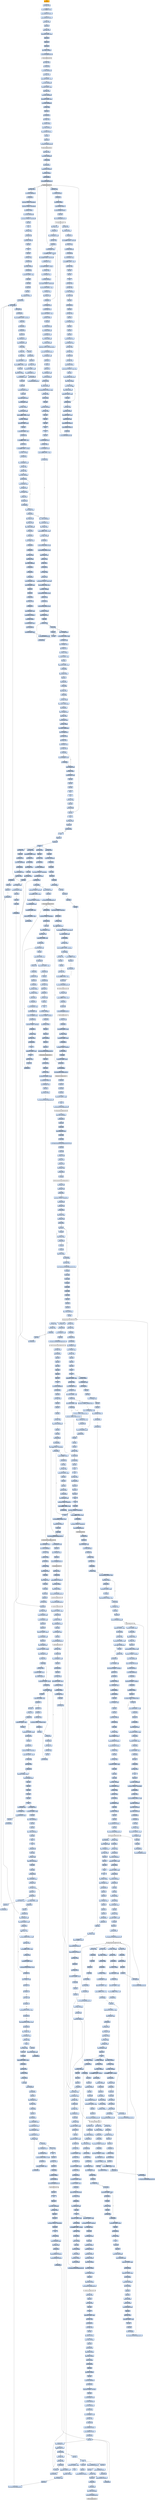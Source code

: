 digraph G {
node[shape=rectangle,style=filled,fillcolor=lightsteelblue,color=lightsteelblue]
bgcolor="transparent"
a0x004018bcpushl_ebp[label="start\npushl %ebp",fillcolor="orange",color="lightgrey"];
a0x004018bdmovl_esp_ebp[label="0x004018bd\nmovl %esp, %ebp"];
a0x004018bfpushl_0xffffffffUINT8[label="0x004018bf\npushl $0xffffffff<UINT8>"];
a0x004018c1pushl_0x405118UINT32[label="0x004018c1\npushl $0x405118<UINT32>"];
a0x004018c6pushl_0x402c54UINT32[label="0x004018c6\npushl $0x402c54<UINT32>"];
a0x004018cbmovl_fs_0_eax[label="0x004018cb\nmovl %fs:0, %eax"];
a0x004018d1pushl_eax[label="0x004018d1\npushl %eax"];
a0x004018d2movl_esp_fs_0[label="0x004018d2\nmovl %esp, %fs:0"];
a0x004018d9subl_0x58UINT8_esp[label="0x004018d9\nsubl $0x58<UINT8>, %esp"];
a0x004018dcpushl_ebx[label="0x004018dc\npushl %ebx"];
a0x004018ddpushl_esi[label="0x004018dd\npushl %esi"];
a0x004018depushl_edi[label="0x004018de\npushl %edi"];
a0x004018dfmovl_esp__24ebp_[label="0x004018df\nmovl %esp, -24(%ebp)"];
a0x004018e2call_GetVersion_kernel32_dll[label="0x004018e2\ncall GetVersion@kernel32.dll"];
GetVersion_kernel32_dll[label="GetVersion@kernel32.dll",fillcolor="lightgrey",color="lightgrey"];
a0x004018e8xorl_edx_edx[label="0x004018e8\nxorl %edx, %edx"];
a0x004018eamovb_ah_dl[label="0x004018ea\nmovb %ah, %dl"];
a0x004018ecmovl_edx_0x0040667c[label="0x004018ec\nmovl %edx, 0x0040667c"];
a0x004018f2movl_eax_ecx[label="0x004018f2\nmovl %eax, %ecx"];
a0x004018f4andl_0xffUINT32_ecx[label="0x004018f4\nandl $0xff<UINT32>, %ecx"];
a0x004018famovl_ecx_0x00406678[label="0x004018fa\nmovl %ecx, 0x00406678"];
a0x00401900shll_0x8UINT8_ecx[label="0x00401900\nshll $0x8<UINT8>, %ecx"];
a0x00401903addl_edx_ecx[label="0x00401903\naddl %edx, %ecx"];
a0x00401905movl_ecx_0x00406674[label="0x00401905\nmovl %ecx, 0x00406674"];
a0x0040190bshrl_0x10UINT8_eax[label="0x0040190b\nshrl $0x10<UINT8>, %eax"];
a0x0040190emovl_eax_0x00406670[label="0x0040190e\nmovl %eax, 0x00406670"];
a0x00401913xorl_esi_esi[label="0x00401913\nxorl %esi, %esi"];
a0x00401915pushl_esi[label="0x00401915\npushl %esi"];
a0x00401916call_0x00401a16[label="0x00401916\ncall 0x00401a16"];
a0x00401a16xorl_eax_eax[label="0x00401a16\nxorl %eax, %eax"];
a0x00401a18pushl_0x0UINT8[label="0x00401a18\npushl $0x0<UINT8>"];
a0x00401a1acmpl_eax_0x8esp_[label="0x00401a1a\ncmpl %eax, 0x8(%esp)"];
a0x00401a1epushl_0x1000UINT32[label="0x00401a1e\npushl $0x1000<UINT32>"];
a0x00401a23sete_al[label="0x00401a23\nsete %al"];
a0x00401a26pushl_eax[label="0x00401a26\npushl %eax"];
a0x00401a27call_HeapCreate_kernel32_dll[label="0x00401a27\ncall HeapCreate@kernel32.dll"];
HeapCreate_kernel32_dll[label="HeapCreate@kernel32.dll",fillcolor="lightgrey",color="lightgrey"];
a0x00401a2dtestl_eax_eax[label="0x00401a2d\ntestl %eax, %eax"];
a0x00401a2fmovl_eax_0x00406b70[label="0x00401a2f\nmovl %eax, 0x00406b70"];
a0x00401a34je_0x00401a4b[label="0x00401a34\nje 0x00401a4b"];
a0x00401a36call_0x00401a52[label="0x00401a36\ncall 0x00401a52"];
a0x00401a52pushl_0x140UINT32[label="0x00401a52\npushl $0x140<UINT32>"];
a0x00401a57pushl_0x0UINT8[label="0x00401a57\npushl $0x0<UINT8>"];
a0x00401a59pushl_0x00406b70[label="0x00401a59\npushl 0x00406b70"];
a0x00401a5fcall_HeapAlloc_kernel32_dll[label="0x00401a5f\ncall HeapAlloc@kernel32.dll"];
HeapAlloc_kernel32_dll[label="HeapAlloc@kernel32.dll",fillcolor="lightgrey",color="lightgrey"];
a0x00401a65testl_eax_eax[label="0x00401a65\ntestl %eax, %eax"];
a0x00401a67movl_eax_0x00406b6c[label="0x00401a67\nmovl %eax, 0x00406b6c"];
a0x00401a6cjne_0x00401a6f[label="0x00401a6c\njne 0x00401a6f"];
a0x00401a6fandl_0x0UINT8_0x00406b64[label="0x00401a6f\nandl $0x0<UINT8>, 0x00406b64"];
a0x00401a76andl_0x0UINT8_0x00406b68[label="0x00401a76\nandl $0x0<UINT8>, 0x00406b68"];
a0x00401a7dpushl_0x1UINT8[label="0x00401a7d\npushl $0x1<UINT8>"];
a0x00401a7fmovl_eax_0x00406b60[label="0x00401a7f\nmovl %eax, 0x00406b60"];
a0x00401a84movl_0x10UINT32_0x00406b58[label="0x00401a84\nmovl $0x10<UINT32>, 0x00406b58"];
a0x00401a8epopl_eax[label="0x00401a8e\npopl %eax"];
a0x00401a8fret[label="0x00401a8f\nret"];
a0x00401a3btestl_eax_eax[label="0x00401a3b\ntestl %eax, %eax"];
a0x00401a3djne_0x00401a4e[label="0x00401a3d\njne 0x00401a4e"];
a0x00401a4epushl_0x1UINT8[label="0x00401a4e\npushl $0x1<UINT8>"];
a0x00401a50popl_eax[label="0x00401a50\npopl %eax"];
a0x00401a51ret[label="0x00401a51\nret"];
a0x0040191bpopl_ecx[label="0x0040191b\npopl %ecx"];
a0x0040191ctestl_eax_eax[label="0x0040191c\ntestl %eax, %eax"];
a0x0040191ejne_0x00401928[label="0x0040191e\njne 0x00401928"];
a0x00401928movl_esi__4ebp_[label="0x00401928\nmovl %esi, -4(%ebp)"];
a0x0040192bcall_0x004029b1[label="0x0040192b\ncall 0x004029b1"];
a0x004029b1subl_0x44UINT8_esp[label="0x004029b1\nsubl $0x44<UINT8>, %esp"];
a0x004029b4pushl_ebx[label="0x004029b4\npushl %ebx"];
a0x004029b5pushl_ebp[label="0x004029b5\npushl %ebp"];
a0x004029b6pushl_esi[label="0x004029b6\npushl %esi"];
a0x004029b7pushl_edi[label="0x004029b7\npushl %edi"];
a0x004029b8pushl_0x100UINT32[label="0x004029b8\npushl $0x100<UINT32>"];
a0x004029bdcall_0x00401848[label="0x004029bd\ncall 0x00401848"];
a0x00401848pushl_0x0040665c[label="0x00401848\npushl 0x0040665c"];
a0x0040184epushl_0x8esp_[label="0x0040184e\npushl 0x8(%esp)"];
a0x00401852call_0x0040185a[label="0x00401852\ncall 0x0040185a"];
a0x0040185acmpl_0xffffffe0UINT8_0x4esp_[label="0x0040185a\ncmpl $0xffffffe0<UINT8>, 0x4(%esp)"];
a0x0040185fja_0x00401883[label="0x0040185f\nja 0x00401883"];
a0x00401861pushl_0x4esp_[label="0x00401861\npushl 0x4(%esp)"];
a0x00401865call_0x00401886[label="0x00401865\ncall 0x00401886"];
a0x00401886pushl_esi[label="0x00401886\npushl %esi"];
a0x00401887movl_0x8esp__esi[label="0x00401887\nmovl 0x8(%esp), %esi"];
a0x0040188bcmpl_0x004061fc_esi[label="0x0040188b\ncmpl 0x004061fc, %esi"];
a0x00401891ja_0x0040189e[label="0x00401891\nja 0x0040189e"];
a0x00401893pushl_esi[label="0x00401893\npushl %esi"];
a0x00401894call_0x00401de6[label="0x00401894\ncall 0x00401de6"];
a0x00401de6pushl_ebp[label="0x00401de6\npushl %ebp"];
a0x00401de7movl_esp_ebp[label="0x00401de7\nmovl %esp, %ebp"];
a0x00401de9subl_0x14UINT8_esp[label="0x00401de9\nsubl $0x14<UINT8>, %esp"];
a0x00401decmovl_0x00406b68_eax[label="0x00401dec\nmovl 0x00406b68, %eax"];
a0x00401df1movl_0x00406b6c_edx[label="0x00401df1\nmovl 0x00406b6c, %edx"];
a0x00401df7pushl_ebx[label="0x00401df7\npushl %ebx"];
a0x00401df8pushl_esi[label="0x00401df8\npushl %esi"];
a0x00401df9leal_eaxeax4__eax[label="0x00401df9\nleal (%eax,%eax,4), %eax"];
a0x00401dfcpushl_edi[label="0x00401dfc\npushl %edi"];
a0x00401dfdleal_edxeax4__edi[label="0x00401dfd\nleal (%edx,%eax,4), %edi"];
a0x00401e00movl_0x8ebp__eax[label="0x00401e00\nmovl 0x8(%ebp), %eax"];
a0x00401e03movl_edi__4ebp_[label="0x00401e03\nmovl %edi, -4(%ebp)"];
a0x00401e06leal_0x17eax__ecx[label="0x00401e06\nleal 0x17(%eax), %ecx"];
a0x00401e09andl_0xfffffff0UINT8_ecx[label="0x00401e09\nandl $0xfffffff0<UINT8>, %ecx"];
a0x00401e0cmovl_ecx__16ebp_[label="0x00401e0c\nmovl %ecx, -16(%ebp)"];
a0x00401e0fsarl_0x4UINT8_ecx[label="0x00401e0f\nsarl $0x4<UINT8>, %ecx"];
a0x00401e12decl_ecx[label="0x00401e12\ndecl %ecx"];
a0x00401e13cmpl_0x20UINT8_ecx[label="0x00401e13\ncmpl $0x20<UINT8>, %ecx"];
a0x00401e16jnl_0x00401e26[label="0x00401e16\njnl 0x00401e26"];
a0x00401e18orl_0xffffffffUINT8_esi[label="0x00401e18\norl $0xffffffff<UINT8>, %esi"];
a0x00401e1bshrl_cl_esi[label="0x00401e1b\nshrl %cl, %esi"];
a0x00401e1dorl_0xffffffffUINT8__8ebp_[label="0x00401e1d\norl $0xffffffff<UINT8>, -8(%ebp)"];
a0x00401e21movl_esi__12ebp_[label="0x00401e21\nmovl %esi, -12(%ebp)"];
a0x00401e24jmp_0x00401e36[label="0x00401e24\njmp 0x00401e36"];
a0x00401e36movl_0x00406b60_eax[label="0x00401e36\nmovl 0x00406b60, %eax"];
a0x00401e3bmovl_eax_ebx[label="0x00401e3b\nmovl %eax, %ebx"];
a0x00401e3dcmpl_edi_ebx[label="0x00401e3d\ncmpl %edi, %ebx"];
a0x00401e3fmovl_ebx_0x8ebp_[label="0x00401e3f\nmovl %ebx, 0x8(%ebp)"];
a0x00401e42jae_0x00401e5d[label="0x00401e42\njae 0x00401e5d"];
a0x00401e5dcmpl__4ebp__ebx[label="0x00401e5d\ncmpl -4(%ebp), %ebx"];
a0x00401e60jne_0x00401edb[label="0x00401e60\njne 0x00401edb"];
a0x00401e62movl_edx_ebx[label="0x00401e62\nmovl %edx, %ebx"];
a0x00401e64cmpl_eax_ebx[label="0x00401e64\ncmpl %eax, %ebx"];
a0x00401e66movl_ebx_0x8ebp_[label="0x00401e66\nmovl %ebx, 0x8(%ebp)"];
a0x00401e69jae_0x00401e80[label="0x00401e69\njae 0x00401e80"];
a0x00401e80jne_0x00401edb[label="0x00401e80\njne 0x00401edb"];
a0x00401e82cmpl__4ebp__ebx[label="0x00401e82\ncmpl -4(%ebp), %ebx"];
a0x00401e85jae_0x00401e98[label="0x00401e85\njae 0x00401e98"];
a0x00401e98jne_0x00401ec0[label="0x00401e98\njne 0x00401ec0"];
a0x00401e9amovl_edx_ebx[label="0x00401e9a\nmovl %edx, %ebx"];
a0x00401e9ccmpl_eax_ebx[label="0x00401e9c\ncmpl %eax, %ebx"];
a0x00401e9emovl_ebx_0x8ebp_[label="0x00401e9e\nmovl %ebx, 0x8(%ebp)"];
a0x00401ea1jae_0x00401eb0[label="0x00401ea1\njae 0x00401eb0"];
a0x00401eb0jne_0x00401ec0[label="0x00401eb0\njne 0x00401ec0"];
a0x00401eb2call_0x004020ef[label="0x00401eb2\ncall 0x004020ef"];
a0x004020efmovl_0x00406b68_eax[label="0x004020ef\nmovl 0x00406b68, %eax"];
a0x004020f4movl_0x00406b58_ecx[label="0x004020f4\nmovl 0x00406b58, %ecx"];
a0x004020fapushl_esi[label="0x004020fa\npushl %esi"];
a0x004020fbpushl_edi[label="0x004020fb\npushl %edi"];
a0x004020fcxorl_edi_edi[label="0x004020fc\nxorl %edi, %edi"];
a0x004020fecmpl_ecx_eax[label="0x004020fe\ncmpl %ecx, %eax"];
a0x00402100jne_0x00402132[label="0x00402100\njne 0x00402132"];
a0x00402132movl_0x00406b6c_ecx[label="0x00402132\nmovl 0x00406b6c, %ecx"];
a0x00402138pushl_0x41c4UINT32[label="0x00402138\npushl $0x41c4<UINT32>"];
a0x0040213dpushl_0x8UINT8[label="0x0040213d\npushl $0x8<UINT8>"];
a0x0040213fleal_eaxeax4__eax[label="0x0040213f\nleal (%eax,%eax,4), %eax"];
a0x00402142pushl_0x00406b70[label="0x00402142\npushl 0x00406b70"];
a0x00402148leal_ecxeax4__esi[label="0x00402148\nleal (%ecx,%eax,4), %esi"];
a0x0040214bcall_HeapAlloc_kernel32_dll[label="0x0040214b\ncall HeapAlloc@kernel32.dll"];
a0x00402151cmpl_edi_eax[label="0x00402151\ncmpl %edi, %eax"];
a0x00402153movl_eax_0x10esi_[label="0x00402153\nmovl %eax, 0x10(%esi)"];
a0x00402156je_0x00402182[label="0x00402156\nje 0x00402182"];
a0x00402158pushl_0x4UINT8[label="0x00402158\npushl $0x4<UINT8>"];
a0x0040215apushl_0x2000UINT32[label="0x0040215a\npushl $0x2000<UINT32>"];
a0x0040215fpushl_0x100000UINT32[label="0x0040215f\npushl $0x100000<UINT32>"];
a0x00402164pushl_edi[label="0x00402164\npushl %edi"];
a0x00402165call_VirtualAlloc_kernel32_dll[label="0x00402165\ncall VirtualAlloc@kernel32.dll"];
VirtualAlloc_kernel32_dll[label="VirtualAlloc@kernel32.dll",fillcolor="lightgrey",color="lightgrey"];
a0x0040216bcmpl_edi_eax[label="0x0040216b\ncmpl %edi, %eax"];
a0x0040216dmovl_eax_0xcesi_[label="0x0040216d\nmovl %eax, 0xc(%esi)"];
a0x00402170jne_0x00402186[label="0x00402170\njne 0x00402186"];
a0x00402186orl_0xffffffffUINT8_0x8esi_[label="0x00402186\norl $0xffffffff<UINT8>, 0x8(%esi)"];
a0x0040218amovl_edi_esi_[label="0x0040218a\nmovl %edi, (%esi)"];
a0x0040218cmovl_edi_0x4esi_[label="0x0040218c\nmovl %edi, 0x4(%esi)"];
a0x0040218fincl_0x00406b68[label="0x0040218f\nincl 0x00406b68"];
a0x00402195movl_0x10esi__eax[label="0x00402195\nmovl 0x10(%esi), %eax"];
a0x00402198orl_0xffffffffUINT8_eax_[label="0x00402198\norl $0xffffffff<UINT8>, (%eax)"];
a0x0040219bmovl_esi_eax[label="0x0040219b\nmovl %esi, %eax"];
a0x0040219dpopl_edi[label="0x0040219d\npopl %edi"];
a0x0040219epopl_esi[label="0x0040219e\npopl %esi"];
a0x0040219fret[label="0x0040219f\nret"];
a0x00401eb7movl_eax_ebx[label="0x00401eb7\nmovl %eax, %ebx"];
a0x00401eb9testl_ebx_ebx[label="0x00401eb9\ntestl %ebx, %ebx"];
a0x00401ebbmovl_ebx_0x8ebp_[label="0x00401ebb\nmovl %ebx, 0x8(%ebp)"];
a0x00401ebeje_0x00401ed4[label="0x00401ebe\nje 0x00401ed4"];
a0x00401ec0pushl_ebx[label="0x00401ec0\npushl %ebx"];
a0x00401ec1call_0x004021a0[label="0x00401ec1\ncall 0x004021a0"];
a0x004021a0pushl_ebp[label="0x004021a0\npushl %ebp"];
a0x004021a1movl_esp_ebp[label="0x004021a1\nmovl %esp, %ebp"];
a0x004021a3pushl_ecx[label="0x004021a3\npushl %ecx"];
a0x004021a4movl_0x8ebp__ecx[label="0x004021a4\nmovl 0x8(%ebp), %ecx"];
a0x004021a7pushl_ebx[label="0x004021a7\npushl %ebx"];
a0x004021a8pushl_esi[label="0x004021a8\npushl %esi"];
a0x004021a9pushl_edi[label="0x004021a9\npushl %edi"];
a0x004021aamovl_0x10ecx__esi[label="0x004021aa\nmovl 0x10(%ecx), %esi"];
a0x004021admovl_0x8ecx__eax[label="0x004021ad\nmovl 0x8(%ecx), %eax"];
a0x004021b0xorl_ebx_ebx[label="0x004021b0\nxorl %ebx, %ebx"];
a0x004021b2testl_eax_eax[label="0x004021b2\ntestl %eax, %eax"];
a0x004021b4jl_0x004021bb[label="0x004021b4\njl 0x004021bb"];
a0x004021bbmovl_ebx_eax[label="0x004021bb\nmovl %ebx, %eax"];
a0x004021bdpushl_0x3fUINT8[label="0x004021bd\npushl $0x3f<UINT8>"];
a0x004021bfimull_0x204UINT32_eax_eax[label="0x004021bf\nimull $0x204<UINT32>, %eax, %eax"];
a0x004021c5popl_edx[label="0x004021c5\npopl %edx"];
a0x004021c6leal_0x144eaxesi__eax[label="0x004021c6\nleal 0x144(%eax,%esi), %eax"];
a0x004021cdmovl_eax__4ebp_[label="0x004021cd\nmovl %eax, -4(%ebp)"];
a0x004021d0movl_eax_0x8eax_[label="0x004021d0\nmovl %eax, 0x8(%eax)"];
a0x004021d3movl_eax_0x4eax_[label="0x004021d3\nmovl %eax, 0x4(%eax)"];
a0x004021d6addl_0x8UINT8_eax[label="0x004021d6\naddl $0x8<UINT8>, %eax"];
a0x004021d9decl_edx[label="0x004021d9\ndecl %edx"];
a0x004021dajne_0x004021d0[label="0x004021da\njne 0x004021d0"];
a0x004021dcmovl_ebx_edi[label="0x004021dc\nmovl %ebx, %edi"];
a0x004021depushl_0x4UINT8[label="0x004021de\npushl $0x4<UINT8>"];
a0x004021e0shll_0xfUINT8_edi[label="0x004021e0\nshll $0xf<UINT8>, %edi"];
a0x004021e3addl_0xcecx__edi[label="0x004021e3\naddl 0xc(%ecx), %edi"];
a0x004021e6pushl_0x1000UINT32[label="0x004021e6\npushl $0x1000<UINT32>"];
a0x004021ebpushl_0x8000UINT32[label="0x004021eb\npushl $0x8000<UINT32>"];
a0x004021f0pushl_edi[label="0x004021f0\npushl %edi"];
a0x004021f1call_VirtualAlloc_kernel32_dll[label="0x004021f1\ncall VirtualAlloc@kernel32.dll"];
a0x004021f7testl_eax_eax[label="0x004021f7\ntestl %eax, %eax"];
a0x004021f9jne_0x00402203[label="0x004021f9\njne 0x00402203"];
a0x00402203leal_0x7000edi__edx[label="0x00402203\nleal 0x7000(%edi), %edx"];
a0x00402209cmpl_edx_edi[label="0x00402209\ncmpl %edx, %edi"];
a0x0040220bja_0x00402249[label="0x0040220b\nja 0x00402249"];
a0x0040220dleal_0x10edi__eax[label="0x0040220d\nleal 0x10(%edi), %eax"];
a0x00402210orl_0xffffffffUINT8__8eax_[label="0x00402210\norl $0xffffffff<UINT8>, -8(%eax)"];
a0x00402214orl_0xffffffffUINT8_0xfeceax_[label="0x00402214\norl $0xffffffff<UINT8>, 0xfec(%eax)"];
a0x0040221bleal_0xffceax__ecx[label="0x0040221b\nleal 0xffc(%eax), %ecx"];
a0x00402221movl_0xff0UINT32__4eax_[label="0x00402221\nmovl $0xff0<UINT32>, -4(%eax)"];
a0x00402228movl_ecx_eax_[label="0x00402228\nmovl %ecx, (%eax)"];
a0x0040222aleal__4100eax__ecx[label="0x0040222a\nleal -4100(%eax), %ecx"];
a0x00402230movl_ecx_0x4eax_[label="0x00402230\nmovl %ecx, 0x4(%eax)"];
a0x00402233movl_0xff0UINT32_0xfe8eax_[label="0x00402233\nmovl $0xff0<UINT32>, 0xfe8(%eax)"];
a0x0040223daddl_0x1000UINT32_eax[label="0x0040223d\naddl $0x1000<UINT32>, %eax"];
a0x00402242leal__16eax__ecx[label="0x00402242\nleal -16(%eax), %ecx"];
a0x00402245cmpl_edx_ecx[label="0x00402245\ncmpl %edx, %ecx"];
a0x00402247jbe_0x00402210[label="0x00402247\njbe 0x00402210"];
a0x00402249movl__4ebp__eax[label="0x00402249\nmovl -4(%ebp), %eax"];
a0x0040224cleal_0xcedi__ecx[label="0x0040224c\nleal 0xc(%edi), %ecx"];
a0x0040224faddl_0x1f8UINT32_eax[label="0x0040224f\naddl $0x1f8<UINT32>, %eax"];
a0x00402254pushl_0x1UINT8[label="0x00402254\npushl $0x1<UINT8>"];
a0x00402256popl_edi[label="0x00402256\npopl %edi"];
a0x00402257movl_ecx_0x4eax_[label="0x00402257\nmovl %ecx, 0x4(%eax)"];
a0x0040225amovl_eax_0x8ecx_[label="0x0040225a\nmovl %eax, 0x8(%ecx)"];
a0x0040225dleal_0xcedx__ecx[label="0x0040225d\nleal 0xc(%edx), %ecx"];
a0x00402260movl_ecx_0x8eax_[label="0x00402260\nmovl %ecx, 0x8(%eax)"];
a0x00402263movl_eax_0x4ecx_[label="0x00402263\nmovl %eax, 0x4(%ecx)"];
a0x00402266andl_0x0UINT8_0x44esiebx4_[label="0x00402266\nandl $0x0<UINT8>, 0x44(%esi,%ebx,4)"];
a0x0040226bmovl_edi_0xc4esiebx4_[label="0x0040226b\nmovl %edi, 0xc4(%esi,%ebx,4)"];
a0x00402272movb_0x43esi__al[label="0x00402272\nmovb 0x43(%esi), %al"];
a0x00402275movb_al_cl[label="0x00402275\nmovb %al, %cl"];
a0x00402277incb_cl[label="0x00402277\nincb %cl"];
a0x00402279testb_al_al[label="0x00402279\ntestb %al, %al"];
a0x0040227bmovl_0x8ebp__eax[label="0x0040227b\nmovl 0x8(%ebp), %eax"];
a0x0040227emovb_cl_0x43esi_[label="0x0040227e\nmovb %cl, 0x43(%esi)"];
a0x00402281jne_0x00402286[label="0x00402281\njne 0x00402286"];
a0x00402283orl_edi_0x4eax_[label="0x00402283\norl %edi, 0x4(%eax)"];
a0x00402286movl_0x80000000UINT32_edx[label="0x00402286\nmovl $0x80000000<UINT32>, %edx"];
a0x0040228bmovl_ebx_ecx[label="0x0040228b\nmovl %ebx, %ecx"];
a0x0040228dshrl_cl_edx[label="0x0040228d\nshrl %cl, %edx"];
a0x0040228fnotl_edx[label="0x0040228f\nnotl %edx"];
a0x00402291andl_edx_0x8eax_[label="0x00402291\nandl %edx, 0x8(%eax)"];
a0x00402294movl_ebx_eax[label="0x00402294\nmovl %ebx, %eax"];
a0x00402296popl_edi[label="0x00402296\npopl %edi"];
a0x00402297popl_esi[label="0x00402297\npopl %esi"];
a0x00402298popl_ebx[label="0x00402298\npopl %ebx"];
a0x00402299leave_[label="0x00402299\nleave "];
a0x0040229aret[label="0x0040229a\nret"];
a0x00401ec6popl_ecx[label="0x00401ec6\npopl %ecx"];
a0x00401ec7movl_0x10ebx__ecx[label="0x00401ec7\nmovl 0x10(%ebx), %ecx"];
a0x00401ecamovl_eax_ecx_[label="0x00401eca\nmovl %eax, (%ecx)"];
a0x00401eccmovl_0x10ebx__eax[label="0x00401ecc\nmovl 0x10(%ebx), %eax"];
a0x00401ecfcmpl_0xffffffffUINT8_eax_[label="0x00401ecf\ncmpl $0xffffffff<UINT8>, (%eax)"];
a0x00401ed2jne_0x00401edb[label="0x00401ed2\njne 0x00401edb"];
a0x00401edbmovl_ebx_0x00406b60[label="0x00401edb\nmovl %ebx, 0x00406b60"];
a0x00401ee1movl_0x10ebx__eax[label="0x00401ee1\nmovl 0x10(%ebx), %eax"];
a0x00401ee4movl_eax__edx[label="0x00401ee4\nmovl (%eax), %edx"];
a0x00401ee6cmpl_0xffffffffUINT8_edx[label="0x00401ee6\ncmpl $0xffffffff<UINT8>, %edx"];
a0x00401ee9movl_edx__4ebp_[label="0x00401ee9\nmovl %edx, -4(%ebp)"];
a0x00401eecje_0x00401f02[label="0x00401eec\nje 0x00401f02"];
a0x00401eeemovl_0xc4eaxedx4__ecx[label="0x00401eee\nmovl 0xc4(%eax,%edx,4), %ecx"];
a0x00401ef5movl_0x44eaxedx4__edi[label="0x00401ef5\nmovl 0x44(%eax,%edx,4), %edi"];
a0x00401ef9andl__8ebp__ecx[label="0x00401ef9\nandl -8(%ebp), %ecx"];
a0x00401efcandl_esi_edi[label="0x00401efc\nandl %esi, %edi"];
a0x00401efeorl_edi_ecx[label="0x00401efe\norl %edi, %ecx"];
a0x00401f00jne_0x00401f39[label="0x00401f00\njne 0x00401f39"];
a0x00401f39movl_edx_ecx[label="0x00401f39\nmovl %edx, %ecx"];
a0x00401f3bxorl_edi_edi[label="0x00401f3b\nxorl %edi, %edi"];
a0x00401f3dimull_0x204UINT32_ecx_ecx[label="0x00401f3d\nimull $0x204<UINT32>, %ecx, %ecx"];
a0x00401f43leal_0x144ecxeax__ecx[label="0x00401f43\nleal 0x144(%ecx,%eax), %ecx"];
a0x00401f4amovl_ecx__12ebp_[label="0x00401f4a\nmovl %ecx, -12(%ebp)"];
a0x00401f4dmovl_0x44eaxedx4__ecx[label="0x00401f4d\nmovl 0x44(%eax,%edx,4), %ecx"];
a0x00401f51andl_esi_ecx[label="0x00401f51\nandl %esi, %ecx"];
a0x00401f53jne_0x00401f62[label="0x00401f53\njne 0x00401f62"];
a0x00401f55movl_0xc4eaxedx4__ecx[label="0x00401f55\nmovl 0xc4(%eax,%edx,4), %ecx"];
a0x00401f5cpushl_0x20UINT8[label="0x00401f5c\npushl $0x20<UINT8>"];
a0x00401f5eandl__8ebp__ecx[label="0x00401f5e\nandl -8(%ebp), %ecx"];
a0x00401f61popl_edi[label="0x00401f61\npopl %edi"];
a0x00401f62testl_ecx_ecx[label="0x00401f62\ntestl %ecx, %ecx"];
a0x00401f64jl_0x00401f6b[label="0x00401f64\njl 0x00401f6b"];
a0x00401f66shll_ecx[label="0x00401f66\nshll %ecx"];
a0x00401f68incl_edi[label="0x00401f68\nincl %edi"];
a0x00401f69jmp_0x00401f62[label="0x00401f69\njmp 0x00401f62"];
a0x00401f6bmovl__12ebp__ecx[label="0x00401f6b\nmovl -12(%ebp), %ecx"];
a0x00401f6emovl_0x4ecxedi8__edx[label="0x00401f6e\nmovl 0x4(%ecx,%edi,8), %edx"];
a0x00401f72movl_edx__ecx[label="0x00401f72\nmovl (%edx), %ecx"];
a0x00401f74subl__16ebp__ecx[label="0x00401f74\nsubl -16(%ebp), %ecx"];
a0x00401f77movl_ecx_esi[label="0x00401f77\nmovl %ecx, %esi"];
a0x00401f79movl_ecx__8ebp_[label="0x00401f79\nmovl %ecx, -8(%ebp)"];
a0x00401f7csarl_0x4UINT8_esi[label="0x00401f7c\nsarl $0x4<UINT8>, %esi"];
a0x00401f7fdecl_esi[label="0x00401f7f\ndecl %esi"];
a0x00401f80cmpl_0x3fUINT8_esi[label="0x00401f80\ncmpl $0x3f<UINT8>, %esi"];
a0x00401f83jle_0x00401f88[label="0x00401f83\njle 0x00401f88"];
a0x00401f85pushl_0x3fUINT8[label="0x00401f85\npushl $0x3f<UINT8>"];
a0x00401f87popl_esi[label="0x00401f87\npopl %esi"];
a0x00401f88cmpl_edi_esi[label="0x00401f88\ncmpl %edi, %esi"];
a0x00401f8aje_0x0040209d[label="0x00401f8a\nje 0x0040209d"];
a0x0040209dtestl_ecx_ecx[label="0x0040209d\ntestl %ecx, %ecx"];
a0x0040209fje_0x004020ac[label="0x0040209f\nje 0x004020ac"];
a0x004020a1movl_ecx_edx_[label="0x004020a1\nmovl %ecx, (%edx)"];
a0x004020a3movl_ecx__4ecxedx_[label="0x004020a3\nmovl %ecx, -4(%ecx,%edx)"];
a0x004020a7jmp_0x004020ac[label="0x004020a7\njmp 0x004020ac"];
a0x004020acmovl__16ebp__esi[label="0x004020ac\nmovl -16(%ebp), %esi"];
a0x004020afaddl_ecx_edx[label="0x004020af\naddl %ecx, %edx"];
a0x004020b1leal_0x1esi__ecx[label="0x004020b1\nleal 0x1(%esi), %ecx"];
a0x004020b4movl_ecx_edx_[label="0x004020b4\nmovl %ecx, (%edx)"];
a0x004020b6movl_ecx__4edxesi_[label="0x004020b6\nmovl %ecx, -4(%edx,%esi)"];
a0x004020bamovl__12ebp__esi[label="0x004020ba\nmovl -12(%ebp), %esi"];
a0x004020bdmovl_esi__ecx[label="0x004020bd\nmovl (%esi), %ecx"];
a0x004020bftestl_ecx_ecx[label="0x004020bf\ntestl %ecx, %ecx"];
a0x004020c1leal_0x1ecx__edi[label="0x004020c1\nleal 0x1(%ecx), %edi"];
a0x004020c4movl_edi_esi_[label="0x004020c4\nmovl %edi, (%esi)"];
a0x004020c6jne_0x004020e2[label="0x004020c6\njne 0x004020e2"];
a0x004020c8cmpl_0x00406b64_ebx[label="0x004020c8\ncmpl 0x00406b64, %ebx"];
a0x004020cejne_0x004020e2[label="0x004020ce\njne 0x004020e2"];
a0x004020e2movl__4ebp__ecx[label="0x004020e2\nmovl -4(%ebp), %ecx"];
a0x004020e5movl_ecx_eax_[label="0x004020e5\nmovl %ecx, (%eax)"];
a0x004020e7leal_0x4edx__eax[label="0x004020e7\nleal 0x4(%edx), %eax"];
a0x004020eapopl_edi[label="0x004020ea\npopl %edi"];
a0x004020ebpopl_esi[label="0x004020eb\npopl %esi"];
a0x004020ecpopl_ebx[label="0x004020ec\npopl %ebx"];
a0x004020edleave_[label="0x004020ed\nleave "];
a0x004020eeret[label="0x004020ee\nret"];
a0x00401899testl_eax_eax[label="0x00401899\ntestl %eax, %eax"];
a0x0040189bpopl_ecx[label="0x0040189b\npopl %ecx"];
a0x0040189cjne_0x004018ba[label="0x0040189c\njne 0x004018ba"];
a0x004018bapopl_esi[label="0x004018ba\npopl %esi"];
a0x004018bbret[label="0x004018bb\nret"];
a0x0040186atestl_eax_eax[label="0x0040186a\ntestl %eax, %eax"];
a0x0040186cpopl_ecx[label="0x0040186c\npopl %ecx"];
a0x0040186djne_0x00401885[label="0x0040186d\njne 0x00401885"];
a0x00401885ret[label="0x00401885\nret"];
a0x00401857popl_ecx[label="0x00401857\npopl %ecx"];
a0x00401858popl_ecx[label="0x00401858\npopl %ecx"];
a0x00401859ret[label="0x00401859\nret"];
a0x004029c2movl_eax_esi[label="0x004029c2\nmovl %eax, %esi"];
a0x004029c4popl_ecx[label="0x004029c4\npopl %ecx"];
a0x004029c5testl_esi_esi[label="0x004029c5\ntestl %esi, %esi"];
a0x004029c7jne_0x004029d1[label="0x004029c7\njne 0x004029d1"];
a0x004029d1movl_esi_0x00406a40[label="0x004029d1\nmovl %esi, 0x00406a40"];
a0x004029d7movl_0x20UINT32_0x00406b40[label="0x004029d7\nmovl $0x20<UINT32>, 0x00406b40"];
a0x004029e1leal_0x100esi__eax[label="0x004029e1\nleal 0x100(%esi), %eax"];
a0x004029e7cmpl_eax_esi[label="0x004029e7\ncmpl %eax, %esi"];
a0x004029e9jae_0x00402a05[label="0x004029e9\njae 0x00402a05"];
a0x004029ebandb_0x0UINT8_0x4esi_[label="0x004029eb\nandb $0x0<UINT8>, 0x4(%esi)"];
a0x004029eforl_0xffffffffUINT8_esi_[label="0x004029ef\norl $0xffffffff<UINT8>, (%esi)"];
a0x004029f2movb_0xaUINT8_0x5esi_[label="0x004029f2\nmovb $0xa<UINT8>, 0x5(%esi)"];
a0x004029f6movl_0x00406a40_eax[label="0x004029f6\nmovl 0x00406a40, %eax"];
a0x004029fbaddl_0x8UINT8_esi[label="0x004029fb\naddl $0x8<UINT8>, %esi"];
a0x004029feaddl_0x100UINT32_eax[label="0x004029fe\naddl $0x100<UINT32>, %eax"];
a0x00402a03jmp_0x004029e7[label="0x00402a03\njmp 0x004029e7"];
a0x00402a05leal_0x10esp__eax[label="0x00402a05\nleal 0x10(%esp), %eax"];
a0x00402a09pushl_eax[label="0x00402a09\npushl %eax"];
a0x00402a0acall_GetStartupInfoA_kernel32_dll[label="0x00402a0a\ncall GetStartupInfoA@kernel32.dll"];
GetStartupInfoA_kernel32_dll[label="GetStartupInfoA@kernel32.dll",fillcolor="lightgrey",color="lightgrey"];
a0x00402a10cmpw_0x0UINT8_0x42esp_[label="0x00402a10\ncmpw $0x0<UINT8>, 0x42(%esp)"];
a0x00402a16je_0x00402ae1[label="0x00402a16\nje 0x00402ae1"];
a0x00402ae1xorl_ebx_ebx[label="0x00402ae1\nxorl %ebx, %ebx"];
a0x00402ae3movl_0x00406a40_eax[label="0x00402ae3\nmovl 0x00406a40, %eax"];
a0x00402ae8cmpl_0xffffffffUINT8_eaxebx8_[label="0x00402ae8\ncmpl $0xffffffff<UINT8>, (%eax,%ebx,8)"];
a0x00402aecleal_eaxebx8__esi[label="0x00402aec\nleal (%eax,%ebx,8), %esi"];
a0x00402aefjne_0x00402b3e[label="0x00402aef\njne 0x00402b3e"];
a0x00402af1testl_ebx_ebx[label="0x00402af1\ntestl %ebx, %ebx"];
a0x00402af3movb_0xffffff81UINT8_0x4esi_[label="0x00402af3\nmovb $0xffffff81<UINT8>, 0x4(%esi)"];
a0x00402af7jne_0x00402afe[label="0x00402af7\njne 0x00402afe"];
a0x00402af9pushl_0xfffffff6UINT8[label="0x00402af9\npushl $0xfffffff6<UINT8>"];
a0x00402afbpopl_eax[label="0x00402afb\npopl %eax"];
a0x00402afcjmp_0x00402b08[label="0x00402afc\njmp 0x00402b08"];
a0x00402b08pushl_eax[label="0x00402b08\npushl %eax"];
a0x00402b09call_GetStdHandle_kernel32_dll[label="0x00402b09\ncall GetStdHandle@kernel32.dll"];
GetStdHandle_kernel32_dll[label="GetStdHandle@kernel32.dll",fillcolor="lightgrey",color="lightgrey"];
a0x00402b0fmovl_eax_edi[label="0x00402b0f\nmovl %eax, %edi"];
a0x00402b11cmpl_0xffffffffUINT8_edi[label="0x00402b11\ncmpl $0xffffffff<UINT8>, %edi"];
a0x00402b14je_0x00402b2d[label="0x00402b14\nje 0x00402b2d"];
a0x00402b16pushl_edi[label="0x00402b16\npushl %edi"];
a0x00402b17call_GetFileType_kernel32_dll[label="0x00402b17\ncall GetFileType@kernel32.dll"];
GetFileType_kernel32_dll[label="GetFileType@kernel32.dll",fillcolor="lightgrey",color="lightgrey"];
a0x00402b1dtestl_eax_eax[label="0x00402b1d\ntestl %eax, %eax"];
a0x00402b1fje_0x00402b2d[label="0x00402b1f\nje 0x00402b2d"];
a0x00402b21andl_0xffUINT32_eax[label="0x00402b21\nandl $0xff<UINT32>, %eax"];
a0x00402b26movl_edi_esi_[label="0x00402b26\nmovl %edi, (%esi)"];
a0x00402b28cmpl_0x2UINT8_eax[label="0x00402b28\ncmpl $0x2<UINT8>, %eax"];
a0x00402b2bjne_0x00402b33[label="0x00402b2b\njne 0x00402b33"];
a0x00402b2dorb_0x40UINT8_0x4esi_[label="0x00402b2d\norb $0x40<UINT8>, 0x4(%esi)"];
a0x00402b31jmp_0x00402b42[label="0x00402b31\njmp 0x00402b42"];
a0x00402b42incl_ebx[label="0x00402b42\nincl %ebx"];
a0x00402b43cmpl_0x3UINT8_ebx[label="0x00402b43\ncmpl $0x3<UINT8>, %ebx"];
a0x00402b46jl_0x00402ae3[label="0x00402b46\njl 0x00402ae3"];
a0x00402afemovl_ebx_eax[label="0x00402afe\nmovl %ebx, %eax"];
a0x00402b00decl_eax[label="0x00402b00\ndecl %eax"];
a0x00402b01negl_eax[label="0x00402b01\nnegl %eax"];
a0x00402b03sbbl_eax_eax[label="0x00402b03\nsbbl %eax, %eax"];
a0x00402b05addl_0xfffffff5UINT8_eax[label="0x00402b05\naddl $0xfffffff5<UINT8>, %eax"];
a0x00402b48pushl_0x00406b40[label="0x00402b48\npushl 0x00406b40"];
a0x00402b4ecall_SetHandleCount_kernel32_dll[label="0x00402b4e\ncall SetHandleCount@kernel32.dll"];
SetHandleCount_kernel32_dll[label="SetHandleCount@kernel32.dll",fillcolor="lightgrey",color="lightgrey"];
a0x00402b54popl_edi[label="0x00402b54\npopl %edi"];
a0x00402b55popl_esi[label="0x00402b55\npopl %esi"];
a0x00402b56popl_ebp[label="0x00402b56\npopl %ebp"];
a0x00402b57popl_ebx[label="0x00402b57\npopl %ebx"];
a0x00402b58addl_0x44UINT8_esp[label="0x00402b58\naddl $0x44<UINT8>, %esp"];
a0x00402b5bret[label="0x00402b5b\nret"];
a0x00401930call_GetCommandLineA_kernel32_dll[label="0x00401930\ncall GetCommandLineA@kernel32.dll"];
GetCommandLineA_kernel32_dll[label="GetCommandLineA@kernel32.dll",fillcolor="lightgrey",color="lightgrey"];
a0x00401936movl_eax_0x00406b74[label="0x00401936\nmovl %eax, 0x00406b74"];
a0x0040193bcall_0x0040287f[label="0x0040193b\ncall 0x0040287f"];
a0x0040287fpushl_ecx[label="0x0040287f\npushl %ecx"];
a0x00402880pushl_ecx[label="0x00402880\npushl %ecx"];
a0x00402881movl_0x004067b8_eax[label="0x00402881\nmovl 0x004067b8, %eax"];
a0x00402886pushl_ebx[label="0x00402886\npushl %ebx"];
a0x00402887pushl_ebp[label="0x00402887\npushl %ebp"];
a0x00402888movl_GetEnvironmentStringsW_kernel32_dll_ebp[label="0x00402888\nmovl GetEnvironmentStringsW@kernel32.dll, %ebp"];
a0x0040288epushl_esi[label="0x0040288e\npushl %esi"];
a0x0040288fpushl_edi[label="0x0040288f\npushl %edi"];
a0x00402890xorl_ebx_ebx[label="0x00402890\nxorl %ebx, %ebx"];
a0x00402892xorl_esi_esi[label="0x00402892\nxorl %esi, %esi"];
a0x00402894xorl_edi_edi[label="0x00402894\nxorl %edi, %edi"];
a0x00402896cmpl_ebx_eax[label="0x00402896\ncmpl %ebx, %eax"];
a0x00402898jne_0x004028cd[label="0x00402898\njne 0x004028cd"];
a0x0040289acall_ebp[label="0x0040289a\ncall %ebp"];
GetEnvironmentStringsW_kernel32_dll[label="GetEnvironmentStringsW@kernel32.dll",fillcolor="lightgrey",color="lightgrey"];
a0x0040289cmovl_eax_esi[label="0x0040289c\nmovl %eax, %esi"];
a0x0040289ecmpl_ebx_esi[label="0x0040289e\ncmpl %ebx, %esi"];
a0x004028a0je_0x004028ae[label="0x004028a0\nje 0x004028ae"];
a0x004028a2movl_0x1UINT32_0x004067b8[label="0x004028a2\nmovl $0x1<UINT32>, 0x004067b8"];
a0x004028acjmp_0x004028d6[label="0x004028ac\njmp 0x004028d6"];
a0x004028d6cmpl_ebx_esi[label="0x004028d6\ncmpl %ebx, %esi"];
a0x004028d8jne_0x004028e6[label="0x004028d8\njne 0x004028e6"];
a0x004028e6cmpw_bx_esi_[label="0x004028e6\ncmpw %bx, (%esi)"];
a0x004028e9movl_esi_eax[label="0x004028e9\nmovl %esi, %eax"];
a0x004028ebje_0x004028fb[label="0x004028eb\nje 0x004028fb"];
a0x004028edincl_eax[label="0x004028ed\nincl %eax"];
a0x004028eeincl_eax[label="0x004028ee\nincl %eax"];
a0x004028efcmpw_bx_eax_[label="0x004028ef\ncmpw %bx, (%eax)"];
a0x004028f2jne_0x004028ed[label="0x004028f2\njne 0x004028ed"];
a0x004028f4incl_eax[label="0x004028f4\nincl %eax"];
a0x004028f5incl_eax[label="0x004028f5\nincl %eax"];
a0x004028f6cmpw_bx_eax_[label="0x004028f6\ncmpw %bx, (%eax)"];
a0x004028f9jne_0x004028ed[label="0x004028f9\njne 0x004028ed"];
a0x004028fbsubl_esi_eax[label="0x004028fb\nsubl %esi, %eax"];
a0x004028fdmovl_WideCharToMultiByte_kernel32_dll_edi[label="0x004028fd\nmovl WideCharToMultiByte@kernel32.dll, %edi"];
a0x00402903sarl_eax[label="0x00402903\nsarl %eax"];
a0x00402905pushl_ebx[label="0x00402905\npushl %ebx"];
a0x00402906pushl_ebx[label="0x00402906\npushl %ebx"];
a0x00402907incl_eax[label="0x00402907\nincl %eax"];
a0x00402908pushl_ebx[label="0x00402908\npushl %ebx"];
a0x00402909pushl_ebx[label="0x00402909\npushl %ebx"];
a0x0040290apushl_eax[label="0x0040290a\npushl %eax"];
a0x0040290bpushl_esi[label="0x0040290b\npushl %esi"];
a0x0040290cpushl_ebx[label="0x0040290c\npushl %ebx"];
a0x0040290dpushl_ebx[label="0x0040290d\npushl %ebx"];
a0x0040290emovl_eax_0x34esp_[label="0x0040290e\nmovl %eax, 0x34(%esp)"];
a0x00402912call_edi[label="0x00402912\ncall %edi"];
WideCharToMultiByte_kernel32_dll[label="WideCharToMultiByte@kernel32.dll",fillcolor="lightgrey",color="lightgrey"];
a0x00402914movl_eax_ebp[label="0x00402914\nmovl %eax, %ebp"];
a0x00402916cmpl_ebx_ebp[label="0x00402916\ncmpl %ebx, %ebp"];
a0x00402918je_0x0040294c[label="0x00402918\nje 0x0040294c"];
a0x0040291apushl_ebp[label="0x0040291a\npushl %ebp"];
a0x0040291bcall_0x00401848[label="0x0040291b\ncall 0x00401848"];
a0x0040189etestl_esi_esi[label="0x0040189e\ntestl %esi, %esi"];
a0x004018a0jne_0x004018a5[label="0x004018a0\njne 0x004018a5"];
a0x004018a5addl_0xfUINT8_esi[label="0x004018a5\naddl $0xf<UINT8>, %esi"];
a0x004018a8andl_0xfffffff0UINT8_esi[label="0x004018a8\nandl $0xfffffff0<UINT8>, %esi"];
a0x004018abpushl_esi[label="0x004018ab\npushl %esi"];
a0x004018acpushl_0x0UINT8[label="0x004018ac\npushl $0x0<UINT8>"];
a0x004018aepushl_0x00406b70[label="0x004018ae\npushl 0x00406b70"];
a0x004018b4call_HeapAlloc_kernel32_dll[label="0x004018b4\ncall HeapAlloc@kernel32.dll"];
a0x00402920cmpl_ebx_eax[label="0x00402920\ncmpl %ebx, %eax"];
a0x00402922popl_ecx[label="0x00402922\npopl %ecx"];
a0x00402923movl_eax_0x10esp_[label="0x00402923\nmovl %eax, 0x10(%esp)"];
a0x00402927je_0x0040294c[label="0x00402927\nje 0x0040294c"];
a0x00402929pushl_ebx[label="0x00402929\npushl %ebx"];
a0x0040292apushl_ebx[label="0x0040292a\npushl %ebx"];
a0x0040292bpushl_ebp[label="0x0040292b\npushl %ebp"];
a0x0040292cpushl_eax[label="0x0040292c\npushl %eax"];
a0x0040292dpushl_0x24esp_[label="0x0040292d\npushl 0x24(%esp)"];
a0x00402931pushl_esi[label="0x00402931\npushl %esi"];
a0x00402932pushl_ebx[label="0x00402932\npushl %ebx"];
a0x00402933pushl_ebx[label="0x00402933\npushl %ebx"];
a0x00402934call_edi[label="0x00402934\ncall %edi"];
a0x00402936testl_eax_eax[label="0x00402936\ntestl %eax, %eax"];
a0x00402938jne_0x00402948[label="0x00402938\njne 0x00402948"];
a0x00402948movl_0x10esp__ebx[label="0x00402948\nmovl 0x10(%esp), %ebx"];
a0x0040294cpushl_esi[label="0x0040294c\npushl %esi"];
a0x0040294dcall_FreeEnvironmentStringsW_kernel32_dll[label="0x0040294d\ncall FreeEnvironmentStringsW@kernel32.dll"];
FreeEnvironmentStringsW_kernel32_dll[label="FreeEnvironmentStringsW@kernel32.dll",fillcolor="lightgrey",color="lightgrey"];
a0x00402953movl_ebx_eax[label="0x00402953\nmovl %ebx, %eax"];
a0x00402955jmp_0x004029aa[label="0x00402955\njmp 0x004029aa"];
a0x004029aapopl_edi[label="0x004029aa\npopl %edi"];
a0x004029abpopl_esi[label="0x004029ab\npopl %esi"];
a0x004029acpopl_ebp[label="0x004029ac\npopl %ebp"];
a0x004029adpopl_ebx[label="0x004029ad\npopl %ebx"];
a0x004029aepopl_ecx[label="0x004029ae\npopl %ecx"];
a0x004029afpopl_ecx[label="0x004029af\npopl %ecx"];
a0x004029b0ret[label="0x004029b0\nret"];
a0x00401940movl_eax_0x00406650[label="0x00401940\nmovl %eax, 0x00406650"];
a0x00401945call_0x00402632[label="0x00401945\ncall 0x00402632"];
a0x00402632pushl_ebp[label="0x00402632\npushl %ebp"];
a0x00402633movl_esp_ebp[label="0x00402633\nmovl %esp, %ebp"];
a0x00402635pushl_ecx[label="0x00402635\npushl %ecx"];
a0x00402636pushl_ecx[label="0x00402636\npushl %ecx"];
a0x00402637pushl_ebx[label="0x00402637\npushl %ebx"];
a0x00402638xorl_ebx_ebx[label="0x00402638\nxorl %ebx, %ebx"];
a0x0040263acmpl_ebx_0x00406b48[label="0x0040263a\ncmpl %ebx, 0x00406b48"];
a0x00402640pushl_esi[label="0x00402640\npushl %esi"];
a0x00402641pushl_edi[label="0x00402641\npushl %edi"];
a0x00402642jne_0x00402649[label="0x00402642\njne 0x00402649"];
a0x00402644call_0x004035fb[label="0x00402644\ncall 0x004035fb"];
a0x004035fbcmpl_0x0UINT8_0x00406b48[label="0x004035fb\ncmpl $0x0<UINT8>, 0x00406b48"];
a0x00403602jne_0x00403616[label="0x00403602\njne 0x00403616"];
a0x00403604pushl_0xfffffffdUINT8[label="0x00403604\npushl $0xfffffffd<UINT8>"];
a0x00403606call_0x00403237[label="0x00403606\ncall 0x00403237"];
a0x00403237pushl_ebp[label="0x00403237\npushl %ebp"];
a0x00403238movl_esp_ebp[label="0x00403238\nmovl %esp, %ebp"];
a0x0040323asubl_0x18UINT8_esp[label="0x0040323a\nsubl $0x18<UINT8>, %esp"];
a0x0040323dpushl_ebx[label="0x0040323d\npushl %ebx"];
a0x0040323epushl_esi[label="0x0040323e\npushl %esi"];
a0x0040323fpushl_edi[label="0x0040323f\npushl %edi"];
a0x00403240pushl_0x8ebp_[label="0x00403240\npushl 0x8(%ebp)"];
a0x00403243call_0x004033d0[label="0x00403243\ncall 0x004033d0"];
a0x004033d0movl_0x4esp__eax[label="0x004033d0\nmovl 0x4(%esp), %eax"];
a0x004033d4andl_0x0UINT8_0x004067c0[label="0x004033d4\nandl $0x0<UINT8>, 0x004067c0"];
a0x004033dbcmpl_0xfffffffeUINT8_eax[label="0x004033db\ncmpl $0xfffffffe<UINT8>, %eax"];
a0x004033dejne_0x004033f0[label="0x004033de\njne 0x004033f0"];
a0x004033f0cmpl_0xfffffffdUINT8_eax[label="0x004033f0\ncmpl $0xfffffffd<UINT8>, %eax"];
a0x004033f3jne_0x00403405[label="0x004033f3\njne 0x00403405"];
a0x004033f5movl_0x1UINT32_0x004067c0[label="0x004033f5\nmovl $0x1<UINT32>, 0x004067c0"];
a0x004033ffjmp_GetACP_kernel32_dll[label="0x004033ff\njmp GetACP@kernel32.dll"];
GetACP_kernel32_dll[label="GetACP@kernel32.dll",fillcolor="lightgrey",color="lightgrey"];
a0x00403248movl_eax_esi[label="0x00403248\nmovl %eax, %esi"];
a0x0040324apopl_ecx[label="0x0040324a\npopl %ecx"];
a0x0040324bcmpl_0x004067f8_esi[label="0x0040324b\ncmpl 0x004067f8, %esi"];
a0x00403251movl_esi_0x8ebp_[label="0x00403251\nmovl %esi, 0x8(%ebp)"];
a0x00403254je_0x004033c4[label="0x00403254\nje 0x004033c4"];
a0x0040325axorl_ebx_ebx[label="0x0040325a\nxorl %ebx, %ebx"];
a0x0040325ccmpl_ebx_esi[label="0x0040325c\ncmpl %ebx, %esi"];
a0x0040325eje_0x004033ba[label="0x0040325e\nje 0x004033ba"];
a0x00403264xorl_edx_edx[label="0x00403264\nxorl %edx, %edx"];
a0x00403266movl_0x406338UINT32_eax[label="0x00403266\nmovl $0x406338<UINT32>, %eax"];
a0x0040326bcmpl_esi_eax_[label="0x0040326b\ncmpl %esi, (%eax)"];
a0x0040326dje_0x004032e1[label="0x0040326d\nje 0x004032e1"];
a0x0040326faddl_0x30UINT8_eax[label="0x0040326f\naddl $0x30<UINT8>, %eax"];
a0x00403272incl_edx[label="0x00403272\nincl %edx"];
a0x00403273cmpl_0x406428UINT32_eax[label="0x00403273\ncmpl $0x406428<UINT32>, %eax"];
a0x00403278jl_0x0040326b[label="0x00403278\njl 0x0040326b"];
a0x0040327aleal__24ebp__eax[label="0x0040327a\nleal -24(%ebp), %eax"];
a0x0040327dpushl_eax[label="0x0040327d\npushl %eax"];
a0x0040327epushl_esi[label="0x0040327e\npushl %esi"];
a0x0040327fcall_GetCPInfo_kernel32_dll[label="0x0040327f\ncall GetCPInfo@kernel32.dll"];
GetCPInfo_kernel32_dll[label="GetCPInfo@kernel32.dll",fillcolor="lightgrey",color="lightgrey"];
a0x00403285cmpl_0x1UINT8_eax[label="0x00403285\ncmpl $0x1<UINT8>, %eax"];
a0x00403288jne_0x004033b2[label="0x00403288\njne 0x004033b2"];
a0x0040328epushl_0x40UINT8[label="0x0040328e\npushl $0x40<UINT8>"];
a0x00403290xorl_eax_eax[label="0x00403290\nxorl %eax, %eax"];
a0x00403292popl_ecx[label="0x00403292\npopl %ecx"];
a0x00403293movl_0x406920UINT32_edi[label="0x00403293\nmovl $0x406920<UINT32>, %edi"];
a0x00403298cmpl_0x1UINT8__24ebp_[label="0x00403298\ncmpl $0x1<UINT8>, -24(%ebp)"];
a0x0040329cmovl_esi_0x004067f8[label="0x0040329c\nmovl %esi, 0x004067f8"];
a0x004032a2repz_stosl_eax_es_edi_[label="0x004032a2\nrepz stosl %eax, %es:(%edi)"];
a0x004032a4stosb_al_es_edi_[label="0x004032a4\nstosb %al, %es:(%edi)"];
a0x004032a5movl_ebx_0x00406a24[label="0x004032a5\nmovl %ebx, 0x00406a24"];
a0x004032abjbe_0x004033a0[label="0x004032ab\njbe 0x004033a0"];
a0x004032b1cmpb_0x0UINT8__18ebp_[label="0x004032b1\ncmpb $0x0<UINT8>, -18(%ebp)"];
a0x004032b5je_0x00403376[label="0x004032b5\nje 0x00403376"];
a0x00403376pushl_0x1UINT8[label="0x00403376\npushl $0x1<UINT8>"];
a0x00403378popl_eax[label="0x00403378\npopl %eax"];
a0x00403379orb_0x8UINT8_0x406921eax_[label="0x00403379\norb $0x8<UINT8>, 0x406921(%eax)"];
a0x00403380incl_eax[label="0x00403380\nincl %eax"];
a0x00403381cmpl_0xffUINT32_eax[label="0x00403381\ncmpl $0xff<UINT32>, %eax"];
a0x00403386jb_0x00403379[label="0x00403386\njb 0x00403379"];
a0x00403388pushl_esi[label="0x00403388\npushl %esi"];
a0x00403389call_0x0040341a[label="0x00403389\ncall 0x0040341a"];
a0x0040341amovl_0x4esp__eax[label="0x0040341a\nmovl 0x4(%esp), %eax"];
a0x0040341esubl_0x3a4UINT32_eax[label="0x0040341e\nsubl $0x3a4<UINT32>, %eax"];
a0x00403423je_0x00403447[label="0x00403423\nje 0x00403447"];
a0x00403425subl_0x4UINT8_eax[label="0x00403425\nsubl $0x4<UINT8>, %eax"];
a0x00403428je_0x00403441[label="0x00403428\nje 0x00403441"];
a0x0040342asubl_0xdUINT8_eax[label="0x0040342a\nsubl $0xd<UINT8>, %eax"];
a0x0040342dje_0x0040343b[label="0x0040342d\nje 0x0040343b"];
a0x0040342fdecl_eax[label="0x0040342f\ndecl %eax"];
a0x00403430je_0x00403435[label="0x00403430\nje 0x00403435"];
a0x00403432xorl_eax_eax[label="0x00403432\nxorl %eax, %eax"];
a0x00403434ret[label="0x00403434\nret"];
a0x0040338epopl_ecx[label="0x0040338e\npopl %ecx"];
a0x0040338fmovl_eax_0x00406a24[label="0x0040338f\nmovl %eax, 0x00406a24"];
a0x00403394movl_0x1UINT32_0x0040680c[label="0x00403394\nmovl $0x1<UINT32>, 0x0040680c"];
a0x0040339ejmp_0x004033a6[label="0x0040339e\njmp 0x004033a6"];
a0x004033a6xorl_eax_eax[label="0x004033a6\nxorl %eax, %eax"];
a0x004033a8movl_0x406800UINT32_edi[label="0x004033a8\nmovl $0x406800<UINT32>, %edi"];
a0x004033adstosl_eax_es_edi_[label="0x004033ad\nstosl %eax, %es:(%edi)"];
a0x004033aestosl_eax_es_edi_[label="0x004033ae\nstosl %eax, %es:(%edi)"];
a0x004033afstosl_eax_es_edi_[label="0x004033af\nstosl %eax, %es:(%edi)"];
a0x004033b0jmp_0x004033bf[label="0x004033b0\njmp 0x004033bf"];
a0x004033bfcall_0x00403476[label="0x004033bf\ncall 0x00403476"];
a0x00403476pushl_ebp[label="0x00403476\npushl %ebp"];
a0x00403477movl_esp_ebp[label="0x00403477\nmovl %esp, %ebp"];
a0x00403479subl_0x514UINT32_esp[label="0x00403479\nsubl $0x514<UINT32>, %esp"];
a0x0040347fleal__20ebp__eax[label="0x0040347f\nleal -20(%ebp), %eax"];
a0x00403482pushl_esi[label="0x00403482\npushl %esi"];
a0x00403483pushl_eax[label="0x00403483\npushl %eax"];
a0x00403484pushl_0x004067f8[label="0x00403484\npushl 0x004067f8"];
a0x0040348acall_GetCPInfo_kernel32_dll[label="0x0040348a\ncall GetCPInfo@kernel32.dll"];
a0x00403490cmpl_0x1UINT8_eax[label="0x00403490\ncmpl $0x1<UINT8>, %eax"];
a0x00403493jne_0x004035af[label="0x00403493\njne 0x004035af"];
a0x00403499xorl_eax_eax[label="0x00403499\nxorl %eax, %eax"];
a0x0040349bmovl_0x100UINT32_esi[label="0x0040349b\nmovl $0x100<UINT32>, %esi"];
a0x004034a0movb_al__276ebpeax_[label="0x004034a0\nmovb %al, -276(%ebp,%eax)"];
a0x004034a7incl_eax[label="0x004034a7\nincl %eax"];
a0x004034a8cmpl_esi_eax[label="0x004034a8\ncmpl %esi, %eax"];
a0x004034aajb_0x004034a0[label="0x004034aa\njb 0x004034a0"];
a0x004034acmovb__14ebp__al[label="0x004034ac\nmovb -14(%ebp), %al"];
a0x004034afmovb_0x20UINT8__276ebp_[label="0x004034af\nmovb $0x20<UINT8>, -276(%ebp)"];
a0x004034b6testb_al_al[label="0x004034b6\ntestb %al, %al"];
a0x004034b8je_0x004034f1[label="0x004034b8\nje 0x004034f1"];
a0x004034f1pushl_0x0UINT8[label="0x004034f1\npushl $0x0<UINT8>"];
a0x004034f3leal__1300ebp__eax[label="0x004034f3\nleal -1300(%ebp), %eax"];
a0x004034f9pushl_0x00406a24[label="0x004034f9\npushl 0x00406a24"];
a0x004034ffpushl_0x004067f8[label="0x004034ff\npushl 0x004067f8"];
a0x00403505pushl_eax[label="0x00403505\npushl %eax"];
a0x00403506leal__276ebp__eax[label="0x00403506\nleal -276(%ebp), %eax"];
a0x0040350cpushl_esi[label="0x0040350c\npushl %esi"];
a0x0040350dpushl_eax[label="0x0040350d\npushl %eax"];
a0x0040350epushl_0x1UINT8[label="0x0040350e\npushl $0x1<UINT8>"];
a0x00403510call_0x00403ecd[label="0x00403510\ncall 0x00403ecd"];
a0x00403ecdpushl_ebp[label="0x00403ecd\npushl %ebp"];
a0x00403ecemovl_esp_ebp[label="0x00403ece\nmovl %esp, %ebp"];
a0x00403ed0pushl_0xffffffffUINT8[label="0x00403ed0\npushl $0xffffffff<UINT8>"];
a0x00403ed2pushl_0x405470UINT32[label="0x00403ed2\npushl $0x405470<UINT32>"];
a0x00403ed7pushl_0x402c54UINT32[label="0x00403ed7\npushl $0x402c54<UINT32>"];
a0x00403edcmovl_fs_0_eax[label="0x00403edc\nmovl %fs:0, %eax"];
a0x00403ee2pushl_eax[label="0x00403ee2\npushl %eax"];
a0x00403ee3movl_esp_fs_0[label="0x00403ee3\nmovl %esp, %fs:0"];
a0x00403eeasubl_0x18UINT8_esp[label="0x00403eea\nsubl $0x18<UINT8>, %esp"];
a0x00403eedpushl_ebx[label="0x00403eed\npushl %ebx"];
a0x00403eeepushl_esi[label="0x00403eee\npushl %esi"];
a0x00403eefpushl_edi[label="0x00403eef\npushl %edi"];
a0x00403ef0movl_esp__24ebp_[label="0x00403ef0\nmovl %esp, -24(%ebp)"];
a0x00403ef3movl_0x004067f4_eax[label="0x00403ef3\nmovl 0x004067f4, %eax"];
a0x00403ef8xorl_ebx_ebx[label="0x00403ef8\nxorl %ebx, %ebx"];
a0x00403efacmpl_ebx_eax[label="0x00403efa\ncmpl %ebx, %eax"];
a0x00403efcjne_0x00403f3c[label="0x00403efc\njne 0x00403f3c"];
a0x00403efeleal__28ebp__eax[label="0x00403efe\nleal -28(%ebp), %eax"];
a0x00403f01pushl_eax[label="0x00403f01\npushl %eax"];
a0x00403f02pushl_0x1UINT8[label="0x00403f02\npushl $0x1<UINT8>"];
a0x00403f04popl_esi[label="0x00403f04\npopl %esi"];
a0x00403f05pushl_esi[label="0x00403f05\npushl %esi"];
a0x00403f06pushl_0x405454UINT32[label="0x00403f06\npushl $0x405454<UINT32>"];
a0x00403f0bpushl_esi[label="0x00403f0b\npushl %esi"];
a0x00403f0ccall_GetStringTypeW_kernel32_dll[label="0x00403f0c\ncall GetStringTypeW@kernel32.dll"];
GetStringTypeW_kernel32_dll[label="GetStringTypeW@kernel32.dll",fillcolor="lightgrey",color="lightgrey"];
a0x00403f12testl_eax_eax[label="0x00403f12\ntestl %eax, %eax"];
a0x00403f14je_0x00403f1a[label="0x00403f14\nje 0x00403f1a"];
a0x00403f16movl_esi_eax[label="0x00403f16\nmovl %esi, %eax"];
a0x00403f18jmp_0x00403f37[label="0x00403f18\njmp 0x00403f37"];
a0x00403f37movl_eax_0x004067f4[label="0x00403f37\nmovl %eax, 0x004067f4"];
a0x00403f3ccmpl_0x2UINT8_eax[label="0x00403f3c\ncmpl $0x2<UINT8>, %eax"];
a0x00403f3fjne_0x00403f65[label="0x00403f3f\njne 0x00403f65"];
a0x00403f65cmpl_0x1UINT8_eax[label="0x00403f65\ncmpl $0x1<UINT8>, %eax"];
a0x00403f68jne_0x00404002[label="0x00403f68\njne 0x00404002"];
a0x00403f6ecmpl_ebx_0x18ebp_[label="0x00403f6e\ncmpl %ebx, 0x18(%ebp)"];
a0x00403f71jne_0x00403f7b[label="0x00403f71\njne 0x00403f7b"];
a0x00403f7bpushl_ebx[label="0x00403f7b\npushl %ebx"];
a0x00403f7cpushl_ebx[label="0x00403f7c\npushl %ebx"];
a0x00403f7dpushl_0x10ebp_[label="0x00403f7d\npushl 0x10(%ebp)"];
a0x00403f80pushl_0xcebp_[label="0x00403f80\npushl 0xc(%ebp)"];
a0x00403f83movl_0x20ebp__eax[label="0x00403f83\nmovl 0x20(%ebp), %eax"];
a0x00403f86negl_eax[label="0x00403f86\nnegl %eax"];
a0x00403f88sbbl_eax_eax[label="0x00403f88\nsbbl %eax, %eax"];
a0x00403f8aandl_0x8UINT8_eax[label="0x00403f8a\nandl $0x8<UINT8>, %eax"];
a0x00403f8dincl_eax[label="0x00403f8d\nincl %eax"];
a0x00403f8epushl_eax[label="0x00403f8e\npushl %eax"];
a0x00403f8fpushl_0x18ebp_[label="0x00403f8f\npushl 0x18(%ebp)"];
a0x00403f92call_MultiByteToWideChar_kernel32_dll[label="0x00403f92\ncall MultiByteToWideChar@kernel32.dll"];
MultiByteToWideChar_kernel32_dll[label="MultiByteToWideChar@kernel32.dll",fillcolor="lightgrey",color="lightgrey"];
a0x00403f98movl_eax__32ebp_[label="0x00403f98\nmovl %eax, -32(%ebp)"];
a0x00403f9bcmpl_ebx_eax[label="0x00403f9b\ncmpl %ebx, %eax"];
a0x00403f9dje_0x00404002[label="0x00403f9d\nje 0x00404002"];
a0x00403f9fmovl_ebx__4ebp_[label="0x00403f9f\nmovl %ebx, -4(%ebp)"];
a0x00403fa2leal_eaxeax__edi[label="0x00403fa2\nleal (%eax,%eax), %edi"];
a0x00403fa5movl_edi_eax[label="0x00403fa5\nmovl %edi, %eax"];
a0x00403fa7addl_0x3UINT8_eax[label="0x00403fa7\naddl $0x3<UINT8>, %eax"];
a0x00403faaandb_0xfffffffcUINT8_al[label="0x00403faa\nandb $0xfffffffc<UINT8>, %al"];
a0x00403faccall_0x00404020[label="0x00403fac\ncall 0x00404020"];
a0x00404020pushl_ecx[label="0x00404020\npushl %ecx"];
a0x00404021cmpl_0x1000UINT32_eax[label="0x00404021\ncmpl $0x1000<UINT32>, %eax"];
a0x00404026leal_0x8esp__ecx[label="0x00404026\nleal 0x8(%esp), %ecx"];
a0x0040402ajb_0x00404040[label="0x0040402a\njb 0x00404040"];
a0x00404040subl_eax_ecx[label="0x00404040\nsubl %eax, %ecx"];
a0x00404042movl_esp_eax[label="0x00404042\nmovl %esp, %eax"];
a0x00404044testl_eax_ecx_[label="0x00404044\ntestl %eax, (%ecx)"];
a0x00404046movl_ecx_esp[label="0x00404046\nmovl %ecx, %esp"];
a0x00404048movl_eax__ecx[label="0x00404048\nmovl (%eax), %ecx"];
a0x0040404amovl_0x4eax__eax[label="0x0040404a\nmovl 0x4(%eax), %eax"];
a0x0040404dpushl_eax[label="0x0040404d\npushl %eax"];
a0x0040404eret[label="0x0040404e\nret"];
a0x00403fb1movl_esp__24ebp_[label="0x00403fb1\nmovl %esp, -24(%ebp)"];
a0x00403fb4movl_esp_esi[label="0x00403fb4\nmovl %esp, %esi"];
a0x00403fb6movl_esi__36ebp_[label="0x00403fb6\nmovl %esi, -36(%ebp)"];
a0x00403fb9pushl_edi[label="0x00403fb9\npushl %edi"];
a0x00403fbapushl_ebx[label="0x00403fba\npushl %ebx"];
a0x00403fbbpushl_esi[label="0x00403fbb\npushl %esi"];
a0x00403fbccall_0x004017f0[label="0x00403fbc\ncall 0x004017f0"];
a0x004017f0movl_0xcesp__edx[label="0x004017f0\nmovl 0xc(%esp), %edx"];
a0x004017f4movl_0x4esp__ecx[label="0x004017f4\nmovl 0x4(%esp), %ecx"];
a0x004017f8testl_edx_edx[label="0x004017f8\ntestl %edx, %edx"];
a0x004017faje_0x00401843[label="0x004017fa\nje 0x00401843"];
a0x004017fcxorl_eax_eax[label="0x004017fc\nxorl %eax, %eax"];
a0x004017femovb_0x8esp__al[label="0x004017fe\nmovb 0x8(%esp), %al"];
a0x00401802pushl_edi[label="0x00401802\npushl %edi"];
a0x00401803movl_ecx_edi[label="0x00401803\nmovl %ecx, %edi"];
a0x00401805cmpl_0x4UINT8_edx[label="0x00401805\ncmpl $0x4<UINT8>, %edx"];
a0x00401808jb_0x00401837[label="0x00401808\njb 0x00401837"];
a0x0040180anegl_ecx[label="0x0040180a\nnegl %ecx"];
a0x0040180candl_0x3UINT8_ecx[label="0x0040180c\nandl $0x3<UINT8>, %ecx"];
a0x0040180fje_0x00401819[label="0x0040180f\nje 0x00401819"];
a0x00401819movl_eax_ecx[label="0x00401819\nmovl %eax, %ecx"];
a0x0040181bshll_0x8UINT8_eax[label="0x0040181b\nshll $0x8<UINT8>, %eax"];
a0x0040181eaddl_ecx_eax[label="0x0040181e\naddl %ecx, %eax"];
a0x00401820movl_eax_ecx[label="0x00401820\nmovl %eax, %ecx"];
a0x00401822shll_0x10UINT8_eax[label="0x00401822\nshll $0x10<UINT8>, %eax"];
a0x00401825addl_ecx_eax[label="0x00401825\naddl %ecx, %eax"];
a0x00401827movl_edx_ecx[label="0x00401827\nmovl %edx, %ecx"];
a0x00401829andl_0x3UINT8_edx[label="0x00401829\nandl $0x3<UINT8>, %edx"];
a0x0040182cshrl_0x2UINT8_ecx[label="0x0040182c\nshrl $0x2<UINT8>, %ecx"];
a0x0040182fje_0x00401837[label="0x0040182f\nje 0x00401837"];
a0x00401831repz_stosl_eax_es_edi_[label="0x00401831\nrepz stosl %eax, %es:(%edi)"];
a0x00401833testl_edx_edx[label="0x00401833\ntestl %edx, %edx"];
a0x00401835je_0x0040183d[label="0x00401835\nje 0x0040183d"];
a0x0040183dmovl_0x8esp__eax[label="0x0040183d\nmovl 0x8(%esp), %eax"];
a0x00401841popl_edi[label="0x00401841\npopl %edi"];
a0x00401842ret[label="0x00401842\nret"];
a0x00403fc1addl_0xcUINT8_esp[label="0x00403fc1\naddl $0xc<UINT8>, %esp"];
a0x00403fc4jmp_0x00403fd1[label="0x00403fc4\njmp 0x00403fd1"];
a0x00403fd1orl_0xffffffffUINT8__4ebp_[label="0x00403fd1\norl $0xffffffff<UINT8>, -4(%ebp)"];
a0x00403fd5cmpl_ebx_esi[label="0x00403fd5\ncmpl %ebx, %esi"];
a0x00403fd7je_0x00404002[label="0x00403fd7\nje 0x00404002"];
a0x00403fd9pushl__32ebp_[label="0x00403fd9\npushl -32(%ebp)"];
a0x00403fdcpushl_esi[label="0x00403fdc\npushl %esi"];
a0x00403fddpushl_0x10ebp_[label="0x00403fdd\npushl 0x10(%ebp)"];
a0x00403fe0pushl_0xcebp_[label="0x00403fe0\npushl 0xc(%ebp)"];
a0x00403fe3pushl_0x1UINT8[label="0x00403fe3\npushl $0x1<UINT8>"];
a0x00403fe5pushl_0x18ebp_[label="0x00403fe5\npushl 0x18(%ebp)"];
a0x00403fe8call_MultiByteToWideChar_kernel32_dll[label="0x00403fe8\ncall MultiByteToWideChar@kernel32.dll"];
a0x00403feecmpl_ebx_eax[label="0x00403fee\ncmpl %ebx, %eax"];
a0x00403ff0je_0x00404002[label="0x00403ff0\nje 0x00404002"];
a0x00403ff2pushl_0x14ebp_[label="0x00403ff2\npushl 0x14(%ebp)"];
a0x00403ff5pushl_eax[label="0x00403ff5\npushl %eax"];
a0x00403ff6pushl_esi[label="0x00403ff6\npushl %esi"];
a0x00403ff7pushl_0x8ebp_[label="0x00403ff7\npushl 0x8(%ebp)"];
a0x00403ffacall_GetStringTypeW_kernel32_dll[label="0x00403ffa\ncall GetStringTypeW@kernel32.dll"];
a0x00404000jmp_0x00404004[label="0x00404000\njmp 0x00404004"];
a0x00404004leal__52ebp__esp[label="0x00404004\nleal -52(%ebp), %esp"];
a0x00404007movl__16ebp__ecx[label="0x00404007\nmovl -16(%ebp), %ecx"];
a0x0040400amovl_ecx_fs_0[label="0x0040400a\nmovl %ecx, %fs:0"];
a0x00404011popl_edi[label="0x00404011\npopl %edi"];
a0x00404012popl_esi[label="0x00404012\npopl %esi"];
a0x00404013popl_ebx[label="0x00404013\npopl %ebx"];
a0x00404014leave_[label="0x00404014\nleave "];
a0x00404015ret[label="0x00404015\nret"];
a0x00403515pushl_0x0UINT8[label="0x00403515\npushl $0x0<UINT8>"];
a0x00403517leal__532ebp__eax[label="0x00403517\nleal -532(%ebp), %eax"];
a0x0040351dpushl_0x004067f8[label="0x0040351d\npushl 0x004067f8"];
a0x00403523pushl_esi[label="0x00403523\npushl %esi"];
a0x00403524pushl_eax[label="0x00403524\npushl %eax"];
a0x00403525leal__276ebp__eax[label="0x00403525\nleal -276(%ebp), %eax"];
a0x0040352bpushl_esi[label="0x0040352b\npushl %esi"];
a0x0040352cpushl_eax[label="0x0040352c\npushl %eax"];
a0x0040352dpushl_esi[label="0x0040352d\npushl %esi"];
a0x0040352epushl_0x00406a24[label="0x0040352e\npushl 0x00406a24"];
a0x00403534call_0x00403c7e[label="0x00403534\ncall 0x00403c7e"];
a0x00403c7epushl_ebp[label="0x00403c7e\npushl %ebp"];
a0x00403c7fmovl_esp_ebp[label="0x00403c7f\nmovl %esp, %ebp"];
a0x00403c81pushl_0xffffffffUINT8[label="0x00403c81\npushl $0xffffffff<UINT8>"];
a0x00403c83pushl_0x405458UINT32[label="0x00403c83\npushl $0x405458<UINT32>"];
a0x00403c88pushl_0x402c54UINT32[label="0x00403c88\npushl $0x402c54<UINT32>"];
a0x00403c8dmovl_fs_0_eax[label="0x00403c8d\nmovl %fs:0, %eax"];
a0x00403c93pushl_eax[label="0x00403c93\npushl %eax"];
a0x00403c94movl_esp_fs_0[label="0x00403c94\nmovl %esp, %fs:0"];
a0x00403c9bsubl_0x1cUINT8_esp[label="0x00403c9b\nsubl $0x1c<UINT8>, %esp"];
a0x00403c9epushl_ebx[label="0x00403c9e\npushl %ebx"];
a0x00403c9fpushl_esi[label="0x00403c9f\npushl %esi"];
a0x00403ca0pushl_edi[label="0x00403ca0\npushl %edi"];
a0x00403ca1movl_esp__24ebp_[label="0x00403ca1\nmovl %esp, -24(%ebp)"];
a0x00403ca4xorl_edi_edi[label="0x00403ca4\nxorl %edi, %edi"];
a0x00403ca6cmpl_edi_0x004067f0[label="0x00403ca6\ncmpl %edi, 0x004067f0"];
a0x00403cacjne_0x00403cf4[label="0x00403cac\njne 0x00403cf4"];
a0x00403caepushl_edi[label="0x00403cae\npushl %edi"];
a0x00403cafpushl_edi[label="0x00403caf\npushl %edi"];
a0x00403cb0pushl_0x1UINT8[label="0x00403cb0\npushl $0x1<UINT8>"];
a0x00403cb2popl_ebx[label="0x00403cb2\npopl %ebx"];
a0x00403cb3pushl_ebx[label="0x00403cb3\npushl %ebx"];
a0x00403cb4pushl_0x405454UINT32[label="0x00403cb4\npushl $0x405454<UINT32>"];
a0x00403cb9movl_0x100UINT32_esi[label="0x00403cb9\nmovl $0x100<UINT32>, %esi"];
a0x00403cbepushl_esi[label="0x00403cbe\npushl %esi"];
a0x00403cbfpushl_edi[label="0x00403cbf\npushl %edi"];
a0x00403cc0call_LCMapStringW_kernel32_dll[label="0x00403cc0\ncall LCMapStringW@kernel32.dll"];
LCMapStringW_kernel32_dll[label="LCMapStringW@kernel32.dll",fillcolor="lightgrey",color="lightgrey"];
a0x00403cc6testl_eax_eax[label="0x00403cc6\ntestl %eax, %eax"];
a0x00403cc8je_0x00403cd2[label="0x00403cc8\nje 0x00403cd2"];
a0x00403ccamovl_ebx_0x004067f0[label="0x00403cca\nmovl %ebx, 0x004067f0"];
a0x00403cd0jmp_0x00403cf4[label="0x00403cd0\njmp 0x00403cf4"];
a0x00403cf4cmpl_edi_0x14ebp_[label="0x00403cf4\ncmpl %edi, 0x14(%ebp)"];
a0x00403cf7jle_0x00403d09[label="0x00403cf7\njle 0x00403d09"];
a0x00403cf9pushl_0x14ebp_[label="0x00403cf9\npushl 0x14(%ebp)"];
a0x00403cfcpushl_0x10ebp_[label="0x00403cfc\npushl 0x10(%ebp)"];
a0x00403cffcall_0x00403ea2[label="0x00403cff\ncall 0x00403ea2"];
a0x00403ea2movl_0x8esp__edx[label="0x00403ea2\nmovl 0x8(%esp), %edx"];
a0x00403ea6movl_0x4esp__eax[label="0x00403ea6\nmovl 0x4(%esp), %eax"];
a0x00403eaatestl_edx_edx[label="0x00403eaa\ntestl %edx, %edx"];
a0x00403eacpushl_esi[label="0x00403eac\npushl %esi"];
a0x00403eadleal__1edx__ecx[label="0x00403ead\nleal -1(%edx), %ecx"];
a0x00403eb0je_0x00403ebf[label="0x00403eb0\nje 0x00403ebf"];
a0x00403eb2cmpb_0x0UINT8_eax_[label="0x00403eb2\ncmpb $0x0<UINT8>, (%eax)"];
a0x00403eb5je_0x00403ebf[label="0x00403eb5\nje 0x00403ebf"];
a0x00403eb7incl_eax[label="0x00403eb7\nincl %eax"];
a0x00403eb8movl_ecx_esi[label="0x00403eb8\nmovl %ecx, %esi"];
a0x00403ebadecl_ecx[label="0x00403eba\ndecl %ecx"];
a0x00403ebbtestl_esi_esi[label="0x00403ebb\ntestl %esi, %esi"];
a0x00403ebdjne_0x00403eb2[label="0x00403ebd\njne 0x00403eb2"];
a0x00403ebfcmpb_0x0UINT8_eax_[label="0x00403ebf\ncmpb $0x0<UINT8>, (%eax)"];
a0x00403ec2popl_esi[label="0x00403ec2\npopl %esi"];
a0x00403ec3jne_0x00403eca[label="0x00403ec3\njne 0x00403eca"];
a0x00403ecamovl_edx_eax[label="0x00403eca\nmovl %edx, %eax"];
a0x00403eccret[label="0x00403ecc\nret"];
a0x00403d04popl_ecx[label="0x00403d04\npopl %ecx"];
a0x00403d05popl_ecx[label="0x00403d05\npopl %ecx"];
a0x00403d06movl_eax_0x14ebp_[label="0x00403d06\nmovl %eax, 0x14(%ebp)"];
a0x00403d09movl_0x004067f0_eax[label="0x00403d09\nmovl 0x004067f0, %eax"];
a0x00403d0ecmpl_0x2UINT8_eax[label="0x00403d0e\ncmpl $0x2<UINT8>, %eax"];
a0x00403d11jne_0x00403d30[label="0x00403d11\njne 0x00403d30"];
a0x00403d30cmpl_0x1UINT8_eax[label="0x00403d30\ncmpl $0x1<UINT8>, %eax"];
a0x00403d33jne_0x00403e0c[label="0x00403d33\njne 0x00403e0c"];
a0x00403d39cmpl_edi_0x20ebp_[label="0x00403d39\ncmpl %edi, 0x20(%ebp)"];
a0x00403d3cjne_0x00403d46[label="0x00403d3c\njne 0x00403d46"];
a0x00403d46pushl_edi[label="0x00403d46\npushl %edi"];
a0x00403d47pushl_edi[label="0x00403d47\npushl %edi"];
a0x00403d48pushl_0x14ebp_[label="0x00403d48\npushl 0x14(%ebp)"];
a0x00403d4bpushl_0x10ebp_[label="0x00403d4b\npushl 0x10(%ebp)"];
a0x00403d4emovl_0x24ebp__eax[label="0x00403d4e\nmovl 0x24(%ebp), %eax"];
a0x00403d51negl_eax[label="0x00403d51\nnegl %eax"];
a0x00403d53sbbl_eax_eax[label="0x00403d53\nsbbl %eax, %eax"];
a0x00403d55andl_0x8UINT8_eax[label="0x00403d55\nandl $0x8<UINT8>, %eax"];
a0x00403d58incl_eax[label="0x00403d58\nincl %eax"];
a0x00403d59pushl_eax[label="0x00403d59\npushl %eax"];
a0x00403d5apushl_0x20ebp_[label="0x00403d5a\npushl 0x20(%ebp)"];
a0x00403d5dcall_MultiByteToWideChar_kernel32_dll[label="0x00403d5d\ncall MultiByteToWideChar@kernel32.dll"];
a0x00403d63movl_eax_ebx[label="0x00403d63\nmovl %eax, %ebx"];
a0x00403d65movl_ebx__28ebp_[label="0x00403d65\nmovl %ebx, -28(%ebp)"];
a0x00403d68cmpl_edi_ebx[label="0x00403d68\ncmpl %edi, %ebx"];
a0x00403d6aje_0x00403e0c[label="0x00403d6a\nje 0x00403e0c"];
a0x00403d70movl_edi__4ebp_[label="0x00403d70\nmovl %edi, -4(%ebp)"];
a0x00403d73leal_ebxebx__eax[label="0x00403d73\nleal (%ebx,%ebx), %eax"];
a0x00403d76addl_0x3UINT8_eax[label="0x00403d76\naddl $0x3<UINT8>, %eax"];
a0x00403d79andb_0xfffffffcUINT8_al[label="0x00403d79\nandb $0xfffffffc<UINT8>, %al"];
a0x00403d7bcall_0x00404020[label="0x00403d7b\ncall 0x00404020"];
a0x00403d80movl_esp__24ebp_[label="0x00403d80\nmovl %esp, -24(%ebp)"];
a0x00403d83movl_esp_eax[label="0x00403d83\nmovl %esp, %eax"];
a0x00403d85movl_eax__36ebp_[label="0x00403d85\nmovl %eax, -36(%ebp)"];
a0x00403d88orl_0xffffffffUINT8__4ebp_[label="0x00403d88\norl $0xffffffff<UINT8>, -4(%ebp)"];
a0x00403d8cjmp_0x00403da1[label="0x00403d8c\njmp 0x00403da1"];
a0x00403da1cmpl_edi__36ebp_[label="0x00403da1\ncmpl %edi, -36(%ebp)"];
a0x00403da4je_0x00403e0c[label="0x00403da4\nje 0x00403e0c"];
a0x00403da6pushl_ebx[label="0x00403da6\npushl %ebx"];
a0x00403da7pushl__36ebp_[label="0x00403da7\npushl -36(%ebp)"];
a0x00403daapushl_0x14ebp_[label="0x00403daa\npushl 0x14(%ebp)"];
a0x00403dadpushl_0x10ebp_[label="0x00403dad\npushl 0x10(%ebp)"];
a0x00403db0pushl_0x1UINT8[label="0x00403db0\npushl $0x1<UINT8>"];
a0x00403db2pushl_0x20ebp_[label="0x00403db2\npushl 0x20(%ebp)"];
a0x00403db5call_MultiByteToWideChar_kernel32_dll[label="0x00403db5\ncall MultiByteToWideChar@kernel32.dll"];
a0x00403dbbtestl_eax_eax[label="0x00403dbb\ntestl %eax, %eax"];
a0x00403dbdje_0x00403e0c[label="0x00403dbd\nje 0x00403e0c"];
a0x00403dbfpushl_edi[label="0x00403dbf\npushl %edi"];
a0x00403dc0pushl_edi[label="0x00403dc0\npushl %edi"];
a0x00403dc1pushl_ebx[label="0x00403dc1\npushl %ebx"];
a0x00403dc2pushl__36ebp_[label="0x00403dc2\npushl -36(%ebp)"];
a0x00403dc5pushl_0xcebp_[label="0x00403dc5\npushl 0xc(%ebp)"];
a0x00403dc8pushl_0x8ebp_[label="0x00403dc8\npushl 0x8(%ebp)"];
a0x00403dcbcall_LCMapStringW_kernel32_dll[label="0x00403dcb\ncall LCMapStringW@kernel32.dll"];
a0x00403dd1movl_eax_esi[label="0x00403dd1\nmovl %eax, %esi"];
a0x00403dd3movl_esi__40ebp_[label="0x00403dd3\nmovl %esi, -40(%ebp)"];
a0x00403dd6cmpl_edi_esi[label="0x00403dd6\ncmpl %edi, %esi"];
a0x00403dd8je_0x00403e0c[label="0x00403dd8\nje 0x00403e0c"];
a0x00403ddatestb_0x4UINT8_0xdebp_[label="0x00403dda\ntestb $0x4<UINT8>, 0xd(%ebp)"];
a0x00403ddeje_0x00403e20[label="0x00403dde\nje 0x00403e20"];
a0x00403e20movl_0x1UINT32__4ebp_[label="0x00403e20\nmovl $0x1<UINT32>, -4(%ebp)"];
a0x00403e27leal_esiesi__eax[label="0x00403e27\nleal (%esi,%esi), %eax"];
a0x00403e2aaddl_0x3UINT8_eax[label="0x00403e2a\naddl $0x3<UINT8>, %eax"];
a0x00403e2dandb_0xfffffffcUINT8_al[label="0x00403e2d\nandb $0xfffffffc<UINT8>, %al"];
a0x00403e2fcall_0x00404020[label="0x00403e2f\ncall 0x00404020"];
a0x00403e34movl_esp__24ebp_[label="0x00403e34\nmovl %esp, -24(%ebp)"];
a0x00403e37movl_esp_ebx[label="0x00403e37\nmovl %esp, %ebx"];
a0x00403e39movl_ebx__32ebp_[label="0x00403e39\nmovl %ebx, -32(%ebp)"];
a0x00403e3corl_0xffffffffUINT8__4ebp_[label="0x00403e3c\norl $0xffffffff<UINT8>, -4(%ebp)"];
a0x00403e40jmp_0x00403e54[label="0x00403e40\njmp 0x00403e54"];
a0x00403e54cmpl_edi_ebx[label="0x00403e54\ncmpl %edi, %ebx"];
a0x00403e56je_0x00403e0c[label="0x00403e56\nje 0x00403e0c"];
a0x00403e58pushl_esi[label="0x00403e58\npushl %esi"];
a0x00403e59pushl_ebx[label="0x00403e59\npushl %ebx"];
a0x00403e5apushl__28ebp_[label="0x00403e5a\npushl -28(%ebp)"];
a0x00403e5dpushl__36ebp_[label="0x00403e5d\npushl -36(%ebp)"];
a0x00403e60pushl_0xcebp_[label="0x00403e60\npushl 0xc(%ebp)"];
a0x00403e63pushl_0x8ebp_[label="0x00403e63\npushl 0x8(%ebp)"];
a0x00403e66call_LCMapStringW_kernel32_dll[label="0x00403e66\ncall LCMapStringW@kernel32.dll"];
a0x00403e6ctestl_eax_eax[label="0x00403e6c\ntestl %eax, %eax"];
a0x00403e6eje_0x00403e0c[label="0x00403e6e\nje 0x00403e0c"];
a0x00403e70cmpl_edi_0x1cebp_[label="0x00403e70\ncmpl %edi, 0x1c(%ebp)"];
a0x00403e73pushl_edi[label="0x00403e73\npushl %edi"];
a0x00403e74pushl_edi[label="0x00403e74\npushl %edi"];
a0x00403e75jne_0x00403e7b[label="0x00403e75\njne 0x00403e7b"];
a0x00403e7bpushl_0x1cebp_[label="0x00403e7b\npushl 0x1c(%ebp)"];
a0x00403e7epushl_0x18ebp_[label="0x00403e7e\npushl 0x18(%ebp)"];
a0x00403e81pushl_esi[label="0x00403e81\npushl %esi"];
a0x00403e82pushl_ebx[label="0x00403e82\npushl %ebx"];
a0x00403e83pushl_0x220UINT32[label="0x00403e83\npushl $0x220<UINT32>"];
a0x00403e88pushl_0x20ebp_[label="0x00403e88\npushl 0x20(%ebp)"];
a0x00403e8bcall_WideCharToMultiByte_kernel32_dll[label="0x00403e8b\ncall WideCharToMultiByte@kernel32.dll"];
a0x00403e91movl_eax_esi[label="0x00403e91\nmovl %eax, %esi"];
a0x00403e93cmpl_edi_esi[label="0x00403e93\ncmpl %edi, %esi"];
a0x00403e95je_0x00403e0c[label="0x00403e95\nje 0x00403e0c"];
a0x00403e9bmovl_esi_eax[label="0x00403e9b\nmovl %esi, %eax"];
a0x00403e9djmp_0x00403e0e[label="0x00403e9d\njmp 0x00403e0e"];
a0x00403e0eleal__56ebp__esp[label="0x00403e0e\nleal -56(%ebp), %esp"];
a0x00403e11movl__16ebp__ecx[label="0x00403e11\nmovl -16(%ebp), %ecx"];
a0x00403e14movl_ecx_fs_0[label="0x00403e14\nmovl %ecx, %fs:0"];
a0x00403e1bpopl_edi[label="0x00403e1b\npopl %edi"];
a0x00403e1cpopl_esi[label="0x00403e1c\npopl %esi"];
a0x00403e1dpopl_ebx[label="0x00403e1d\npopl %ebx"];
a0x00403e1eleave_[label="0x00403e1e\nleave "];
a0x00403e1fret[label="0x00403e1f\nret"];
a0x00403539pushl_0x0UINT8[label="0x00403539\npushl $0x0<UINT8>"];
a0x0040353bleal__788ebp__eax[label="0x0040353b\nleal -788(%ebp), %eax"];
a0x00403541pushl_0x004067f8[label="0x00403541\npushl 0x004067f8"];
a0x00403547pushl_esi[label="0x00403547\npushl %esi"];
a0x00403548pushl_eax[label="0x00403548\npushl %eax"];
a0x00403549leal__276ebp__eax[label="0x00403549\nleal -276(%ebp), %eax"];
a0x0040354fpushl_esi[label="0x0040354f\npushl %esi"];
a0x00403550pushl_eax[label="0x00403550\npushl %eax"];
a0x00403551pushl_0x200UINT32[label="0x00403551\npushl $0x200<UINT32>"];
a0x00403556pushl_0x00406a24[label="0x00403556\npushl 0x00406a24"];
a0x0040355ccall_0x00403c7e[label="0x0040355c\ncall 0x00403c7e"];
a0x00403561addl_0x5cUINT8_esp[label="0x00403561\naddl $0x5c<UINT8>, %esp"];
a0x00403564xorl_eax_eax[label="0x00403564\nxorl %eax, %eax"];
a0x00403566leal__1300ebp__ecx[label="0x00403566\nleal -1300(%ebp), %ecx"];
a0x0040356cmovw_ecx__dx[label="0x0040356c\nmovw (%ecx), %dx"];
a0x0040356ftestb_0x1UINT8_dl[label="0x0040356f\ntestb $0x1<UINT8>, %dl"];
a0x00403572je_0x0040358a[label="0x00403572\nje 0x0040358a"];
a0x0040358atestb_0x2UINT8_dl[label="0x0040358a\ntestb $0x2<UINT8>, %dl"];
a0x0040358dje_0x0040359f[label="0x0040358d\nje 0x0040359f"];
a0x0040359fandb_0x0UINT8_0x406820eax_[label="0x0040359f\nandb $0x0<UINT8>, 0x406820(%eax)"];
a0x004035a6incl_eax[label="0x004035a6\nincl %eax"];
a0x004035a7incl_ecx[label="0x004035a7\nincl %ecx"];
a0x004035a8incl_ecx[label="0x004035a8\nincl %ecx"];
a0x004035a9cmpl_esi_eax[label="0x004035a9\ncmpl %esi, %eax"];
a0x004035abjb_0x0040356c[label="0x004035ab\njb 0x0040356c"];
a0x00403574orb_0x10UINT8_0x406921eax_[label="0x00403574\norb $0x10<UINT8>, 0x406921(%eax)"];
a0x0040357bmovb__532ebpeax__dl[label="0x0040357b\nmovb -532(%ebp,%eax), %dl"];
a0x00403582movb_dl_0x406820eax_[label="0x00403582\nmovb %dl, 0x406820(%eax)"];
a0x00403588jmp_0x004035a6[label="0x00403588\njmp 0x004035a6"];
a0x0040358forb_0x20UINT8_0x406921eax_[label="0x0040358f\norb $0x20<UINT8>, 0x406921(%eax)"];
a0x00403596movb__788ebpeax__dl[label="0x00403596\nmovb -788(%ebp,%eax), %dl"];
a0x0040359djmp_0x00403582[label="0x0040359d\njmp 0x00403582"];
a0x004035adjmp_0x004035f8[label="0x004035ad\njmp 0x004035f8"];
a0x004035f8popl_esi[label="0x004035f8\npopl %esi"];
a0x004035f9leave_[label="0x004035f9\nleave "];
a0x004035faret[label="0x004035fa\nret"];
a0x004033c4xorl_eax_eax[label="0x004033c4\nxorl %eax, %eax"];
a0x004033c6jmp_0x004033cb[label="0x004033c6\njmp 0x004033cb"];
a0x004033cbpopl_edi[label="0x004033cb\npopl %edi"];
a0x004033ccpopl_esi[label="0x004033cc\npopl %esi"];
a0x004033cdpopl_ebx[label="0x004033cd\npopl %ebx"];
a0x004033celeave_[label="0x004033ce\nleave "];
a0x004033cfret[label="0x004033cf\nret"];
a0x0040360bpopl_ecx[label="0x0040360b\npopl %ecx"];
a0x0040360cmovl_0x1UINT32_0x00406b48[label="0x0040360c\nmovl $0x1<UINT32>, 0x00406b48"];
a0x00403616ret[label="0x00403616\nret"];
a0x00402649movl_0x4066b4UINT32_esi[label="0x00402649\nmovl $0x4066b4<UINT32>, %esi"];
a0x0040264epushl_0x104UINT32[label="0x0040264e\npushl $0x104<UINT32>"];
a0x00402653pushl_esi[label="0x00402653\npushl %esi"];
a0x00402654pushl_ebx[label="0x00402654\npushl %ebx"];
a0x00402655call_GetModuleFileNameA_kernel32_dll[label="0x00402655\ncall GetModuleFileNameA@kernel32.dll"];
GetModuleFileNameA_kernel32_dll[label="GetModuleFileNameA@kernel32.dll",fillcolor="lightgrey",color="lightgrey"];
a0x0040265bmovl_0x00406b74_eax[label="0x0040265b\nmovl 0x00406b74, %eax"];
a0x00402660movl_esi_0x0040669c[label="0x00402660\nmovl %esi, 0x0040669c"];
a0x00402666movl_esi_edi[label="0x00402666\nmovl %esi, %edi"];
a0x00402668cmpb_bl_eax_[label="0x00402668\ncmpb %bl, (%eax)"];
a0x0040266aje_0x0040266e[label="0x0040266a\nje 0x0040266e"];
a0x0040266cmovl_eax_edi[label="0x0040266c\nmovl %eax, %edi"];
a0x0040266eleal__8ebp__eax[label="0x0040266e\nleal -8(%ebp), %eax"];
a0x00402671pushl_eax[label="0x00402671\npushl %eax"];
a0x00402672leal__4ebp__eax[label="0x00402672\nleal -4(%ebp), %eax"];
a0x00402675pushl_eax[label="0x00402675\npushl %eax"];
a0x00402676pushl_ebx[label="0x00402676\npushl %ebx"];
a0x00402677pushl_ebx[label="0x00402677\npushl %ebx"];
a0x00402678pushl_edi[label="0x00402678\npushl %edi"];
a0x00402679call_0x004026cb[label="0x00402679\ncall 0x004026cb"];
a0x004026cbpushl_ebp[label="0x004026cb\npushl %ebp"];
a0x004026ccmovl_esp_ebp[label="0x004026cc\nmovl %esp, %ebp"];
a0x004026cemovl_0x18ebp__ecx[label="0x004026ce\nmovl 0x18(%ebp), %ecx"];
a0x004026d1movl_0x14ebp__eax[label="0x004026d1\nmovl 0x14(%ebp), %eax"];
a0x004026d4pushl_ebx[label="0x004026d4\npushl %ebx"];
a0x004026d5pushl_esi[label="0x004026d5\npushl %esi"];
a0x004026d6andl_0x0UINT8_ecx_[label="0x004026d6\nandl $0x0<UINT8>, (%ecx)"];
a0x004026d9movl_0x10ebp__esi[label="0x004026d9\nmovl 0x10(%ebp), %esi"];
a0x004026dcpushl_edi[label="0x004026dc\npushl %edi"];
a0x004026ddmovl_0xcebp__edi[label="0x004026dd\nmovl 0xc(%ebp), %edi"];
a0x004026e0movl_0x1UINT32_eax_[label="0x004026e0\nmovl $0x1<UINT32>, (%eax)"];
a0x004026e6movl_0x8ebp__eax[label="0x004026e6\nmovl 0x8(%ebp), %eax"];
a0x004026e9testl_edi_edi[label="0x004026e9\ntestl %edi, %edi"];
a0x004026ebje_0x004026f5[label="0x004026eb\nje 0x004026f5"];
a0x004026f5cmpb_0x22UINT8_eax_[label="0x004026f5\ncmpb $0x22<UINT8>, (%eax)"];
a0x004026f8jne_0x0040273e[label="0x004026f8\njne 0x0040273e"];
a0x004026famovb_0x1eax__dl[label="0x004026fa\nmovb 0x1(%eax), %dl"];
a0x004026fdincl_eax[label="0x004026fd\nincl %eax"];
a0x004026fecmpb_0x22UINT8_dl[label="0x004026fe\ncmpb $0x22<UINT8>, %dl"];
a0x00402701je_0x0040272c[label="0x00402701\nje 0x0040272c"];
a0x00402703testb_dl_dl[label="0x00402703\ntestb %dl, %dl"];
a0x00402705je_0x0040272c[label="0x00402705\nje 0x0040272c"];
a0x00402707movzbl_dl_edx[label="0x00402707\nmovzbl %dl, %edx"];
a0x0040270atestb_0x4UINT8_0x406921edx_[label="0x0040270a\ntestb $0x4<UINT8>, 0x406921(%edx)"];
a0x00402711je_0x0040271f[label="0x00402711\nje 0x0040271f"];
a0x0040271fincl_ecx_[label="0x0040271f\nincl (%ecx)"];
a0x00402721testl_esi_esi[label="0x00402721\ntestl %esi, %esi"];
a0x00402723je_0x004026fa[label="0x00402723\nje 0x004026fa"];
a0x0040272cincl_ecx_[label="0x0040272c\nincl (%ecx)"];
a0x0040272etestl_esi_esi[label="0x0040272e\ntestl %esi, %esi"];
a0x00402730je_0x00402736[label="0x00402730\nje 0x00402736"];
a0x00402736cmpb_0x22UINT8_eax_[label="0x00402736\ncmpb $0x22<UINT8>, (%eax)"];
a0x00402739jne_0x00402781[label="0x00402739\njne 0x00402781"];
a0x0040273bincl_eax[label="0x0040273b\nincl %eax"];
a0x0040273cjmp_0x00402781[label="0x0040273c\njmp 0x00402781"];
a0x00402781andl_0x0UINT8_0x18ebp_[label="0x00402781\nandl $0x0<UINT8>, 0x18(%ebp)"];
a0x00402785cmpb_0x0UINT8_eax_[label="0x00402785\ncmpb $0x0<UINT8>, (%eax)"];
a0x00402788je_0x0040286e[label="0x00402788\nje 0x0040286e"];
a0x0040286etestl_edi_edi[label="0x0040286e\ntestl %edi, %edi"];
a0x00402870je_0x00402875[label="0x00402870\nje 0x00402875"];
a0x00402875movl_0x14ebp__eax[label="0x00402875\nmovl 0x14(%ebp), %eax"];
a0x00402878popl_edi[label="0x00402878\npopl %edi"];
a0x00402879popl_esi[label="0x00402879\npopl %esi"];
a0x0040287apopl_ebx[label="0x0040287a\npopl %ebx"];
a0x0040287bincl_eax_[label="0x0040287b\nincl (%eax)"];
a0x0040287dpopl_ebp[label="0x0040287d\npopl %ebp"];
a0x0040287eret[label="0x0040287e\nret"];
a0x0040267emovl__8ebp__eax[label="0x0040267e\nmovl -8(%ebp), %eax"];
a0x00402681movl__4ebp__ecx[label="0x00402681\nmovl -4(%ebp), %ecx"];
a0x00402684leal_eaxecx4__eax[label="0x00402684\nleal (%eax,%ecx,4), %eax"];
a0x00402687pushl_eax[label="0x00402687\npushl %eax"];
a0x00402688call_0x00401848[label="0x00402688\ncall 0x00401848"];
a0x00401e44movl_0x4ebx__ecx[label="0x00401e44\nmovl 0x4(%ebx), %ecx"];
a0x00401e47movl_ebx__edi[label="0x00401e47\nmovl (%ebx), %edi"];
a0x00401e49andl__8ebp__ecx[label="0x00401e49\nandl -8(%ebp), %ecx"];
a0x00401e4candl_esi_edi[label="0x00401e4c\nandl %esi, %edi"];
a0x00401e4eorl_edi_ecx[label="0x00401e4e\norl %edi, %ecx"];
a0x00401e50jne_0x00401e5d[label="0x00401e50\njne 0x00401e5d"];
a0x0040268dmovl_eax_esi[label="0x0040268d\nmovl %eax, %esi"];
a0x0040268faddl_0x18UINT8_esp[label="0x0040268f\naddl $0x18<UINT8>, %esp"];
a0x00402692cmpl_ebx_esi[label="0x00402692\ncmpl %ebx, %esi"];
a0x00402694jne_0x0040269e[label="0x00402694\njne 0x0040269e"];
a0x0040269eleal__8ebp__eax[label="0x0040269e\nleal -8(%ebp), %eax"];
a0x004026a1pushl_eax[label="0x004026a1\npushl %eax"];
a0x004026a2leal__4ebp__eax[label="0x004026a2\nleal -4(%ebp), %eax"];
a0x004026a5pushl_eax[label="0x004026a5\npushl %eax"];
a0x004026a6movl__4ebp__eax[label="0x004026a6\nmovl -4(%ebp), %eax"];
a0x004026a9leal_esieax4__eax[label="0x004026a9\nleal (%esi,%eax,4), %eax"];
a0x004026acpushl_eax[label="0x004026ac\npushl %eax"];
a0x004026adpushl_esi[label="0x004026ad\npushl %esi"];
a0x004026aepushl_edi[label="0x004026ae\npushl %edi"];
a0x004026afcall_0x004026cb[label="0x004026af\ncall 0x004026cb"];
a0x004026edmovl_esi_edi_[label="0x004026ed\nmovl %esi, (%edi)"];
a0x004026efaddl_0x4UINT8_edi[label="0x004026ef\naddl $0x4<UINT8>, %edi"];
a0x004026f2movl_edi_0xcebp_[label="0x004026f2\nmovl %edi, 0xc(%ebp)"];
a0x00402725movb_eax__dl[label="0x00402725\nmovb (%eax), %dl"];
a0x00402727movb_dl_esi_[label="0x00402727\nmovb %dl, (%esi)"];
a0x00402729incl_esi[label="0x00402729\nincl %esi"];
a0x0040272ajmp_0x004026fa[label="0x0040272a\njmp 0x004026fa"];
a0x00402732andb_0x0UINT8_esi_[label="0x00402732\nandb $0x0<UINT8>, (%esi)"];
a0x00402735incl_esi[label="0x00402735\nincl %esi"];
a0x00402872andl_0x0UINT8_edi_[label="0x00402872\nandl $0x0<UINT8>, (%edi)"];
a0x004026b4movl__4ebp__eax[label="0x004026b4\nmovl -4(%ebp), %eax"];
a0x004026b7addl_0x14UINT8_esp[label="0x004026b7\naddl $0x14<UINT8>, %esp"];
a0x004026badecl_eax[label="0x004026ba\ndecl %eax"];
a0x004026bbmovl_esi_0x00406684[label="0x004026bb\nmovl %esi, 0x00406684"];
a0x004026c1popl_edi[label="0x004026c1\npopl %edi"];
a0x004026c2popl_esi[label="0x004026c2\npopl %esi"];
a0x004026c3movl_eax_0x00406680[label="0x004026c3\nmovl %eax, 0x00406680"];
a0x004026c8popl_ebx[label="0x004026c8\npopl %ebx"];
a0x004026c9leave_[label="0x004026c9\nleave "];
a0x004026caret[label="0x004026ca\nret"];
a0x0040194acall_0x00402579[label="0x0040194a\ncall 0x00402579"];
a0x00402579pushl_ebx[label="0x00402579\npushl %ebx"];
a0x0040257axorl_ebx_ebx[label="0x0040257a\nxorl %ebx, %ebx"];
a0x0040257ccmpl_ebx_0x00406b48[label="0x0040257c\ncmpl %ebx, 0x00406b48"];
a0x00402582pushl_esi[label="0x00402582\npushl %esi"];
a0x00402583pushl_edi[label="0x00402583\npushl %edi"];
a0x00402584jne_0x0040258b[label="0x00402584\njne 0x0040258b"];
a0x0040258bmovl_0x00406650_esi[label="0x0040258b\nmovl 0x00406650, %esi"];
a0x00402591xorl_edi_edi[label="0x00402591\nxorl %edi, %edi"];
a0x00402593movb_esi__al[label="0x00402593\nmovb (%esi), %al"];
a0x00402595cmpb_bl_al[label="0x00402595\ncmpb %bl, %al"];
a0x00402597je_0x004025ab[label="0x00402597\nje 0x004025ab"];
a0x00402599cmpb_0x3dUINT8_al[label="0x00402599\ncmpb $0x3d<UINT8>, %al"];
a0x0040259bje_0x0040259e[label="0x0040259b\nje 0x0040259e"];
a0x0040259epushl_esi[label="0x0040259e\npushl %esi"];
a0x0040259fcall_0x00403740[label="0x0040259f\ncall 0x00403740"];
a0x00403740movl_0x4esp__ecx[label="0x00403740\nmovl 0x4(%esp), %ecx"];
a0x00403744testl_0x3UINT32_ecx[label="0x00403744\ntestl $0x3<UINT32>, %ecx"];
a0x0040374aje_0x00403760[label="0x0040374a\nje 0x00403760"];
a0x00403760movl_ecx__eax[label="0x00403760\nmovl (%ecx), %eax"];
a0x00403762movl_0x7efefeffUINT32_edx[label="0x00403762\nmovl $0x7efefeff<UINT32>, %edx"];
a0x00403767addl_eax_edx[label="0x00403767\naddl %eax, %edx"];
a0x00403769xorl_0xffffffffUINT8_eax[label="0x00403769\nxorl $0xffffffff<UINT8>, %eax"];
a0x0040376cxorl_edx_eax[label="0x0040376c\nxorl %edx, %eax"];
a0x0040376eaddl_0x4UINT8_ecx[label="0x0040376e\naddl $0x4<UINT8>, %ecx"];
a0x00403771testl_0x81010100UINT32_eax[label="0x00403771\ntestl $0x81010100<UINT32>, %eax"];
a0x00403776je_0x00403760[label="0x00403776\nje 0x00403760"];
a0x00403778movl__4ecx__eax[label="0x00403778\nmovl -4(%ecx), %eax"];
a0x0040377btestb_al_al[label="0x0040377b\ntestb %al, %al"];
a0x0040377dje_0x004037b1[label="0x0040377d\nje 0x004037b1"];
a0x0040377ftestb_ah_ah[label="0x0040377f\ntestb %ah, %ah"];
a0x00403781je_0x004037a7[label="0x00403781\nje 0x004037a7"];
a0x00403783testl_0xff0000UINT32_eax[label="0x00403783\ntestl $0xff0000<UINT32>, %eax"];
a0x00403788je_0x0040379d[label="0x00403788\nje 0x0040379d"];
a0x0040378atestl_0xff000000UINT32_eax[label="0x0040378a\ntestl $0xff000000<UINT32>, %eax"];
a0x0040378fje_0x00403793[label="0x0040378f\nje 0x00403793"];
a0x00403793leal__1ecx__eax[label="0x00403793\nleal -1(%ecx), %eax"];
a0x00403796movl_0x4esp__ecx[label="0x00403796\nmovl 0x4(%esp), %ecx"];
a0x0040379asubl_ecx_eax[label="0x0040379a\nsubl %ecx, %eax"];
a0x0040379cret[label="0x0040379c\nret"];
a0x004025a4popl_ecx[label="0x004025a4\npopl %ecx"];
a0x004025a5leal_0x1esieax__esi[label="0x004025a5\nleal 0x1(%esi,%eax), %esi"];
a0x004025a9jmp_0x00402593[label="0x004025a9\njmp 0x00402593"];
a0x004025ableal_0x4edi4__eax[label="0x004025ab\nleal 0x4(,%edi,4), %eax"];
a0x004025b2pushl_eax[label="0x004025b2\npushl %eax"];
a0x004025b3call_0x00401848[label="0x004025b3\ncall 0x00401848"];
a0x004025b8movl_eax_esi[label="0x004025b8\nmovl %eax, %esi"];
a0x004025bapopl_ecx[label="0x004025ba\npopl %ecx"];
a0x004025bbcmpl_ebx_esi[label="0x004025bb\ncmpl %ebx, %esi"];
a0x004025bdmovl_esi_0x0040668c[label="0x004025bd\nmovl %esi, 0x0040668c"];
a0x004025c3jne_0x004025cd[label="0x004025c3\njne 0x004025cd"];
a0x004025cdmovl_0x00406650_edi[label="0x004025cd\nmovl 0x00406650, %edi"];
a0x004025d3cmpb_bl_edi_[label="0x004025d3\ncmpb %bl, (%edi)"];
a0x004025d5je_0x00402610[label="0x004025d5\nje 0x00402610"];
a0x004025d7pushl_ebp[label="0x004025d7\npushl %ebp"];
a0x004025d8pushl_edi[label="0x004025d8\npushl %edi"];
a0x004025d9call_0x00403740[label="0x004025d9\ncall 0x00403740"];
a0x004025demovl_eax_ebp[label="0x004025de\nmovl %eax, %ebp"];
a0x004025e0popl_ecx[label="0x004025e0\npopl %ecx"];
a0x004025e1incl_ebp[label="0x004025e1\nincl %ebp"];
a0x004025e2cmpb_0x3dUINT8_edi_[label="0x004025e2\ncmpb $0x3d<UINT8>, (%edi)"];
a0x004025e5je_0x00402609[label="0x004025e5\nje 0x00402609"];
a0x00402609addl_ebp_edi[label="0x00402609\naddl %ebp, %edi"];
a0x0040260bcmpb_bl_edi_[label="0x0040260b\ncmpb %bl, (%edi)"];
a0x0040260djne_0x004025d8[label="0x0040260d\njne 0x004025d8"];
a0x0040260fpopl_ebp[label="0x0040260f\npopl %ebp"];
a0x00402610pushl_0x00406650[label="0x00402610\npushl 0x00406650"];
a0x00402616call_0x00403617[label="0x00402616\ncall 0x00403617"];
a0x00403617pushl_esi[label="0x00403617\npushl %esi"];
a0x00403618movl_0x8esp__esi[label="0x00403618\nmovl 0x8(%esp), %esi"];
a0x0040361ctestl_esi_esi[label="0x0040361c\ntestl %esi, %esi"];
a0x0040361eje_0x00403644[label="0x0040361e\nje 0x00403644"];
a0x00403620pushl_esi[label="0x00403620\npushl %esi"];
a0x00403621call_0x00401a90[label="0x00403621\ncall 0x00401a90"];
a0x00401a90movl_0x00406b68_eax[label="0x00401a90\nmovl 0x00406b68, %eax"];
a0x00401a95leal_eaxeax4__ecx[label="0x00401a95\nleal (%eax,%eax,4), %ecx"];
a0x00401a98movl_0x00406b6c_eax[label="0x00401a98\nmovl 0x00406b6c, %eax"];
a0x00401a9dleal_eaxecx4__ecx[label="0x00401a9d\nleal (%eax,%ecx,4), %ecx"];
a0x00401aa0cmpl_ecx_eax[label="0x00401aa0\ncmpl %ecx, %eax"];
a0x00401aa2jae_0x00401ab8[label="0x00401aa2\njae 0x00401ab8"];
a0x00401aa4movl_0x4esp__edx[label="0x00401aa4\nmovl 0x4(%esp), %edx"];
a0x00401aa8subl_0xceax__edx[label="0x00401aa8\nsubl 0xc(%eax), %edx"];
a0x00401aabcmpl_0x100000UINT32_edx[label="0x00401aab\ncmpl $0x100000<UINT32>, %edx"];
a0x00401ab1jb_0x00401aba[label="0x00401ab1\njb 0x00401aba"];
a0x00401ab3addl_0x14UINT8_eax[label="0x00401ab3\naddl $0x14<UINT8>, %eax"];
a0x00401ab6jmp_0x00401aa0[label="0x00401ab6\njmp 0x00401aa0"];
a0x00401ab8xorl_eax_eax[label="0x00401ab8\nxorl %eax, %eax"];
a0x00401abaret[label="0x00401aba\nret"];
a0x00403626popl_ecx[label="0x00403626\npopl %ecx"];
a0x00403627testl_eax_eax[label="0x00403627\ntestl %eax, %eax"];
a0x00403629pushl_esi[label="0x00403629\npushl %esi"];
a0x0040362aje_0x00403636[label="0x0040362a\nje 0x00403636"];
a0x00403636pushl_0x0UINT8[label="0x00403636\npushl $0x0<UINT8>"];
a0x00403638pushl_0x00406b70[label="0x00403638\npushl 0x00406b70"];
a0x0040363ecall_HeapFree_kernel32_dll[label="0x0040363e\ncall HeapFree@kernel32.dll"];
HeapFree_kernel32_dll[label="HeapFree@kernel32.dll",fillcolor="lightgrey",color="lightgrey"];
a0x00403644popl_esi[label="0x00403644\npopl %esi"];
a0x00403645ret[label="0x00403645\nret"];
a0x0040261bpopl_ecx[label="0x0040261b\npopl %ecx"];
a0x0040261cmovl_ebx_0x00406650[label="0x0040261c\nmovl %ebx, 0x00406650"];
a0x00402622movl_ebx_esi_[label="0x00402622\nmovl %ebx, (%esi)"];
a0x00402624popl_edi[label="0x00402624\npopl %edi"];
a0x00402625popl_esi[label="0x00402625\npopl %esi"];
a0x00402626movl_0x1UINT32_0x00406b44[label="0x00402626\nmovl $0x1<UINT32>, 0x00406b44"];
a0x00402630popl_ebx[label="0x00402630\npopl %ebx"];
a0x00402631ret[label="0x00402631\nret"];
a0x0040194fcall_0x0040229b[label="0x0040194f\ncall 0x0040229b"];
a0x0040229bmovl_0x00406b54_eax[label="0x0040229b\nmovl 0x00406b54, %eax"];
a0x004022a0testl_eax_eax[label="0x004022a0\ntestl %eax, %eax"];
a0x004022a2je_0x004022a6[label="0x004022a2\nje 0x004022a6"];
a0x004022a6pushl_0x406010UINT32[label="0x004022a6\npushl $0x406010<UINT32>"];
a0x004022abpushl_0x406008UINT32[label="0x004022ab\npushl $0x406008<UINT32>"];
a0x004022b0call_0x00402383[label="0x004022b0\ncall 0x00402383"];
a0x00402383pushl_esi[label="0x00402383\npushl %esi"];
a0x00402384movl_0x8esp__esi[label="0x00402384\nmovl 0x8(%esp), %esi"];
a0x00402388cmpl_0xcesp__esi[label="0x00402388\ncmpl 0xc(%esp), %esi"];
a0x0040238cjae_0x0040239b[label="0x0040238c\njae 0x0040239b"];
a0x0040238emovl_esi__eax[label="0x0040238e\nmovl (%esi), %eax"];
a0x00402390testl_eax_eax[label="0x00402390\ntestl %eax, %eax"];
a0x00402392je_0x00402396[label="0x00402392\nje 0x00402396"];
a0x00402396addl_0x4UINT8_esi[label="0x00402396\naddl $0x4<UINT8>, %esi"];
a0x00402399jmp_0x00402388[label="0x00402399\njmp 0x00402388"];
a0x00402394call_eax[label="0x00402394\ncall %eax"];
a0x0040239bpopl_esi[label="0x0040239b\npopl %esi"];
a0x0040239cret[label="0x0040239c\nret"];
a0x004022b5pushl_0x406004UINT32[label="0x004022b5\npushl $0x406004<UINT32>"];
a0x004022bapushl_0x406000UINT32[label="0x004022ba\npushl $0x406000<UINT32>"];
a0x004022bfcall_0x00402383[label="0x004022bf\ncall 0x00402383"];
a0x004022c4addl_0x10UINT8_esp[label="0x004022c4\naddl $0x10<UINT8>, %esp"];
a0x004022c7ret[label="0x004022c7\nret"];
a0x00401954movl_esi__48ebp_[label="0x00401954\nmovl %esi, -48(%ebp)"];
a0x00401957leal__92ebp__eax[label="0x00401957\nleal -92(%ebp), %eax"];
a0x0040195apushl_eax[label="0x0040195a\npushl %eax"];
a0x0040195bcall_GetStartupInfoA_kernel32_dll[label="0x0040195b\ncall GetStartupInfoA@kernel32.dll"];
a0x00401961call_0x00402521[label="0x00401961\ncall 0x00402521"];
a0x00402521cmpl_0x0UINT8_0x00406b48[label="0x00402521\ncmpl $0x0<UINT8>, 0x00406b48"];
a0x00402528jne_0x0040252f[label="0x00402528\njne 0x0040252f"];
a0x0040252fpushl_esi[label="0x0040252f\npushl %esi"];
a0x00402530movl_0x00406b74_esi[label="0x00402530\nmovl 0x00406b74, %esi"];
a0x00402536movb_esi__al[label="0x00402536\nmovb (%esi), %al"];
a0x00402538cmpb_0x22UINT8_al[label="0x00402538\ncmpb $0x22<UINT8>, %al"];
a0x0040253ajne_0x00402561[label="0x0040253a\njne 0x00402561"];
a0x0040253cmovb_0x1esi__al[label="0x0040253c\nmovb 0x1(%esi), %al"];
a0x0040253fincl_esi[label="0x0040253f\nincl %esi"];
a0x00402540cmpb_0x22UINT8_al[label="0x00402540\ncmpb $0x22<UINT8>, %al"];
a0x00402542je_0x00402559[label="0x00402542\nje 0x00402559"];
a0x00402544testb_al_al[label="0x00402544\ntestb %al, %al"];
a0x00402546je_0x00402559[label="0x00402546\nje 0x00402559"];
a0x00402548movzbl_al_eax[label="0x00402548\nmovzbl %al, %eax"];
a0x0040254bpushl_eax[label="0x0040254b\npushl %eax"];
a0x0040254ccall_0x004031f5[label="0x0040254c\ncall 0x004031f5"];
a0x004031f5pushl_0x4UINT8[label="0x004031f5\npushl $0x4<UINT8>"];
a0x004031f7pushl_0x0UINT8[label="0x004031f7\npushl $0x0<UINT8>"];
a0x004031f9pushl_0xcesp_[label="0x004031f9\npushl 0xc(%esp)"];
a0x004031fdcall_0x00403206[label="0x004031fd\ncall 0x00403206"];
a0x00403206movzbl_0x4esp__eax[label="0x00403206\nmovzbl 0x4(%esp), %eax"];
a0x0040320bmovb_0xcesp__cl[label="0x0040320b\nmovb 0xc(%esp), %cl"];
a0x0040320ftestb_cl_0x406921eax_[label="0x0040320f\ntestb %cl, 0x406921(%eax)"];
a0x00403215jne_0x00403233[label="0x00403215\njne 0x00403233"];
a0x00403217cmpl_0x0UINT8_0x8esp_[label="0x00403217\ncmpl $0x0<UINT8>, 0x8(%esp)"];
a0x0040321cje_0x0040322c[label="0x0040321c\nje 0x0040322c"];
a0x0040322cxorl_eax_eax[label="0x0040322c\nxorl %eax, %eax"];
a0x0040322etestl_eax_eax[label="0x0040322e\ntestl %eax, %eax"];
a0x00403230jne_0x00403233[label="0x00403230\njne 0x00403233"];
a0x00403232ret[label="0x00403232\nret"];
a0x00403202addl_0xcUINT8_esp[label="0x00403202\naddl $0xc<UINT8>, %esp"];
a0x00403205ret[label="0x00403205\nret"];
a0x00402551testl_eax_eax[label="0x00402551\ntestl %eax, %eax"];
a0x00402553popl_ecx[label="0x00402553\npopl %ecx"];
a0x00402554je_0x0040253c[label="0x00402554\nje 0x0040253c"];
a0x00402559cmpb_0x22UINT8_esi_[label="0x00402559\ncmpb $0x22<UINT8>, (%esi)"];
a0x0040255cjne_0x0040256b[label="0x0040255c\njne 0x0040256b"];
a0x0040255eincl_esi[label="0x0040255e\nincl %esi"];
a0x0040255fjmp_0x0040256b[label="0x0040255f\njmp 0x0040256b"];
a0x0040256bmovb_esi__al[label="0x0040256b\nmovb (%esi), %al"];
a0x0040256dtestb_al_al[label="0x0040256d\ntestb %al, %al"];
a0x0040256fje_0x00402575[label="0x0040256f\nje 0x00402575"];
a0x00402575movl_esi_eax[label="0x00402575\nmovl %esi, %eax"];
a0x00402577popl_esi[label="0x00402577\npopl %esi"];
a0x00402578ret[label="0x00402578\nret"];
a0x00401966movl_eax__100ebp_[label="0x00401966\nmovl %eax, -100(%ebp)"];
a0x00401969testb_0x1UINT8__48ebp_[label="0x00401969\ntestb $0x1<UINT8>, -48(%ebp)"];
a0x0040196dje_0x00401975[label="0x0040196d\nje 0x00401975"];
a0x00401975pushl_0xaUINT8[label="0x00401975\npushl $0xa<UINT8>"];
a0x00401977popl_eax[label="0x00401977\npopl %eax"];
a0x00401978pushl_eax[label="0x00401978\npushl %eax"];
a0x00401979pushl__100ebp_[label="0x00401979\npushl -100(%ebp)"];
a0x0040197cpushl_esi[label="0x0040197c\npushl %esi"];
a0x0040197dpushl_esi[label="0x0040197d\npushl %esi"];
a0x0040197ecall_GetModuleHandleA_kernel32_dll[label="0x0040197e\ncall GetModuleHandleA@kernel32.dll"];
GetModuleHandleA_kernel32_dll[label="GetModuleHandleA@kernel32.dll",fillcolor="lightgrey",color="lightgrey"];
a0x00401984pushl_eax[label="0x00401984\npushl %eax"];
a0x00401985call_0x00401546[label="0x00401985\ncall 0x00401546"];
a0x00401546pushl_ebp[label="0x00401546\npushl %ebp"];
a0x00401547movl_esp_ebp[label="0x00401547\nmovl %esp, %ebp"];
a0x00401549subl_0x124UINT32_esp[label="0x00401549\nsubl $0x124<UINT32>, %esp"];
a0x0040154fpushl_0x104UINT32[label="0x0040154f\npushl $0x104<UINT32>"];
a0x00401554leal__260ebp__eax[label="0x00401554\nleal -260(%ebp), %eax"];
a0x0040155apushl_eax[label="0x0040155a\npushl %eax"];
a0x0040155bpushl_0x0UINT8[label="0x0040155b\npushl $0x0<UINT8>"];
a0x0040155dcall_GetModuleFileNameA_kernel32_dll[label="0x0040155d\ncall GetModuleFileNameA@kernel32.dll"];
a0x00401563movl_0x00406030_ecx[label="0x00401563\nmovl 0x00406030, %ecx"];
a0x00401569pushl_ecx[label="0x00401569\npushl %ecx"];
a0x0040156aleal__260ebp__edx[label="0x0040156a\nleal -260(%ebp), %edx"];
a0x00401570pushl_edx[label="0x00401570\npushl %edx"];
a0x00401571call_lstrcmpiA_kernel32_dll[label="0x00401571\ncall lstrcmpiA@kernel32.dll"];
lstrcmpiA_kernel32_dll[label="lstrcmpiA@kernel32.dll",fillcolor="lightgrey",color="lightgrey"];
a0x00401577testl_eax_eax[label="0x00401577\ntestl %eax, %eax"];
a0x00401579je_0x004015cd[label="0x00401579\nje 0x004015cd"];
a0x0040157bpushl_0x406170UINT32[label="0x0040157b\npushl $0x406170<UINT32>"];
a0x00401580pushl_0x0UINT8[label="0x00401580\npushl $0x0<UINT8>"];
a0x00401582pushl_0x0UINT8[label="0x00401582\npushl $0x0<UINT8>"];
a0x00401584call_CreateMutexA_kernel32_dll[label="0x00401584\ncall CreateMutexA@kernel32.dll"];
CreateMutexA_kernel32_dll[label="CreateMutexA@kernel32.dll",fillcolor="lightgrey",color="lightgrey"];
a0x0040158acall_GetLastError_kernel32_dll[label="0x0040158a\ncall GetLastError@kernel32.dll"];
GetLastError_kernel32_dll[label="GetLastError@kernel32.dll",fillcolor="lightgrey",color="lightgrey"];
a0x00401590cmpl_0xb7UINT32_eax[label="0x00401590\ncmpl $0xb7<UINT32>, %eax"];
a0x00401595jne_0x0040159e[label="0x00401595\njne 0x0040159e"];
a0x0040159epushl_0x0UINT8[label="0x0040159e\npushl $0x0<UINT8>"];
a0x004015a0movl_0x00406030_eax[label="0x004015a0\nmovl 0x00406030, %eax"];
a0x004015a5pushl_eax[label="0x004015a5\npushl %eax"];
a0x004015a6leal__260ebp__ecx[label="0x004015a6\nleal -260(%ebp), %ecx"];
a0x004015acpushl_ecx[label="0x004015ac\npushl %ecx"];
a0x004015adcall_CopyFileA_kernel32_dll[label="0x004015ad\ncall CopyFileA@kernel32.dll"];
CopyFileA_kernel32_dll[label="CopyFileA@kernel32.dll",fillcolor="lightgrey",color="lightgrey"];
a0x004015b3testl_eax_eax[label="0x004015b3\ntestl %eax, %eax"];
a0x004015b5je_0x004015c6[label="0x004015b5\nje 0x004015c6"];
a0x004015b7movl_0x00406030_edx[label="0x004015b7\nmovl 0x00406030, %edx"];
a0x004015bdpushl_edx[label="0x004015bd\npushl %edx"];
a0x004015becall_0x00401000[label="0x004015be\ncall 0x00401000"];
a0x00401000pushl_ebp[label="0x00401000\npushl %ebp"];
a0x00401001movl_esp_ebp[label="0x00401001\nmovl %esp, %ebp"];
a0x00401003subl_0x54UINT8_esp[label="0x00401003\nsubl $0x54<UINT8>, %esp"];
a0x00401006pushl_0x44UINT8[label="0x00401006\npushl $0x44<UINT8>"];
a0x00401008pushl_0x0UINT8[label="0x00401008\npushl $0x0<UINT8>"];
a0x0040100aleal__84ebp__eax[label="0x0040100a\nleal -84(%ebp), %eax"];
a0x0040100dpushl_eax[label="0x0040100d\npushl %eax"];
a0x0040100ecall_0x004017f0[label="0x0040100e\ncall 0x004017f0"];
a0x00401013addl_0xcUINT8_esp[label="0x00401013\naddl $0xc<UINT8>, %esp"];
a0x00401016movl_0x44UINT32__84ebp_[label="0x00401016\nmovl $0x44<UINT32>, -84(%ebp)"];
a0x0040101dleal__16ebp__ecx[label="0x0040101d\nleal -16(%ebp), %ecx"];
a0x00401020pushl_ecx[label="0x00401020\npushl %ecx"];
a0x00401021leal__84ebp__edx[label="0x00401021\nleal -84(%ebp), %edx"];
a0x00401024pushl_edx[label="0x00401024\npushl %edx"];
a0x00401025pushl_0x0UINT8[label="0x00401025\npushl $0x0<UINT8>"];
a0x00401027pushl_0x0UINT8[label="0x00401027\npushl $0x0<UINT8>"];
a0x00401029pushl_0x0UINT8[label="0x00401029\npushl $0x0<UINT8>"];
a0x0040102bpushl_0x0UINT8[label="0x0040102b\npushl $0x0<UINT8>"];
a0x0040102dpushl_0x0UINT8[label="0x0040102d\npushl $0x0<UINT8>"];
a0x0040102fpushl_0x0UINT8[label="0x0040102f\npushl $0x0<UINT8>"];
a0x00401031movl_0x8ebp__eax[label="0x00401031\nmovl 0x8(%ebp), %eax"];
a0x00401034pushl_eax[label="0x00401034\npushl %eax"];
a0x00401035pushl_0x0UINT8[label="0x00401035\npushl $0x0<UINT8>"];
a0x00401037call_CreateProcessA_kernel32_dll[label="0x00401037\ncall CreateProcessA@kernel32.dll"];
CreateProcessA_kernel32_dll[label="CreateProcessA@kernel32.dll",fillcolor="lightgrey",color="lightgrey"];
a0x0040103dtestl_eax_eax[label="0x0040103d\ntestl %eax, %eax"];
a0x0040103fsetne_al[label="0x0040103f\nsetne %al"];
a0x00401042movl_ebp_esp[label="0x00401042\nmovl %ebp, %esp"];
a0x00401044popl_ebp[label="0x00401044\npopl %ebp"];
a0x00401045ret[label="0x00401045\nret"];
a0x004015c3addl_0x4UINT8_esp[label="0x004015c3\naddl $0x4<UINT8>, %esp"];
a0x004015c6xorl_eax_eax[label="0x004015c6\nxorl %eax, %eax"];
a0x004015c8jmp_0x0040172e[label="0x004015c8\njmp 0x0040172e"];
a0x0040172emovl_ebp_esp[label="0x0040172e\nmovl %ebp, %esp"];
a0x00401730popl_ebp[label="0x00401730\npopl %ebp"];
a0x00401731ret_0x10UINT16[label="0x00401731\nret $0x10<UINT16>"];
a0x0040198amovl_eax__96ebp_[label="0x0040198a\nmovl %eax, -96(%ebp)"];
a0x0040198dpushl_eax[label="0x0040198d\npushl %eax"];
a0x0040198ecall_0x004022c8[label="0x0040198e\ncall 0x004022c8"];
a0x004022c8pushl_0x0UINT8[label="0x004022c8\npushl $0x0<UINT8>"];
a0x004022capushl_0x0UINT8[label="0x004022ca\npushl $0x0<UINT8>"];
a0x004022ccpushl_0xcesp_[label="0x004022cc\npushl 0xc(%esp)"];
a0x004022d0call_0x004022ea[label="0x004022d0\ncall 0x004022ea"];
a0x004022eapushl_edi[label="0x004022ea\npushl %edi"];
a0x004022ebpushl_0x1UINT8[label="0x004022eb\npushl $0x1<UINT8>"];
a0x004022edpopl_edi[label="0x004022ed\npopl %edi"];
a0x004022eecmpl_edi_0x004066ac[label="0x004022ee\ncmpl %edi, 0x004066ac"];
a0x004022f4jne_0x00402307[label="0x004022f4\njne 0x00402307"];
a0x00402307cmpl_0x0UINT8_0xcesp_[label="0x00402307\ncmpl $0x0<UINT8>, 0xc(%esp)"];
a0x0040230cpushl_ebx[label="0x0040230c\npushl %ebx"];
a0x0040230dmovl_0x14esp__ebx[label="0x0040230d\nmovl 0x14(%esp), %ebx"];
a0x00402311movl_edi_0x004066a8[label="0x00402311\nmovl %edi, 0x004066a8"];
a0x00402317movb_bl_0x004066a4[label="0x00402317\nmovb %bl, 0x004066a4"];
a0x0040231djne_0x0040235b[label="0x0040231d\njne 0x0040235b"];
a0x0040231fmovl_0x00406b50_eax[label="0x0040231f\nmovl 0x00406b50, %eax"];
a0x00402324testl_eax_eax[label="0x00402324\ntestl %eax, %eax"];
a0x00402326je_0x0040234a[label="0x00402326\nje 0x0040234a"];
a0x0040234apushl_0x406018UINT32[label="0x0040234a\npushl $0x406018<UINT32>"];
a0x0040234fpushl_0x406014UINT32[label="0x0040234f\npushl $0x406014<UINT32>"];
a0x00402354call_0x00402383[label="0x00402354\ncall 0x00402383"];
a0x00402359popl_ecx[label="0x00402359\npopl %ecx"];
a0x0040235apopl_ecx[label="0x0040235a\npopl %ecx"];
a0x0040235bpushl_0x406020UINT32[label="0x0040235b\npushl $0x406020<UINT32>"];
a0x00402360pushl_0x40601cUINT32[label="0x00402360\npushl $0x40601c<UINT32>"];
a0x00402365call_0x00402383[label="0x00402365\ncall 0x00402383"];
a0x0040236apopl_ecx[label="0x0040236a\npopl %ecx"];
a0x0040236bpopl_ecx[label="0x0040236b\npopl %ecx"];
a0x0040236ctestl_ebx_ebx[label="0x0040236c\ntestl %ebx, %ebx"];
a0x0040236epopl_ebx[label="0x0040236e\npopl %ebx"];
a0x0040236fjne_0x00402381[label="0x0040236f\njne 0x00402381"];
a0x00402371pushl_0x8esp_[label="0x00402371\npushl 0x8(%esp)"];
a0x00402375movl_edi_0x004066ac[label="0x00402375\nmovl %edi, 0x004066ac"];
a0x0040237bcall_ExitProcess_kernel32_dll[label="0x0040237b\ncall ExitProcess@kernel32.dll"];
ExitProcess_kernel32_dll[label="ExitProcess@kernel32.dll",fillcolor="lightgrey",color="lightgrey"];
a0x004018bcpushl_ebp -> a0x004018bdmovl_esp_ebp [color="#000000"];
a0x004018bdmovl_esp_ebp -> a0x004018bfpushl_0xffffffffUINT8 [color="#000000"];
a0x004018bfpushl_0xffffffffUINT8 -> a0x004018c1pushl_0x405118UINT32 [color="#000000"];
a0x004018c1pushl_0x405118UINT32 -> a0x004018c6pushl_0x402c54UINT32 [color="#000000"];
a0x004018c6pushl_0x402c54UINT32 -> a0x004018cbmovl_fs_0_eax [color="#000000"];
a0x004018cbmovl_fs_0_eax -> a0x004018d1pushl_eax [color="#000000"];
a0x004018d1pushl_eax -> a0x004018d2movl_esp_fs_0 [color="#000000"];
a0x004018d2movl_esp_fs_0 -> a0x004018d9subl_0x58UINT8_esp [color="#000000"];
a0x004018d9subl_0x58UINT8_esp -> a0x004018dcpushl_ebx [color="#000000"];
a0x004018dcpushl_ebx -> a0x004018ddpushl_esi [color="#000000"];
a0x004018ddpushl_esi -> a0x004018depushl_edi [color="#000000"];
a0x004018depushl_edi -> a0x004018dfmovl_esp__24ebp_ [color="#000000"];
a0x004018dfmovl_esp__24ebp_ -> a0x004018e2call_GetVersion_kernel32_dll [color="#000000"];
a0x004018e2call_GetVersion_kernel32_dll -> GetVersion_kernel32_dll [color="#000000"];
GetVersion_kernel32_dll -> a0x004018e8xorl_edx_edx [color="#000000"];
a0x004018e8xorl_edx_edx -> a0x004018eamovb_ah_dl [color="#000000"];
a0x004018eamovb_ah_dl -> a0x004018ecmovl_edx_0x0040667c [color="#000000"];
a0x004018ecmovl_edx_0x0040667c -> a0x004018f2movl_eax_ecx [color="#000000"];
a0x004018f2movl_eax_ecx -> a0x004018f4andl_0xffUINT32_ecx [color="#000000"];
a0x004018f4andl_0xffUINT32_ecx -> a0x004018famovl_ecx_0x00406678 [color="#000000"];
a0x004018famovl_ecx_0x00406678 -> a0x00401900shll_0x8UINT8_ecx [color="#000000"];
a0x00401900shll_0x8UINT8_ecx -> a0x00401903addl_edx_ecx [color="#000000"];
a0x00401903addl_edx_ecx -> a0x00401905movl_ecx_0x00406674 [color="#000000"];
a0x00401905movl_ecx_0x00406674 -> a0x0040190bshrl_0x10UINT8_eax [color="#000000"];
a0x0040190bshrl_0x10UINT8_eax -> a0x0040190emovl_eax_0x00406670 [color="#000000"];
a0x0040190emovl_eax_0x00406670 -> a0x00401913xorl_esi_esi [color="#000000"];
a0x00401913xorl_esi_esi -> a0x00401915pushl_esi [color="#000000"];
a0x00401915pushl_esi -> a0x00401916call_0x00401a16 [color="#000000"];
a0x00401916call_0x00401a16 -> a0x00401a16xorl_eax_eax [color="#000000"];
a0x00401a16xorl_eax_eax -> a0x00401a18pushl_0x0UINT8 [color="#000000"];
a0x00401a18pushl_0x0UINT8 -> a0x00401a1acmpl_eax_0x8esp_ [color="#000000"];
a0x00401a1acmpl_eax_0x8esp_ -> a0x00401a1epushl_0x1000UINT32 [color="#000000"];
a0x00401a1epushl_0x1000UINT32 -> a0x00401a23sete_al [color="#000000"];
a0x00401a23sete_al -> a0x00401a26pushl_eax [color="#000000"];
a0x00401a26pushl_eax -> a0x00401a27call_HeapCreate_kernel32_dll [color="#000000"];
a0x00401a27call_HeapCreate_kernel32_dll -> HeapCreate_kernel32_dll [color="#000000"];
HeapCreate_kernel32_dll -> a0x00401a2dtestl_eax_eax [color="#000000"];
a0x00401a2dtestl_eax_eax -> a0x00401a2fmovl_eax_0x00406b70 [color="#000000"];
a0x00401a2fmovl_eax_0x00406b70 -> a0x00401a34je_0x00401a4b [color="#000000"];
a0x00401a34je_0x00401a4b -> a0x00401a36call_0x00401a52 [color="#000000",label="F"];
a0x00401a36call_0x00401a52 -> a0x00401a52pushl_0x140UINT32 [color="#000000"];
a0x00401a52pushl_0x140UINT32 -> a0x00401a57pushl_0x0UINT8 [color="#000000"];
a0x00401a57pushl_0x0UINT8 -> a0x00401a59pushl_0x00406b70 [color="#000000"];
a0x00401a59pushl_0x00406b70 -> a0x00401a5fcall_HeapAlloc_kernel32_dll [color="#000000"];
a0x00401a5fcall_HeapAlloc_kernel32_dll -> HeapAlloc_kernel32_dll [color="#000000"];
HeapAlloc_kernel32_dll -> a0x00401a65testl_eax_eax [color="#000000"];
a0x00401a65testl_eax_eax -> a0x00401a67movl_eax_0x00406b6c [color="#000000"];
a0x00401a67movl_eax_0x00406b6c -> a0x00401a6cjne_0x00401a6f [color="#000000"];
a0x00401a6cjne_0x00401a6f -> a0x00401a6fandl_0x0UINT8_0x00406b64 [color="#000000",label="T"];
a0x00401a6fandl_0x0UINT8_0x00406b64 -> a0x00401a76andl_0x0UINT8_0x00406b68 [color="#000000"];
a0x00401a76andl_0x0UINT8_0x00406b68 -> a0x00401a7dpushl_0x1UINT8 [color="#000000"];
a0x00401a7dpushl_0x1UINT8 -> a0x00401a7fmovl_eax_0x00406b60 [color="#000000"];
a0x00401a7fmovl_eax_0x00406b60 -> a0x00401a84movl_0x10UINT32_0x00406b58 [color="#000000"];
a0x00401a84movl_0x10UINT32_0x00406b58 -> a0x00401a8epopl_eax [color="#000000"];
a0x00401a8epopl_eax -> a0x00401a8fret [color="#000000"];
a0x00401a8fret -> a0x00401a3btestl_eax_eax [color="#000000"];
a0x00401a3btestl_eax_eax -> a0x00401a3djne_0x00401a4e [color="#000000"];
a0x00401a3djne_0x00401a4e -> a0x00401a4epushl_0x1UINT8 [color="#000000",label="T"];
a0x00401a4epushl_0x1UINT8 -> a0x00401a50popl_eax [color="#000000"];
a0x00401a50popl_eax -> a0x00401a51ret [color="#000000"];
a0x00401a51ret -> a0x0040191bpopl_ecx [color="#000000"];
a0x0040191bpopl_ecx -> a0x0040191ctestl_eax_eax [color="#000000"];
a0x0040191ctestl_eax_eax -> a0x0040191ejne_0x00401928 [color="#000000"];
a0x0040191ejne_0x00401928 -> a0x00401928movl_esi__4ebp_ [color="#000000",label="T"];
a0x00401928movl_esi__4ebp_ -> a0x0040192bcall_0x004029b1 [color="#000000"];
a0x0040192bcall_0x004029b1 -> a0x004029b1subl_0x44UINT8_esp [color="#000000"];
a0x004029b1subl_0x44UINT8_esp -> a0x004029b4pushl_ebx [color="#000000"];
a0x004029b4pushl_ebx -> a0x004029b5pushl_ebp [color="#000000"];
a0x004029b5pushl_ebp -> a0x004029b6pushl_esi [color="#000000"];
a0x004029b6pushl_esi -> a0x004029b7pushl_edi [color="#000000"];
a0x004029b7pushl_edi -> a0x004029b8pushl_0x100UINT32 [color="#000000"];
a0x004029b8pushl_0x100UINT32 -> a0x004029bdcall_0x00401848 [color="#000000"];
a0x004029bdcall_0x00401848 -> a0x00401848pushl_0x0040665c [color="#000000"];
a0x00401848pushl_0x0040665c -> a0x0040184epushl_0x8esp_ [color="#000000"];
a0x0040184epushl_0x8esp_ -> a0x00401852call_0x0040185a [color="#000000"];
a0x00401852call_0x0040185a -> a0x0040185acmpl_0xffffffe0UINT8_0x4esp_ [color="#000000"];
a0x0040185acmpl_0xffffffe0UINT8_0x4esp_ -> a0x0040185fja_0x00401883 [color="#000000"];
a0x0040185fja_0x00401883 -> a0x00401861pushl_0x4esp_ [color="#000000",label="F"];
a0x00401861pushl_0x4esp_ -> a0x00401865call_0x00401886 [color="#000000"];
a0x00401865call_0x00401886 -> a0x00401886pushl_esi [color="#000000"];
a0x00401886pushl_esi -> a0x00401887movl_0x8esp__esi [color="#000000"];
a0x00401887movl_0x8esp__esi -> a0x0040188bcmpl_0x004061fc_esi [color="#000000"];
a0x0040188bcmpl_0x004061fc_esi -> a0x00401891ja_0x0040189e [color="#000000"];
a0x00401891ja_0x0040189e -> a0x00401893pushl_esi [color="#000000",label="F"];
a0x00401893pushl_esi -> a0x00401894call_0x00401de6 [color="#000000"];
a0x00401894call_0x00401de6 -> a0x00401de6pushl_ebp [color="#000000"];
a0x00401de6pushl_ebp -> a0x00401de7movl_esp_ebp [color="#000000"];
a0x00401de7movl_esp_ebp -> a0x00401de9subl_0x14UINT8_esp [color="#000000"];
a0x00401de9subl_0x14UINT8_esp -> a0x00401decmovl_0x00406b68_eax [color="#000000"];
a0x00401decmovl_0x00406b68_eax -> a0x00401df1movl_0x00406b6c_edx [color="#000000"];
a0x00401df1movl_0x00406b6c_edx -> a0x00401df7pushl_ebx [color="#000000"];
a0x00401df7pushl_ebx -> a0x00401df8pushl_esi [color="#000000"];
a0x00401df8pushl_esi -> a0x00401df9leal_eaxeax4__eax [color="#000000"];
a0x00401df9leal_eaxeax4__eax -> a0x00401dfcpushl_edi [color="#000000"];
a0x00401dfcpushl_edi -> a0x00401dfdleal_edxeax4__edi [color="#000000"];
a0x00401dfdleal_edxeax4__edi -> a0x00401e00movl_0x8ebp__eax [color="#000000"];
a0x00401e00movl_0x8ebp__eax -> a0x00401e03movl_edi__4ebp_ [color="#000000"];
a0x00401e03movl_edi__4ebp_ -> a0x00401e06leal_0x17eax__ecx [color="#000000"];
a0x00401e06leal_0x17eax__ecx -> a0x00401e09andl_0xfffffff0UINT8_ecx [color="#000000"];
a0x00401e09andl_0xfffffff0UINT8_ecx -> a0x00401e0cmovl_ecx__16ebp_ [color="#000000"];
a0x00401e0cmovl_ecx__16ebp_ -> a0x00401e0fsarl_0x4UINT8_ecx [color="#000000"];
a0x00401e0fsarl_0x4UINT8_ecx -> a0x00401e12decl_ecx [color="#000000"];
a0x00401e12decl_ecx -> a0x00401e13cmpl_0x20UINT8_ecx [color="#000000"];
a0x00401e13cmpl_0x20UINT8_ecx -> a0x00401e16jnl_0x00401e26 [color="#000000"];
a0x00401e16jnl_0x00401e26 -> a0x00401e18orl_0xffffffffUINT8_esi [color="#000000",label="F"];
a0x00401e18orl_0xffffffffUINT8_esi -> a0x00401e1bshrl_cl_esi [color="#000000"];
a0x00401e1bshrl_cl_esi -> a0x00401e1dorl_0xffffffffUINT8__8ebp_ [color="#000000"];
a0x00401e1dorl_0xffffffffUINT8__8ebp_ -> a0x00401e21movl_esi__12ebp_ [color="#000000"];
a0x00401e21movl_esi__12ebp_ -> a0x00401e24jmp_0x00401e36 [color="#000000"];
a0x00401e24jmp_0x00401e36 -> a0x00401e36movl_0x00406b60_eax [color="#000000"];
a0x00401e36movl_0x00406b60_eax -> a0x00401e3bmovl_eax_ebx [color="#000000"];
a0x00401e3bmovl_eax_ebx -> a0x00401e3dcmpl_edi_ebx [color="#000000"];
a0x00401e3dcmpl_edi_ebx -> a0x00401e3fmovl_ebx_0x8ebp_ [color="#000000"];
a0x00401e3fmovl_ebx_0x8ebp_ -> a0x00401e42jae_0x00401e5d [color="#000000"];
a0x00401e42jae_0x00401e5d -> a0x00401e5dcmpl__4ebp__ebx [color="#000000",label="T"];
a0x00401e5dcmpl__4ebp__ebx -> a0x00401e60jne_0x00401edb [color="#000000"];
a0x00401e60jne_0x00401edb -> a0x00401e62movl_edx_ebx [color="#000000",label="F"];
a0x00401e62movl_edx_ebx -> a0x00401e64cmpl_eax_ebx [color="#000000"];
a0x00401e64cmpl_eax_ebx -> a0x00401e66movl_ebx_0x8ebp_ [color="#000000"];
a0x00401e66movl_ebx_0x8ebp_ -> a0x00401e69jae_0x00401e80 [color="#000000"];
a0x00401e69jae_0x00401e80 -> a0x00401e80jne_0x00401edb [color="#000000",label="T"];
a0x00401e80jne_0x00401edb -> a0x00401e82cmpl__4ebp__ebx [color="#000000",label="F"];
a0x00401e82cmpl__4ebp__ebx -> a0x00401e85jae_0x00401e98 [color="#000000"];
a0x00401e85jae_0x00401e98 -> a0x00401e98jne_0x00401ec0 [color="#000000",label="T"];
a0x00401e98jne_0x00401ec0 -> a0x00401e9amovl_edx_ebx [color="#000000",label="F"];
a0x00401e9amovl_edx_ebx -> a0x00401e9ccmpl_eax_ebx [color="#000000"];
a0x00401e9ccmpl_eax_ebx -> a0x00401e9emovl_ebx_0x8ebp_ [color="#000000"];
a0x00401e9emovl_ebx_0x8ebp_ -> a0x00401ea1jae_0x00401eb0 [color="#000000"];
a0x00401ea1jae_0x00401eb0 -> a0x00401eb0jne_0x00401ec0 [color="#000000",label="T"];
a0x00401eb0jne_0x00401ec0 -> a0x00401eb2call_0x004020ef [color="#000000",label="F"];
a0x00401eb2call_0x004020ef -> a0x004020efmovl_0x00406b68_eax [color="#000000"];
a0x004020efmovl_0x00406b68_eax -> a0x004020f4movl_0x00406b58_ecx [color="#000000"];
a0x004020f4movl_0x00406b58_ecx -> a0x004020fapushl_esi [color="#000000"];
a0x004020fapushl_esi -> a0x004020fbpushl_edi [color="#000000"];
a0x004020fbpushl_edi -> a0x004020fcxorl_edi_edi [color="#000000"];
a0x004020fcxorl_edi_edi -> a0x004020fecmpl_ecx_eax [color="#000000"];
a0x004020fecmpl_ecx_eax -> a0x00402100jne_0x00402132 [color="#000000"];
a0x00402100jne_0x00402132 -> a0x00402132movl_0x00406b6c_ecx [color="#000000",label="T"];
a0x00402132movl_0x00406b6c_ecx -> a0x00402138pushl_0x41c4UINT32 [color="#000000"];
a0x00402138pushl_0x41c4UINT32 -> a0x0040213dpushl_0x8UINT8 [color="#000000"];
a0x0040213dpushl_0x8UINT8 -> a0x0040213fleal_eaxeax4__eax [color="#000000"];
a0x0040213fleal_eaxeax4__eax -> a0x00402142pushl_0x00406b70 [color="#000000"];
a0x00402142pushl_0x00406b70 -> a0x00402148leal_ecxeax4__esi [color="#000000"];
a0x00402148leal_ecxeax4__esi -> a0x0040214bcall_HeapAlloc_kernel32_dll [color="#000000"];
a0x0040214bcall_HeapAlloc_kernel32_dll -> HeapAlloc_kernel32_dll [color="#000000"];
HeapAlloc_kernel32_dll -> a0x00402151cmpl_edi_eax [color="#000000"];
a0x00402151cmpl_edi_eax -> a0x00402153movl_eax_0x10esi_ [color="#000000"];
a0x00402153movl_eax_0x10esi_ -> a0x00402156je_0x00402182 [color="#000000"];
a0x00402156je_0x00402182 -> a0x00402158pushl_0x4UINT8 [color="#000000",label="F"];
a0x00402158pushl_0x4UINT8 -> a0x0040215apushl_0x2000UINT32 [color="#000000"];
a0x0040215apushl_0x2000UINT32 -> a0x0040215fpushl_0x100000UINT32 [color="#000000"];
a0x0040215fpushl_0x100000UINT32 -> a0x00402164pushl_edi [color="#000000"];
a0x00402164pushl_edi -> a0x00402165call_VirtualAlloc_kernel32_dll [color="#000000"];
a0x00402165call_VirtualAlloc_kernel32_dll -> VirtualAlloc_kernel32_dll [color="#000000"];
VirtualAlloc_kernel32_dll -> a0x0040216bcmpl_edi_eax [color="#000000"];
a0x0040216bcmpl_edi_eax -> a0x0040216dmovl_eax_0xcesi_ [color="#000000"];
a0x0040216dmovl_eax_0xcesi_ -> a0x00402170jne_0x00402186 [color="#000000"];
a0x00402170jne_0x00402186 -> a0x00402186orl_0xffffffffUINT8_0x8esi_ [color="#000000",label="T"];
a0x00402186orl_0xffffffffUINT8_0x8esi_ -> a0x0040218amovl_edi_esi_ [color="#000000"];
a0x0040218amovl_edi_esi_ -> a0x0040218cmovl_edi_0x4esi_ [color="#000000"];
a0x0040218cmovl_edi_0x4esi_ -> a0x0040218fincl_0x00406b68 [color="#000000"];
a0x0040218fincl_0x00406b68 -> a0x00402195movl_0x10esi__eax [color="#000000"];
a0x00402195movl_0x10esi__eax -> a0x00402198orl_0xffffffffUINT8_eax_ [color="#000000"];
a0x00402198orl_0xffffffffUINT8_eax_ -> a0x0040219bmovl_esi_eax [color="#000000"];
a0x0040219bmovl_esi_eax -> a0x0040219dpopl_edi [color="#000000"];
a0x0040219dpopl_edi -> a0x0040219epopl_esi [color="#000000"];
a0x0040219epopl_esi -> a0x0040219fret [color="#000000"];
a0x0040219fret -> a0x00401eb7movl_eax_ebx [color="#000000"];
a0x00401eb7movl_eax_ebx -> a0x00401eb9testl_ebx_ebx [color="#000000"];
a0x00401eb9testl_ebx_ebx -> a0x00401ebbmovl_ebx_0x8ebp_ [color="#000000"];
a0x00401ebbmovl_ebx_0x8ebp_ -> a0x00401ebeje_0x00401ed4 [color="#000000"];
a0x00401ebeje_0x00401ed4 -> a0x00401ec0pushl_ebx [color="#000000",label="F"];
a0x00401ec0pushl_ebx -> a0x00401ec1call_0x004021a0 [color="#000000"];
a0x00401ec1call_0x004021a0 -> a0x004021a0pushl_ebp [color="#000000"];
a0x004021a0pushl_ebp -> a0x004021a1movl_esp_ebp [color="#000000"];
a0x004021a1movl_esp_ebp -> a0x004021a3pushl_ecx [color="#000000"];
a0x004021a3pushl_ecx -> a0x004021a4movl_0x8ebp__ecx [color="#000000"];
a0x004021a4movl_0x8ebp__ecx -> a0x004021a7pushl_ebx [color="#000000"];
a0x004021a7pushl_ebx -> a0x004021a8pushl_esi [color="#000000"];
a0x004021a8pushl_esi -> a0x004021a9pushl_edi [color="#000000"];
a0x004021a9pushl_edi -> a0x004021aamovl_0x10ecx__esi [color="#000000"];
a0x004021aamovl_0x10ecx__esi -> a0x004021admovl_0x8ecx__eax [color="#000000"];
a0x004021admovl_0x8ecx__eax -> a0x004021b0xorl_ebx_ebx [color="#000000"];
a0x004021b0xorl_ebx_ebx -> a0x004021b2testl_eax_eax [color="#000000"];
a0x004021b2testl_eax_eax -> a0x004021b4jl_0x004021bb [color="#000000"];
a0x004021b4jl_0x004021bb -> a0x004021bbmovl_ebx_eax [color="#000000",label="T"];
a0x004021bbmovl_ebx_eax -> a0x004021bdpushl_0x3fUINT8 [color="#000000"];
a0x004021bdpushl_0x3fUINT8 -> a0x004021bfimull_0x204UINT32_eax_eax [color="#000000"];
a0x004021bfimull_0x204UINT32_eax_eax -> a0x004021c5popl_edx [color="#000000"];
a0x004021c5popl_edx -> a0x004021c6leal_0x144eaxesi__eax [color="#000000"];
a0x004021c6leal_0x144eaxesi__eax -> a0x004021cdmovl_eax__4ebp_ [color="#000000"];
a0x004021cdmovl_eax__4ebp_ -> a0x004021d0movl_eax_0x8eax_ [color="#000000"];
a0x004021d0movl_eax_0x8eax_ -> a0x004021d3movl_eax_0x4eax_ [color="#000000"];
a0x004021d3movl_eax_0x4eax_ -> a0x004021d6addl_0x8UINT8_eax [color="#000000"];
a0x004021d6addl_0x8UINT8_eax -> a0x004021d9decl_edx [color="#000000"];
a0x004021d9decl_edx -> a0x004021dajne_0x004021d0 [color="#000000"];
a0x004021dajne_0x004021d0 -> a0x004021d0movl_eax_0x8eax_ [color="#000000",label="T"];
a0x004021dajne_0x004021d0 -> a0x004021dcmovl_ebx_edi [color="#000000",label="F"];
a0x004021dcmovl_ebx_edi -> a0x004021depushl_0x4UINT8 [color="#000000"];
a0x004021depushl_0x4UINT8 -> a0x004021e0shll_0xfUINT8_edi [color="#000000"];
a0x004021e0shll_0xfUINT8_edi -> a0x004021e3addl_0xcecx__edi [color="#000000"];
a0x004021e3addl_0xcecx__edi -> a0x004021e6pushl_0x1000UINT32 [color="#000000"];
a0x004021e6pushl_0x1000UINT32 -> a0x004021ebpushl_0x8000UINT32 [color="#000000"];
a0x004021ebpushl_0x8000UINT32 -> a0x004021f0pushl_edi [color="#000000"];
a0x004021f0pushl_edi -> a0x004021f1call_VirtualAlloc_kernel32_dll [color="#000000"];
a0x004021f1call_VirtualAlloc_kernel32_dll -> VirtualAlloc_kernel32_dll [color="#000000"];
VirtualAlloc_kernel32_dll -> a0x004021f7testl_eax_eax [color="#000000"];
a0x004021f7testl_eax_eax -> a0x004021f9jne_0x00402203 [color="#000000"];
a0x004021f9jne_0x00402203 -> a0x00402203leal_0x7000edi__edx [color="#000000",label="T"];
a0x00402203leal_0x7000edi__edx -> a0x00402209cmpl_edx_edi [color="#000000"];
a0x00402209cmpl_edx_edi -> a0x0040220bja_0x00402249 [color="#000000"];
a0x0040220bja_0x00402249 -> a0x0040220dleal_0x10edi__eax [color="#000000",label="F"];
a0x0040220dleal_0x10edi__eax -> a0x00402210orl_0xffffffffUINT8__8eax_ [color="#000000"];
a0x00402210orl_0xffffffffUINT8__8eax_ -> a0x00402214orl_0xffffffffUINT8_0xfeceax_ [color="#000000"];
a0x00402214orl_0xffffffffUINT8_0xfeceax_ -> a0x0040221bleal_0xffceax__ecx [color="#000000"];
a0x0040221bleal_0xffceax__ecx -> a0x00402221movl_0xff0UINT32__4eax_ [color="#000000"];
a0x00402221movl_0xff0UINT32__4eax_ -> a0x00402228movl_ecx_eax_ [color="#000000"];
a0x00402228movl_ecx_eax_ -> a0x0040222aleal__4100eax__ecx [color="#000000"];
a0x0040222aleal__4100eax__ecx -> a0x00402230movl_ecx_0x4eax_ [color="#000000"];
a0x00402230movl_ecx_0x4eax_ -> a0x00402233movl_0xff0UINT32_0xfe8eax_ [color="#000000"];
a0x00402233movl_0xff0UINT32_0xfe8eax_ -> a0x0040223daddl_0x1000UINT32_eax [color="#000000"];
a0x0040223daddl_0x1000UINT32_eax -> a0x00402242leal__16eax__ecx [color="#000000"];
a0x00402242leal__16eax__ecx -> a0x00402245cmpl_edx_ecx [color="#000000"];
a0x00402245cmpl_edx_ecx -> a0x00402247jbe_0x00402210 [color="#000000"];
a0x00402247jbe_0x00402210 -> a0x00402210orl_0xffffffffUINT8__8eax_ [color="#000000",label="T"];
a0x00402247jbe_0x00402210 -> a0x00402249movl__4ebp__eax [color="#000000",label="F"];
a0x00402249movl__4ebp__eax -> a0x0040224cleal_0xcedi__ecx [color="#000000"];
a0x0040224cleal_0xcedi__ecx -> a0x0040224faddl_0x1f8UINT32_eax [color="#000000"];
a0x0040224faddl_0x1f8UINT32_eax -> a0x00402254pushl_0x1UINT8 [color="#000000"];
a0x00402254pushl_0x1UINT8 -> a0x00402256popl_edi [color="#000000"];
a0x00402256popl_edi -> a0x00402257movl_ecx_0x4eax_ [color="#000000"];
a0x00402257movl_ecx_0x4eax_ -> a0x0040225amovl_eax_0x8ecx_ [color="#000000"];
a0x0040225amovl_eax_0x8ecx_ -> a0x0040225dleal_0xcedx__ecx [color="#000000"];
a0x0040225dleal_0xcedx__ecx -> a0x00402260movl_ecx_0x8eax_ [color="#000000"];
a0x00402260movl_ecx_0x8eax_ -> a0x00402263movl_eax_0x4ecx_ [color="#000000"];
a0x00402263movl_eax_0x4ecx_ -> a0x00402266andl_0x0UINT8_0x44esiebx4_ [color="#000000"];
a0x00402266andl_0x0UINT8_0x44esiebx4_ -> a0x0040226bmovl_edi_0xc4esiebx4_ [color="#000000"];
a0x0040226bmovl_edi_0xc4esiebx4_ -> a0x00402272movb_0x43esi__al [color="#000000"];
a0x00402272movb_0x43esi__al -> a0x00402275movb_al_cl [color="#000000"];
a0x00402275movb_al_cl -> a0x00402277incb_cl [color="#000000"];
a0x00402277incb_cl -> a0x00402279testb_al_al [color="#000000"];
a0x00402279testb_al_al -> a0x0040227bmovl_0x8ebp__eax [color="#000000"];
a0x0040227bmovl_0x8ebp__eax -> a0x0040227emovb_cl_0x43esi_ [color="#000000"];
a0x0040227emovb_cl_0x43esi_ -> a0x00402281jne_0x00402286 [color="#000000"];
a0x00402281jne_0x00402286 -> a0x00402283orl_edi_0x4eax_ [color="#000000",label="F"];
a0x00402283orl_edi_0x4eax_ -> a0x00402286movl_0x80000000UINT32_edx [color="#000000"];
a0x00402286movl_0x80000000UINT32_edx -> a0x0040228bmovl_ebx_ecx [color="#000000"];
a0x0040228bmovl_ebx_ecx -> a0x0040228dshrl_cl_edx [color="#000000"];
a0x0040228dshrl_cl_edx -> a0x0040228fnotl_edx [color="#000000"];
a0x0040228fnotl_edx -> a0x00402291andl_edx_0x8eax_ [color="#000000"];
a0x00402291andl_edx_0x8eax_ -> a0x00402294movl_ebx_eax [color="#000000"];
a0x00402294movl_ebx_eax -> a0x00402296popl_edi [color="#000000"];
a0x00402296popl_edi -> a0x00402297popl_esi [color="#000000"];
a0x00402297popl_esi -> a0x00402298popl_ebx [color="#000000"];
a0x00402298popl_ebx -> a0x00402299leave_ [color="#000000"];
a0x00402299leave_ -> a0x0040229aret [color="#000000"];
a0x0040229aret -> a0x00401ec6popl_ecx [color="#000000"];
a0x00401ec6popl_ecx -> a0x00401ec7movl_0x10ebx__ecx [color="#000000"];
a0x00401ec7movl_0x10ebx__ecx -> a0x00401ecamovl_eax_ecx_ [color="#000000"];
a0x00401ecamovl_eax_ecx_ -> a0x00401eccmovl_0x10ebx__eax [color="#000000"];
a0x00401eccmovl_0x10ebx__eax -> a0x00401ecfcmpl_0xffffffffUINT8_eax_ [color="#000000"];
a0x00401ecfcmpl_0xffffffffUINT8_eax_ -> a0x00401ed2jne_0x00401edb [color="#000000"];
a0x00401ed2jne_0x00401edb -> a0x00401edbmovl_ebx_0x00406b60 [color="#000000",label="T"];
a0x00401edbmovl_ebx_0x00406b60 -> a0x00401ee1movl_0x10ebx__eax [color="#000000"];
a0x00401ee1movl_0x10ebx__eax -> a0x00401ee4movl_eax__edx [color="#000000"];
a0x00401ee4movl_eax__edx -> a0x00401ee6cmpl_0xffffffffUINT8_edx [color="#000000"];
a0x00401ee6cmpl_0xffffffffUINT8_edx -> a0x00401ee9movl_edx__4ebp_ [color="#000000"];
a0x00401ee9movl_edx__4ebp_ -> a0x00401eecje_0x00401f02 [color="#000000"];
a0x00401eecje_0x00401f02 -> a0x00401eeemovl_0xc4eaxedx4__ecx [color="#000000",label="F"];
a0x00401eeemovl_0xc4eaxedx4__ecx -> a0x00401ef5movl_0x44eaxedx4__edi [color="#000000"];
a0x00401ef5movl_0x44eaxedx4__edi -> a0x00401ef9andl__8ebp__ecx [color="#000000"];
a0x00401ef9andl__8ebp__ecx -> a0x00401efcandl_esi_edi [color="#000000"];
a0x00401efcandl_esi_edi -> a0x00401efeorl_edi_ecx [color="#000000"];
a0x00401efeorl_edi_ecx -> a0x00401f00jne_0x00401f39 [color="#000000"];
a0x00401f00jne_0x00401f39 -> a0x00401f39movl_edx_ecx [color="#000000",label="T"];
a0x00401f39movl_edx_ecx -> a0x00401f3bxorl_edi_edi [color="#000000"];
a0x00401f3bxorl_edi_edi -> a0x00401f3dimull_0x204UINT32_ecx_ecx [color="#000000"];
a0x00401f3dimull_0x204UINT32_ecx_ecx -> a0x00401f43leal_0x144ecxeax__ecx [color="#000000"];
a0x00401f43leal_0x144ecxeax__ecx -> a0x00401f4amovl_ecx__12ebp_ [color="#000000"];
a0x00401f4amovl_ecx__12ebp_ -> a0x00401f4dmovl_0x44eaxedx4__ecx [color="#000000"];
a0x00401f4dmovl_0x44eaxedx4__ecx -> a0x00401f51andl_esi_ecx [color="#000000"];
a0x00401f51andl_esi_ecx -> a0x00401f53jne_0x00401f62 [color="#000000"];
a0x00401f53jne_0x00401f62 -> a0x00401f55movl_0xc4eaxedx4__ecx [color="#000000",label="F"];
a0x00401f55movl_0xc4eaxedx4__ecx -> a0x00401f5cpushl_0x20UINT8 [color="#000000"];
a0x00401f5cpushl_0x20UINT8 -> a0x00401f5eandl__8ebp__ecx [color="#000000"];
a0x00401f5eandl__8ebp__ecx -> a0x00401f61popl_edi [color="#000000"];
a0x00401f61popl_edi -> a0x00401f62testl_ecx_ecx [color="#000000"];
a0x00401f62testl_ecx_ecx -> a0x00401f64jl_0x00401f6b [color="#000000"];
a0x00401f64jl_0x00401f6b -> a0x00401f66shll_ecx [color="#000000",label="F"];
a0x00401f66shll_ecx -> a0x00401f68incl_edi [color="#000000"];
a0x00401f68incl_edi -> a0x00401f69jmp_0x00401f62 [color="#000000"];
a0x00401f69jmp_0x00401f62 -> a0x00401f62testl_ecx_ecx [color="#000000"];
a0x00401f64jl_0x00401f6b -> a0x00401f6bmovl__12ebp__ecx [color="#000000",label="T"];
a0x00401f6bmovl__12ebp__ecx -> a0x00401f6emovl_0x4ecxedi8__edx [color="#000000"];
a0x00401f6emovl_0x4ecxedi8__edx -> a0x00401f72movl_edx__ecx [color="#000000"];
a0x00401f72movl_edx__ecx -> a0x00401f74subl__16ebp__ecx [color="#000000"];
a0x00401f74subl__16ebp__ecx -> a0x00401f77movl_ecx_esi [color="#000000"];
a0x00401f77movl_ecx_esi -> a0x00401f79movl_ecx__8ebp_ [color="#000000"];
a0x00401f79movl_ecx__8ebp_ -> a0x00401f7csarl_0x4UINT8_esi [color="#000000"];
a0x00401f7csarl_0x4UINT8_esi -> a0x00401f7fdecl_esi [color="#000000"];
a0x00401f7fdecl_esi -> a0x00401f80cmpl_0x3fUINT8_esi [color="#000000"];
a0x00401f80cmpl_0x3fUINT8_esi -> a0x00401f83jle_0x00401f88 [color="#000000"];
a0x00401f83jle_0x00401f88 -> a0x00401f85pushl_0x3fUINT8 [color="#000000",label="F"];
a0x00401f85pushl_0x3fUINT8 -> a0x00401f87popl_esi [color="#000000"];
a0x00401f87popl_esi -> a0x00401f88cmpl_edi_esi [color="#000000"];
a0x00401f88cmpl_edi_esi -> a0x00401f8aje_0x0040209d [color="#000000"];
a0x00401f8aje_0x0040209d -> a0x0040209dtestl_ecx_ecx [color="#000000",label="T"];
a0x0040209dtestl_ecx_ecx -> a0x0040209fje_0x004020ac [color="#000000"];
a0x0040209fje_0x004020ac -> a0x004020a1movl_ecx_edx_ [color="#000000",label="F"];
a0x004020a1movl_ecx_edx_ -> a0x004020a3movl_ecx__4ecxedx_ [color="#000000"];
a0x004020a3movl_ecx__4ecxedx_ -> a0x004020a7jmp_0x004020ac [color="#000000"];
a0x004020a7jmp_0x004020ac -> a0x004020acmovl__16ebp__esi [color="#000000"];
a0x004020acmovl__16ebp__esi -> a0x004020afaddl_ecx_edx [color="#000000"];
a0x004020afaddl_ecx_edx -> a0x004020b1leal_0x1esi__ecx [color="#000000"];
a0x004020b1leal_0x1esi__ecx -> a0x004020b4movl_ecx_edx_ [color="#000000"];
a0x004020b4movl_ecx_edx_ -> a0x004020b6movl_ecx__4edxesi_ [color="#000000"];
a0x004020b6movl_ecx__4edxesi_ -> a0x004020bamovl__12ebp__esi [color="#000000"];
a0x004020bamovl__12ebp__esi -> a0x004020bdmovl_esi__ecx [color="#000000"];
a0x004020bdmovl_esi__ecx -> a0x004020bftestl_ecx_ecx [color="#000000"];
a0x004020bftestl_ecx_ecx -> a0x004020c1leal_0x1ecx__edi [color="#000000"];
a0x004020c1leal_0x1ecx__edi -> a0x004020c4movl_edi_esi_ [color="#000000"];
a0x004020c4movl_edi_esi_ -> a0x004020c6jne_0x004020e2 [color="#000000"];
a0x004020c6jne_0x004020e2 -> a0x004020c8cmpl_0x00406b64_ebx [color="#000000",label="F"];
a0x004020c8cmpl_0x00406b64_ebx -> a0x004020cejne_0x004020e2 [color="#000000"];
a0x004020cejne_0x004020e2 -> a0x004020e2movl__4ebp__ecx [color="#000000",label="T"];
a0x004020e2movl__4ebp__ecx -> a0x004020e5movl_ecx_eax_ [color="#000000"];
a0x004020e5movl_ecx_eax_ -> a0x004020e7leal_0x4edx__eax [color="#000000"];
a0x004020e7leal_0x4edx__eax -> a0x004020eapopl_edi [color="#000000"];
a0x004020eapopl_edi -> a0x004020ebpopl_esi [color="#000000"];
a0x004020ebpopl_esi -> a0x004020ecpopl_ebx [color="#000000"];
a0x004020ecpopl_ebx -> a0x004020edleave_ [color="#000000"];
a0x004020edleave_ -> a0x004020eeret [color="#000000"];
a0x004020eeret -> a0x00401899testl_eax_eax [color="#000000"];
a0x00401899testl_eax_eax -> a0x0040189bpopl_ecx [color="#000000"];
a0x0040189bpopl_ecx -> a0x0040189cjne_0x004018ba [color="#000000"];
a0x0040189cjne_0x004018ba -> a0x004018bapopl_esi [color="#000000",label="T"];
a0x004018bapopl_esi -> a0x004018bbret [color="#000000"];
a0x004018bbret -> a0x0040186atestl_eax_eax [color="#000000"];
a0x0040186atestl_eax_eax -> a0x0040186cpopl_ecx [color="#000000"];
a0x0040186cpopl_ecx -> a0x0040186djne_0x00401885 [color="#000000"];
a0x0040186djne_0x00401885 -> a0x00401885ret [color="#000000",label="T"];
a0x00401885ret -> a0x00401857popl_ecx [color="#000000"];
a0x00401857popl_ecx -> a0x00401858popl_ecx [color="#000000"];
a0x00401858popl_ecx -> a0x00401859ret [color="#000000"];
a0x00401859ret -> a0x004029c2movl_eax_esi [color="#000000"];
a0x004029c2movl_eax_esi -> a0x004029c4popl_ecx [color="#000000"];
a0x004029c4popl_ecx -> a0x004029c5testl_esi_esi [color="#000000"];
a0x004029c5testl_esi_esi -> a0x004029c7jne_0x004029d1 [color="#000000"];
a0x004029c7jne_0x004029d1 -> a0x004029d1movl_esi_0x00406a40 [color="#000000",label="T"];
a0x004029d1movl_esi_0x00406a40 -> a0x004029d7movl_0x20UINT32_0x00406b40 [color="#000000"];
a0x004029d7movl_0x20UINT32_0x00406b40 -> a0x004029e1leal_0x100esi__eax [color="#000000"];
a0x004029e1leal_0x100esi__eax -> a0x004029e7cmpl_eax_esi [color="#000000"];
a0x004029e7cmpl_eax_esi -> a0x004029e9jae_0x00402a05 [color="#000000"];
a0x004029e9jae_0x00402a05 -> a0x004029ebandb_0x0UINT8_0x4esi_ [color="#000000",label="F"];
a0x004029ebandb_0x0UINT8_0x4esi_ -> a0x004029eforl_0xffffffffUINT8_esi_ [color="#000000"];
a0x004029eforl_0xffffffffUINT8_esi_ -> a0x004029f2movb_0xaUINT8_0x5esi_ [color="#000000"];
a0x004029f2movb_0xaUINT8_0x5esi_ -> a0x004029f6movl_0x00406a40_eax [color="#000000"];
a0x004029f6movl_0x00406a40_eax -> a0x004029fbaddl_0x8UINT8_esi [color="#000000"];
a0x004029fbaddl_0x8UINT8_esi -> a0x004029feaddl_0x100UINT32_eax [color="#000000"];
a0x004029feaddl_0x100UINT32_eax -> a0x00402a03jmp_0x004029e7 [color="#000000"];
a0x00402a03jmp_0x004029e7 -> a0x004029e7cmpl_eax_esi [color="#000000"];
a0x004029e9jae_0x00402a05 -> a0x00402a05leal_0x10esp__eax [color="#000000",label="T"];
a0x00402a05leal_0x10esp__eax -> a0x00402a09pushl_eax [color="#000000"];
a0x00402a09pushl_eax -> a0x00402a0acall_GetStartupInfoA_kernel32_dll [color="#000000"];
a0x00402a0acall_GetStartupInfoA_kernel32_dll -> GetStartupInfoA_kernel32_dll [color="#000000"];
GetStartupInfoA_kernel32_dll -> a0x00402a10cmpw_0x0UINT8_0x42esp_ [color="#000000"];
a0x00402a10cmpw_0x0UINT8_0x42esp_ -> a0x00402a16je_0x00402ae1 [color="#000000"];
a0x00402a16je_0x00402ae1 -> a0x00402ae1xorl_ebx_ebx [color="#000000",label="T"];
a0x00402ae1xorl_ebx_ebx -> a0x00402ae3movl_0x00406a40_eax [color="#000000"];
a0x00402ae3movl_0x00406a40_eax -> a0x00402ae8cmpl_0xffffffffUINT8_eaxebx8_ [color="#000000"];
a0x00402ae8cmpl_0xffffffffUINT8_eaxebx8_ -> a0x00402aecleal_eaxebx8__esi [color="#000000"];
a0x00402aecleal_eaxebx8__esi -> a0x00402aefjne_0x00402b3e [color="#000000"];
a0x00402aefjne_0x00402b3e -> a0x00402af1testl_ebx_ebx [color="#000000",label="F"];
a0x00402af1testl_ebx_ebx -> a0x00402af3movb_0xffffff81UINT8_0x4esi_ [color="#000000"];
a0x00402af3movb_0xffffff81UINT8_0x4esi_ -> a0x00402af7jne_0x00402afe [color="#000000"];
a0x00402af7jne_0x00402afe -> a0x00402af9pushl_0xfffffff6UINT8 [color="#000000",label="F"];
a0x00402af9pushl_0xfffffff6UINT8 -> a0x00402afbpopl_eax [color="#000000"];
a0x00402afbpopl_eax -> a0x00402afcjmp_0x00402b08 [color="#000000"];
a0x00402afcjmp_0x00402b08 -> a0x00402b08pushl_eax [color="#000000"];
a0x00402b08pushl_eax -> a0x00402b09call_GetStdHandle_kernel32_dll [color="#000000"];
a0x00402b09call_GetStdHandle_kernel32_dll -> GetStdHandle_kernel32_dll [color="#000000"];
GetStdHandle_kernel32_dll -> a0x00402b0fmovl_eax_edi [color="#000000"];
a0x00402b0fmovl_eax_edi -> a0x00402b11cmpl_0xffffffffUINT8_edi [color="#000000"];
a0x00402b11cmpl_0xffffffffUINT8_edi -> a0x00402b14je_0x00402b2d [color="#000000"];
a0x00402b14je_0x00402b2d -> a0x00402b16pushl_edi [color="#000000",label="F"];
a0x00402b16pushl_edi -> a0x00402b17call_GetFileType_kernel32_dll [color="#000000"];
a0x00402b17call_GetFileType_kernel32_dll -> GetFileType_kernel32_dll [color="#000000"];
GetFileType_kernel32_dll -> a0x00402b1dtestl_eax_eax [color="#000000"];
a0x00402b1dtestl_eax_eax -> a0x00402b1fje_0x00402b2d [color="#000000"];
a0x00402b1fje_0x00402b2d -> a0x00402b21andl_0xffUINT32_eax [color="#000000",label="F"];
a0x00402b21andl_0xffUINT32_eax -> a0x00402b26movl_edi_esi_ [color="#000000"];
a0x00402b26movl_edi_esi_ -> a0x00402b28cmpl_0x2UINT8_eax [color="#000000"];
a0x00402b28cmpl_0x2UINT8_eax -> a0x00402b2bjne_0x00402b33 [color="#000000"];
a0x00402b2bjne_0x00402b33 -> a0x00402b2dorb_0x40UINT8_0x4esi_ [color="#000000",label="F"];
a0x00402b2dorb_0x40UINT8_0x4esi_ -> a0x00402b31jmp_0x00402b42 [color="#000000"];
a0x00402b31jmp_0x00402b42 -> a0x00402b42incl_ebx [color="#000000"];
a0x00402b42incl_ebx -> a0x00402b43cmpl_0x3UINT8_ebx [color="#000000"];
a0x00402b43cmpl_0x3UINT8_ebx -> a0x00402b46jl_0x00402ae3 [color="#000000"];
a0x00402b46jl_0x00402ae3 -> a0x00402ae3movl_0x00406a40_eax [color="#000000",label="T"];
a0x00402af7jne_0x00402afe -> a0x00402afemovl_ebx_eax [color="#000000",label="T"];
a0x00402afemovl_ebx_eax -> a0x00402b00decl_eax [color="#000000"];
a0x00402b00decl_eax -> a0x00402b01negl_eax [color="#000000"];
a0x00402b01negl_eax -> a0x00402b03sbbl_eax_eax [color="#000000"];
a0x00402b03sbbl_eax_eax -> a0x00402b05addl_0xfffffff5UINT8_eax [color="#000000"];
a0x00402b05addl_0xfffffff5UINT8_eax -> a0x00402b08pushl_eax [color="#000000"];
a0x00402b46jl_0x00402ae3 -> a0x00402b48pushl_0x00406b40 [color="#000000",label="F"];
a0x00402b48pushl_0x00406b40 -> a0x00402b4ecall_SetHandleCount_kernel32_dll [color="#000000"];
a0x00402b4ecall_SetHandleCount_kernel32_dll -> SetHandleCount_kernel32_dll [color="#000000"];
SetHandleCount_kernel32_dll -> a0x00402b54popl_edi [color="#000000"];
a0x00402b54popl_edi -> a0x00402b55popl_esi [color="#000000"];
a0x00402b55popl_esi -> a0x00402b56popl_ebp [color="#000000"];
a0x00402b56popl_ebp -> a0x00402b57popl_ebx [color="#000000"];
a0x00402b57popl_ebx -> a0x00402b58addl_0x44UINT8_esp [color="#000000"];
a0x00402b58addl_0x44UINT8_esp -> a0x00402b5bret [color="#000000"];
a0x00402b5bret -> a0x00401930call_GetCommandLineA_kernel32_dll [color="#000000"];
a0x00401930call_GetCommandLineA_kernel32_dll -> GetCommandLineA_kernel32_dll [color="#000000"];
GetCommandLineA_kernel32_dll -> a0x00401936movl_eax_0x00406b74 [color="#000000"];
a0x00401936movl_eax_0x00406b74 -> a0x0040193bcall_0x0040287f [color="#000000"];
a0x0040193bcall_0x0040287f -> a0x0040287fpushl_ecx [color="#000000"];
a0x0040287fpushl_ecx -> a0x00402880pushl_ecx [color="#000000"];
a0x00402880pushl_ecx -> a0x00402881movl_0x004067b8_eax [color="#000000"];
a0x00402881movl_0x004067b8_eax -> a0x00402886pushl_ebx [color="#000000"];
a0x00402886pushl_ebx -> a0x00402887pushl_ebp [color="#000000"];
a0x00402887pushl_ebp -> a0x00402888movl_GetEnvironmentStringsW_kernel32_dll_ebp [color="#000000"];
a0x00402888movl_GetEnvironmentStringsW_kernel32_dll_ebp -> a0x0040288epushl_esi [color="#000000"];
a0x0040288epushl_esi -> a0x0040288fpushl_edi [color="#000000"];
a0x0040288fpushl_edi -> a0x00402890xorl_ebx_ebx [color="#000000"];
a0x00402890xorl_ebx_ebx -> a0x00402892xorl_esi_esi [color="#000000"];
a0x00402892xorl_esi_esi -> a0x00402894xorl_edi_edi [color="#000000"];
a0x00402894xorl_edi_edi -> a0x00402896cmpl_ebx_eax [color="#000000"];
a0x00402896cmpl_ebx_eax -> a0x00402898jne_0x004028cd [color="#000000"];
a0x00402898jne_0x004028cd -> a0x0040289acall_ebp [color="#000000",label="F"];
a0x0040289acall_ebp -> GetEnvironmentStringsW_kernel32_dll [color="#000000"];
GetEnvironmentStringsW_kernel32_dll -> a0x0040289cmovl_eax_esi [color="#000000"];
a0x0040289cmovl_eax_esi -> a0x0040289ecmpl_ebx_esi [color="#000000"];
a0x0040289ecmpl_ebx_esi -> a0x004028a0je_0x004028ae [color="#000000"];
a0x004028a0je_0x004028ae -> a0x004028a2movl_0x1UINT32_0x004067b8 [color="#000000",label="F"];
a0x004028a2movl_0x1UINT32_0x004067b8 -> a0x004028acjmp_0x004028d6 [color="#000000"];
a0x004028acjmp_0x004028d6 -> a0x004028d6cmpl_ebx_esi [color="#000000"];
a0x004028d6cmpl_ebx_esi -> a0x004028d8jne_0x004028e6 [color="#000000"];
a0x004028d8jne_0x004028e6 -> a0x004028e6cmpw_bx_esi_ [color="#000000",label="T"];
a0x004028e6cmpw_bx_esi_ -> a0x004028e9movl_esi_eax [color="#000000"];
a0x004028e9movl_esi_eax -> a0x004028ebje_0x004028fb [color="#000000"];
a0x004028ebje_0x004028fb -> a0x004028edincl_eax [color="#000000",label="F"];
a0x004028edincl_eax -> a0x004028eeincl_eax [color="#000000"];
a0x004028eeincl_eax -> a0x004028efcmpw_bx_eax_ [color="#000000"];
a0x004028efcmpw_bx_eax_ -> a0x004028f2jne_0x004028ed [color="#000000"];
a0x004028f2jne_0x004028ed -> a0x004028edincl_eax [color="#000000",label="T"];
a0x004028f2jne_0x004028ed -> a0x004028f4incl_eax [color="#000000",label="F"];
a0x004028f4incl_eax -> a0x004028f5incl_eax [color="#000000"];
a0x004028f5incl_eax -> a0x004028f6cmpw_bx_eax_ [color="#000000"];
a0x004028f6cmpw_bx_eax_ -> a0x004028f9jne_0x004028ed [color="#000000"];
a0x004028f9jne_0x004028ed -> a0x004028edincl_eax [color="#000000",label="T"];
a0x004028f9jne_0x004028ed -> a0x004028fbsubl_esi_eax [color="#000000",label="F"];
a0x004028fbsubl_esi_eax -> a0x004028fdmovl_WideCharToMultiByte_kernel32_dll_edi [color="#000000"];
a0x004028fdmovl_WideCharToMultiByte_kernel32_dll_edi -> a0x00402903sarl_eax [color="#000000"];
a0x00402903sarl_eax -> a0x00402905pushl_ebx [color="#000000"];
a0x00402905pushl_ebx -> a0x00402906pushl_ebx [color="#000000"];
a0x00402906pushl_ebx -> a0x00402907incl_eax [color="#000000"];
a0x00402907incl_eax -> a0x00402908pushl_ebx [color="#000000"];
a0x00402908pushl_ebx -> a0x00402909pushl_ebx [color="#000000"];
a0x00402909pushl_ebx -> a0x0040290apushl_eax [color="#000000"];
a0x0040290apushl_eax -> a0x0040290bpushl_esi [color="#000000"];
a0x0040290bpushl_esi -> a0x0040290cpushl_ebx [color="#000000"];
a0x0040290cpushl_ebx -> a0x0040290dpushl_ebx [color="#000000"];
a0x0040290dpushl_ebx -> a0x0040290emovl_eax_0x34esp_ [color="#000000"];
a0x0040290emovl_eax_0x34esp_ -> a0x00402912call_edi [color="#000000"];
a0x00402912call_edi -> WideCharToMultiByte_kernel32_dll [color="#000000"];
WideCharToMultiByte_kernel32_dll -> a0x00402914movl_eax_ebp [color="#000000"];
a0x00402914movl_eax_ebp -> a0x00402916cmpl_ebx_ebp [color="#000000"];
a0x00402916cmpl_ebx_ebp -> a0x00402918je_0x0040294c [color="#000000"];
a0x00402918je_0x0040294c -> a0x0040291apushl_ebp [color="#000000",label="F"];
a0x0040291apushl_ebp -> a0x0040291bcall_0x00401848 [color="#000000"];
a0x0040291bcall_0x00401848 -> a0x00401848pushl_0x0040665c [color="#000000"];
a0x00401891ja_0x0040189e -> a0x0040189etestl_esi_esi [color="#000000",label="T"];
a0x0040189etestl_esi_esi -> a0x004018a0jne_0x004018a5 [color="#000000"];
a0x004018a0jne_0x004018a5 -> a0x004018a5addl_0xfUINT8_esi [color="#000000",label="T"];
a0x004018a5addl_0xfUINT8_esi -> a0x004018a8andl_0xfffffff0UINT8_esi [color="#000000"];
a0x004018a8andl_0xfffffff0UINT8_esi -> a0x004018abpushl_esi [color="#000000"];
a0x004018abpushl_esi -> a0x004018acpushl_0x0UINT8 [color="#000000"];
a0x004018acpushl_0x0UINT8 -> a0x004018aepushl_0x00406b70 [color="#000000"];
a0x004018aepushl_0x00406b70 -> a0x004018b4call_HeapAlloc_kernel32_dll [color="#000000"];
a0x004018b4call_HeapAlloc_kernel32_dll -> HeapAlloc_kernel32_dll [color="#000000"];
HeapAlloc_kernel32_dll -> a0x004018bapopl_esi [color="#000000"];
a0x00401859ret -> a0x00402920cmpl_ebx_eax [color="#000000"];
a0x00402920cmpl_ebx_eax -> a0x00402922popl_ecx [color="#000000"];
a0x00402922popl_ecx -> a0x00402923movl_eax_0x10esp_ [color="#000000"];
a0x00402923movl_eax_0x10esp_ -> a0x00402927je_0x0040294c [color="#000000"];
a0x00402927je_0x0040294c -> a0x00402929pushl_ebx [color="#000000",label="F"];
a0x00402929pushl_ebx -> a0x0040292apushl_ebx [color="#000000"];
a0x0040292apushl_ebx -> a0x0040292bpushl_ebp [color="#000000"];
a0x0040292bpushl_ebp -> a0x0040292cpushl_eax [color="#000000"];
a0x0040292cpushl_eax -> a0x0040292dpushl_0x24esp_ [color="#000000"];
a0x0040292dpushl_0x24esp_ -> a0x00402931pushl_esi [color="#000000"];
a0x00402931pushl_esi -> a0x00402932pushl_ebx [color="#000000"];
a0x00402932pushl_ebx -> a0x00402933pushl_ebx [color="#000000"];
a0x00402933pushl_ebx -> a0x00402934call_edi [color="#000000"];
a0x00402934call_edi -> WideCharToMultiByte_kernel32_dll [color="#000000"];
WideCharToMultiByte_kernel32_dll -> a0x00402936testl_eax_eax [color="#000000"];
a0x00402936testl_eax_eax -> a0x00402938jne_0x00402948 [color="#000000"];
a0x00402938jne_0x00402948 -> a0x00402948movl_0x10esp__ebx [color="#000000",label="T"];
a0x00402948movl_0x10esp__ebx -> a0x0040294cpushl_esi [color="#000000"];
a0x0040294cpushl_esi -> a0x0040294dcall_FreeEnvironmentStringsW_kernel32_dll [color="#000000"];
a0x0040294dcall_FreeEnvironmentStringsW_kernel32_dll -> FreeEnvironmentStringsW_kernel32_dll [color="#000000"];
FreeEnvironmentStringsW_kernel32_dll -> a0x00402953movl_ebx_eax [color="#000000"];
a0x00402953movl_ebx_eax -> a0x00402955jmp_0x004029aa [color="#000000"];
a0x00402955jmp_0x004029aa -> a0x004029aapopl_edi [color="#000000"];
a0x004029aapopl_edi -> a0x004029abpopl_esi [color="#000000"];
a0x004029abpopl_esi -> a0x004029acpopl_ebp [color="#000000"];
a0x004029acpopl_ebp -> a0x004029adpopl_ebx [color="#000000"];
a0x004029adpopl_ebx -> a0x004029aepopl_ecx [color="#000000"];
a0x004029aepopl_ecx -> a0x004029afpopl_ecx [color="#000000"];
a0x004029afpopl_ecx -> a0x004029b0ret [color="#000000"];
a0x004029b0ret -> a0x00401940movl_eax_0x00406650 [color="#000000"];
a0x00401940movl_eax_0x00406650 -> a0x00401945call_0x00402632 [color="#000000"];
a0x00401945call_0x00402632 -> a0x00402632pushl_ebp [color="#000000"];
a0x00402632pushl_ebp -> a0x00402633movl_esp_ebp [color="#000000"];
a0x00402633movl_esp_ebp -> a0x00402635pushl_ecx [color="#000000"];
a0x00402635pushl_ecx -> a0x00402636pushl_ecx [color="#000000"];
a0x00402636pushl_ecx -> a0x00402637pushl_ebx [color="#000000"];
a0x00402637pushl_ebx -> a0x00402638xorl_ebx_ebx [color="#000000"];
a0x00402638xorl_ebx_ebx -> a0x0040263acmpl_ebx_0x00406b48 [color="#000000"];
a0x0040263acmpl_ebx_0x00406b48 -> a0x00402640pushl_esi [color="#000000"];
a0x00402640pushl_esi -> a0x00402641pushl_edi [color="#000000"];
a0x00402641pushl_edi -> a0x00402642jne_0x00402649 [color="#000000"];
a0x00402642jne_0x00402649 -> a0x00402644call_0x004035fb [color="#000000",label="F"];
a0x00402644call_0x004035fb -> a0x004035fbcmpl_0x0UINT8_0x00406b48 [color="#000000"];
a0x004035fbcmpl_0x0UINT8_0x00406b48 -> a0x00403602jne_0x00403616 [color="#000000"];
a0x00403602jne_0x00403616 -> a0x00403604pushl_0xfffffffdUINT8 [color="#000000",label="F"];
a0x00403604pushl_0xfffffffdUINT8 -> a0x00403606call_0x00403237 [color="#000000"];
a0x00403606call_0x00403237 -> a0x00403237pushl_ebp [color="#000000"];
a0x00403237pushl_ebp -> a0x00403238movl_esp_ebp [color="#000000"];
a0x00403238movl_esp_ebp -> a0x0040323asubl_0x18UINT8_esp [color="#000000"];
a0x0040323asubl_0x18UINT8_esp -> a0x0040323dpushl_ebx [color="#000000"];
a0x0040323dpushl_ebx -> a0x0040323epushl_esi [color="#000000"];
a0x0040323epushl_esi -> a0x0040323fpushl_edi [color="#000000"];
a0x0040323fpushl_edi -> a0x00403240pushl_0x8ebp_ [color="#000000"];
a0x00403240pushl_0x8ebp_ -> a0x00403243call_0x004033d0 [color="#000000"];
a0x00403243call_0x004033d0 -> a0x004033d0movl_0x4esp__eax [color="#000000"];
a0x004033d0movl_0x4esp__eax -> a0x004033d4andl_0x0UINT8_0x004067c0 [color="#000000"];
a0x004033d4andl_0x0UINT8_0x004067c0 -> a0x004033dbcmpl_0xfffffffeUINT8_eax [color="#000000"];
a0x004033dbcmpl_0xfffffffeUINT8_eax -> a0x004033dejne_0x004033f0 [color="#000000"];
a0x004033dejne_0x004033f0 -> a0x004033f0cmpl_0xfffffffdUINT8_eax [color="#000000",label="T"];
a0x004033f0cmpl_0xfffffffdUINT8_eax -> a0x004033f3jne_0x00403405 [color="#000000"];
a0x004033f3jne_0x00403405 -> a0x004033f5movl_0x1UINT32_0x004067c0 [color="#000000",label="F"];
a0x004033f5movl_0x1UINT32_0x004067c0 -> a0x004033ffjmp_GetACP_kernel32_dll [color="#000000"];
a0x004033ffjmp_GetACP_kernel32_dll -> GetACP_kernel32_dll [color="#000000"];
GetACP_kernel32_dll -> a0x00403248movl_eax_esi [color="#000000"];
a0x00403248movl_eax_esi -> a0x0040324apopl_ecx [color="#000000"];
a0x0040324apopl_ecx -> a0x0040324bcmpl_0x004067f8_esi [color="#000000"];
a0x0040324bcmpl_0x004067f8_esi -> a0x00403251movl_esi_0x8ebp_ [color="#000000"];
a0x00403251movl_esi_0x8ebp_ -> a0x00403254je_0x004033c4 [color="#000000"];
a0x00403254je_0x004033c4 -> a0x0040325axorl_ebx_ebx [color="#000000",label="F"];
a0x0040325axorl_ebx_ebx -> a0x0040325ccmpl_ebx_esi [color="#000000"];
a0x0040325ccmpl_ebx_esi -> a0x0040325eje_0x004033ba [color="#000000"];
a0x0040325eje_0x004033ba -> a0x00403264xorl_edx_edx [color="#000000",label="F"];
a0x00403264xorl_edx_edx -> a0x00403266movl_0x406338UINT32_eax [color="#000000"];
a0x00403266movl_0x406338UINT32_eax -> a0x0040326bcmpl_esi_eax_ [color="#000000"];
a0x0040326bcmpl_esi_eax_ -> a0x0040326dje_0x004032e1 [color="#000000"];
a0x0040326dje_0x004032e1 -> a0x0040326faddl_0x30UINT8_eax [color="#000000",label="F"];
a0x0040326faddl_0x30UINT8_eax -> a0x00403272incl_edx [color="#000000"];
a0x00403272incl_edx -> a0x00403273cmpl_0x406428UINT32_eax [color="#000000"];
a0x00403273cmpl_0x406428UINT32_eax -> a0x00403278jl_0x0040326b [color="#000000"];
a0x00403278jl_0x0040326b -> a0x0040326bcmpl_esi_eax_ [color="#000000",label="T"];
a0x00403278jl_0x0040326b -> a0x0040327aleal__24ebp__eax [color="#000000",label="F"];
a0x0040327aleal__24ebp__eax -> a0x0040327dpushl_eax [color="#000000"];
a0x0040327dpushl_eax -> a0x0040327epushl_esi [color="#000000"];
a0x0040327epushl_esi -> a0x0040327fcall_GetCPInfo_kernel32_dll [color="#000000"];
a0x0040327fcall_GetCPInfo_kernel32_dll -> GetCPInfo_kernel32_dll [color="#000000"];
GetCPInfo_kernel32_dll -> a0x00403285cmpl_0x1UINT8_eax [color="#000000"];
a0x00403285cmpl_0x1UINT8_eax -> a0x00403288jne_0x004033b2 [color="#000000"];
a0x00403288jne_0x004033b2 -> a0x0040328epushl_0x40UINT8 [color="#000000",label="F"];
a0x0040328epushl_0x40UINT8 -> a0x00403290xorl_eax_eax [color="#000000"];
a0x00403290xorl_eax_eax -> a0x00403292popl_ecx [color="#000000"];
a0x00403292popl_ecx -> a0x00403293movl_0x406920UINT32_edi [color="#000000"];
a0x00403293movl_0x406920UINT32_edi -> a0x00403298cmpl_0x1UINT8__24ebp_ [color="#000000"];
a0x00403298cmpl_0x1UINT8__24ebp_ -> a0x0040329cmovl_esi_0x004067f8 [color="#000000"];
a0x0040329cmovl_esi_0x004067f8 -> a0x004032a2repz_stosl_eax_es_edi_ [color="#000000"];
a0x004032a2repz_stosl_eax_es_edi_ -> a0x004032a4stosb_al_es_edi_ [color="#000000"];
a0x004032a4stosb_al_es_edi_ -> a0x004032a5movl_ebx_0x00406a24 [color="#000000"];
a0x004032a5movl_ebx_0x00406a24 -> a0x004032abjbe_0x004033a0 [color="#000000"];
a0x004032abjbe_0x004033a0 -> a0x004032b1cmpb_0x0UINT8__18ebp_ [color="#000000",label="F"];
a0x004032b1cmpb_0x0UINT8__18ebp_ -> a0x004032b5je_0x00403376 [color="#000000"];
a0x004032b5je_0x00403376 -> a0x00403376pushl_0x1UINT8 [color="#000000",label="T"];
a0x00403376pushl_0x1UINT8 -> a0x00403378popl_eax [color="#000000"];
a0x00403378popl_eax -> a0x00403379orb_0x8UINT8_0x406921eax_ [color="#000000"];
a0x00403379orb_0x8UINT8_0x406921eax_ -> a0x00403380incl_eax [color="#000000"];
a0x00403380incl_eax -> a0x00403381cmpl_0xffUINT32_eax [color="#000000"];
a0x00403381cmpl_0xffUINT32_eax -> a0x00403386jb_0x00403379 [color="#000000"];
a0x00403386jb_0x00403379 -> a0x00403379orb_0x8UINT8_0x406921eax_ [color="#000000",label="T"];
a0x00403386jb_0x00403379 -> a0x00403388pushl_esi [color="#000000",label="F"];
a0x00403388pushl_esi -> a0x00403389call_0x0040341a [color="#000000"];
a0x00403389call_0x0040341a -> a0x0040341amovl_0x4esp__eax [color="#000000"];
a0x0040341amovl_0x4esp__eax -> a0x0040341esubl_0x3a4UINT32_eax [color="#000000"];
a0x0040341esubl_0x3a4UINT32_eax -> a0x00403423je_0x00403447 [color="#000000"];
a0x00403423je_0x00403447 -> a0x00403425subl_0x4UINT8_eax [color="#000000",label="F"];
a0x00403425subl_0x4UINT8_eax -> a0x00403428je_0x00403441 [color="#000000"];
a0x00403428je_0x00403441 -> a0x0040342asubl_0xdUINT8_eax [color="#000000",label="F"];
a0x0040342asubl_0xdUINT8_eax -> a0x0040342dje_0x0040343b [color="#000000"];
a0x0040342dje_0x0040343b -> a0x0040342fdecl_eax [color="#000000",label="F"];
a0x0040342fdecl_eax -> a0x00403430je_0x00403435 [color="#000000"];
a0x00403430je_0x00403435 -> a0x00403432xorl_eax_eax [color="#000000",label="F"];
a0x00403432xorl_eax_eax -> a0x00403434ret [color="#000000"];
a0x00403434ret -> a0x0040338epopl_ecx [color="#000000"];
a0x0040338epopl_ecx -> a0x0040338fmovl_eax_0x00406a24 [color="#000000"];
a0x0040338fmovl_eax_0x00406a24 -> a0x00403394movl_0x1UINT32_0x0040680c [color="#000000"];
a0x00403394movl_0x1UINT32_0x0040680c -> a0x0040339ejmp_0x004033a6 [color="#000000"];
a0x0040339ejmp_0x004033a6 -> a0x004033a6xorl_eax_eax [color="#000000"];
a0x004033a6xorl_eax_eax -> a0x004033a8movl_0x406800UINT32_edi [color="#000000"];
a0x004033a8movl_0x406800UINT32_edi -> a0x004033adstosl_eax_es_edi_ [color="#000000"];
a0x004033adstosl_eax_es_edi_ -> a0x004033aestosl_eax_es_edi_ [color="#000000"];
a0x004033aestosl_eax_es_edi_ -> a0x004033afstosl_eax_es_edi_ [color="#000000"];
a0x004033afstosl_eax_es_edi_ -> a0x004033b0jmp_0x004033bf [color="#000000"];
a0x004033b0jmp_0x004033bf -> a0x004033bfcall_0x00403476 [color="#000000"];
a0x004033bfcall_0x00403476 -> a0x00403476pushl_ebp [color="#000000"];
a0x00403476pushl_ebp -> a0x00403477movl_esp_ebp [color="#000000"];
a0x00403477movl_esp_ebp -> a0x00403479subl_0x514UINT32_esp [color="#000000"];
a0x00403479subl_0x514UINT32_esp -> a0x0040347fleal__20ebp__eax [color="#000000"];
a0x0040347fleal__20ebp__eax -> a0x00403482pushl_esi [color="#000000"];
a0x00403482pushl_esi -> a0x00403483pushl_eax [color="#000000"];
a0x00403483pushl_eax -> a0x00403484pushl_0x004067f8 [color="#000000"];
a0x00403484pushl_0x004067f8 -> a0x0040348acall_GetCPInfo_kernel32_dll [color="#000000"];
a0x0040348acall_GetCPInfo_kernel32_dll -> GetCPInfo_kernel32_dll [color="#000000"];
GetCPInfo_kernel32_dll -> a0x00403490cmpl_0x1UINT8_eax [color="#000000"];
a0x00403490cmpl_0x1UINT8_eax -> a0x00403493jne_0x004035af [color="#000000"];
a0x00403493jne_0x004035af -> a0x00403499xorl_eax_eax [color="#000000",label="F"];
a0x00403499xorl_eax_eax -> a0x0040349bmovl_0x100UINT32_esi [color="#000000"];
a0x0040349bmovl_0x100UINT32_esi -> a0x004034a0movb_al__276ebpeax_ [color="#000000"];
a0x004034a0movb_al__276ebpeax_ -> a0x004034a7incl_eax [color="#000000"];
a0x004034a7incl_eax -> a0x004034a8cmpl_esi_eax [color="#000000"];
a0x004034a8cmpl_esi_eax -> a0x004034aajb_0x004034a0 [color="#000000"];
a0x004034aajb_0x004034a0 -> a0x004034a0movb_al__276ebpeax_ [color="#000000",label="T"];
a0x004034aajb_0x004034a0 -> a0x004034acmovb__14ebp__al [color="#000000",label="F"];
a0x004034acmovb__14ebp__al -> a0x004034afmovb_0x20UINT8__276ebp_ [color="#000000"];
a0x004034afmovb_0x20UINT8__276ebp_ -> a0x004034b6testb_al_al [color="#000000"];
a0x004034b6testb_al_al -> a0x004034b8je_0x004034f1 [color="#000000"];
a0x004034b8je_0x004034f1 -> a0x004034f1pushl_0x0UINT8 [color="#000000",label="T"];
a0x004034f1pushl_0x0UINT8 -> a0x004034f3leal__1300ebp__eax [color="#000000"];
a0x004034f3leal__1300ebp__eax -> a0x004034f9pushl_0x00406a24 [color="#000000"];
a0x004034f9pushl_0x00406a24 -> a0x004034ffpushl_0x004067f8 [color="#000000"];
a0x004034ffpushl_0x004067f8 -> a0x00403505pushl_eax [color="#000000"];
a0x00403505pushl_eax -> a0x00403506leal__276ebp__eax [color="#000000"];
a0x00403506leal__276ebp__eax -> a0x0040350cpushl_esi [color="#000000"];
a0x0040350cpushl_esi -> a0x0040350dpushl_eax [color="#000000"];
a0x0040350dpushl_eax -> a0x0040350epushl_0x1UINT8 [color="#000000"];
a0x0040350epushl_0x1UINT8 -> a0x00403510call_0x00403ecd [color="#000000"];
a0x00403510call_0x00403ecd -> a0x00403ecdpushl_ebp [color="#000000"];
a0x00403ecdpushl_ebp -> a0x00403ecemovl_esp_ebp [color="#000000"];
a0x00403ecemovl_esp_ebp -> a0x00403ed0pushl_0xffffffffUINT8 [color="#000000"];
a0x00403ed0pushl_0xffffffffUINT8 -> a0x00403ed2pushl_0x405470UINT32 [color="#000000"];
a0x00403ed2pushl_0x405470UINT32 -> a0x00403ed7pushl_0x402c54UINT32 [color="#000000"];
a0x00403ed7pushl_0x402c54UINT32 -> a0x00403edcmovl_fs_0_eax [color="#000000"];
a0x00403edcmovl_fs_0_eax -> a0x00403ee2pushl_eax [color="#000000"];
a0x00403ee2pushl_eax -> a0x00403ee3movl_esp_fs_0 [color="#000000"];
a0x00403ee3movl_esp_fs_0 -> a0x00403eeasubl_0x18UINT8_esp [color="#000000"];
a0x00403eeasubl_0x18UINT8_esp -> a0x00403eedpushl_ebx [color="#000000"];
a0x00403eedpushl_ebx -> a0x00403eeepushl_esi [color="#000000"];
a0x00403eeepushl_esi -> a0x00403eefpushl_edi [color="#000000"];
a0x00403eefpushl_edi -> a0x00403ef0movl_esp__24ebp_ [color="#000000"];
a0x00403ef0movl_esp__24ebp_ -> a0x00403ef3movl_0x004067f4_eax [color="#000000"];
a0x00403ef3movl_0x004067f4_eax -> a0x00403ef8xorl_ebx_ebx [color="#000000"];
a0x00403ef8xorl_ebx_ebx -> a0x00403efacmpl_ebx_eax [color="#000000"];
a0x00403efacmpl_ebx_eax -> a0x00403efcjne_0x00403f3c [color="#000000"];
a0x00403efcjne_0x00403f3c -> a0x00403efeleal__28ebp__eax [color="#000000",label="F"];
a0x00403efeleal__28ebp__eax -> a0x00403f01pushl_eax [color="#000000"];
a0x00403f01pushl_eax -> a0x00403f02pushl_0x1UINT8 [color="#000000"];
a0x00403f02pushl_0x1UINT8 -> a0x00403f04popl_esi [color="#000000"];
a0x00403f04popl_esi -> a0x00403f05pushl_esi [color="#000000"];
a0x00403f05pushl_esi -> a0x00403f06pushl_0x405454UINT32 [color="#000000"];
a0x00403f06pushl_0x405454UINT32 -> a0x00403f0bpushl_esi [color="#000000"];
a0x00403f0bpushl_esi -> a0x00403f0ccall_GetStringTypeW_kernel32_dll [color="#000000"];
a0x00403f0ccall_GetStringTypeW_kernel32_dll -> GetStringTypeW_kernel32_dll [color="#000000"];
GetStringTypeW_kernel32_dll -> a0x00403f12testl_eax_eax [color="#000000"];
a0x00403f12testl_eax_eax -> a0x00403f14je_0x00403f1a [color="#000000"];
a0x00403f14je_0x00403f1a -> a0x00403f16movl_esi_eax [color="#000000",label="F"];
a0x00403f16movl_esi_eax -> a0x00403f18jmp_0x00403f37 [color="#000000"];
a0x00403f18jmp_0x00403f37 -> a0x00403f37movl_eax_0x004067f4 [color="#000000"];
a0x00403f37movl_eax_0x004067f4 -> a0x00403f3ccmpl_0x2UINT8_eax [color="#000000"];
a0x00403f3ccmpl_0x2UINT8_eax -> a0x00403f3fjne_0x00403f65 [color="#000000"];
a0x00403f3fjne_0x00403f65 -> a0x00403f65cmpl_0x1UINT8_eax [color="#000000",label="T"];
a0x00403f65cmpl_0x1UINT8_eax -> a0x00403f68jne_0x00404002 [color="#000000"];
a0x00403f68jne_0x00404002 -> a0x00403f6ecmpl_ebx_0x18ebp_ [color="#000000",label="F"];
a0x00403f6ecmpl_ebx_0x18ebp_ -> a0x00403f71jne_0x00403f7b [color="#000000"];
a0x00403f71jne_0x00403f7b -> a0x00403f7bpushl_ebx [color="#000000",label="T"];
a0x00403f7bpushl_ebx -> a0x00403f7cpushl_ebx [color="#000000"];
a0x00403f7cpushl_ebx -> a0x00403f7dpushl_0x10ebp_ [color="#000000"];
a0x00403f7dpushl_0x10ebp_ -> a0x00403f80pushl_0xcebp_ [color="#000000"];
a0x00403f80pushl_0xcebp_ -> a0x00403f83movl_0x20ebp__eax [color="#000000"];
a0x00403f83movl_0x20ebp__eax -> a0x00403f86negl_eax [color="#000000"];
a0x00403f86negl_eax -> a0x00403f88sbbl_eax_eax [color="#000000"];
a0x00403f88sbbl_eax_eax -> a0x00403f8aandl_0x8UINT8_eax [color="#000000"];
a0x00403f8aandl_0x8UINT8_eax -> a0x00403f8dincl_eax [color="#000000"];
a0x00403f8dincl_eax -> a0x00403f8epushl_eax [color="#000000"];
a0x00403f8epushl_eax -> a0x00403f8fpushl_0x18ebp_ [color="#000000"];
a0x00403f8fpushl_0x18ebp_ -> a0x00403f92call_MultiByteToWideChar_kernel32_dll [color="#000000"];
a0x00403f92call_MultiByteToWideChar_kernel32_dll -> MultiByteToWideChar_kernel32_dll [color="#000000"];
MultiByteToWideChar_kernel32_dll -> a0x00403f98movl_eax__32ebp_ [color="#000000"];
a0x00403f98movl_eax__32ebp_ -> a0x00403f9bcmpl_ebx_eax [color="#000000"];
a0x00403f9bcmpl_ebx_eax -> a0x00403f9dje_0x00404002 [color="#000000"];
a0x00403f9dje_0x00404002 -> a0x00403f9fmovl_ebx__4ebp_ [color="#000000",label="F"];
a0x00403f9fmovl_ebx__4ebp_ -> a0x00403fa2leal_eaxeax__edi [color="#000000"];
a0x00403fa2leal_eaxeax__edi -> a0x00403fa5movl_edi_eax [color="#000000"];
a0x00403fa5movl_edi_eax -> a0x00403fa7addl_0x3UINT8_eax [color="#000000"];
a0x00403fa7addl_0x3UINT8_eax -> a0x00403faaandb_0xfffffffcUINT8_al [color="#000000"];
a0x00403faaandb_0xfffffffcUINT8_al -> a0x00403faccall_0x00404020 [color="#000000"];
a0x00403faccall_0x00404020 -> a0x00404020pushl_ecx [color="#000000"];
a0x00404020pushl_ecx -> a0x00404021cmpl_0x1000UINT32_eax [color="#000000"];
a0x00404021cmpl_0x1000UINT32_eax -> a0x00404026leal_0x8esp__ecx [color="#000000"];
a0x00404026leal_0x8esp__ecx -> a0x0040402ajb_0x00404040 [color="#000000"];
a0x0040402ajb_0x00404040 -> a0x00404040subl_eax_ecx [color="#000000",label="T"];
a0x00404040subl_eax_ecx -> a0x00404042movl_esp_eax [color="#000000"];
a0x00404042movl_esp_eax -> a0x00404044testl_eax_ecx_ [color="#000000"];
a0x00404044testl_eax_ecx_ -> a0x00404046movl_ecx_esp [color="#000000"];
a0x00404046movl_ecx_esp -> a0x00404048movl_eax__ecx [color="#000000"];
a0x00404048movl_eax__ecx -> a0x0040404amovl_0x4eax__eax [color="#000000"];
a0x0040404amovl_0x4eax__eax -> a0x0040404dpushl_eax [color="#000000"];
a0x0040404dpushl_eax -> a0x0040404eret [color="#000000"];
a0x0040404eret -> a0x00403fb1movl_esp__24ebp_ [color="#000000"];
a0x00403fb1movl_esp__24ebp_ -> a0x00403fb4movl_esp_esi [color="#000000"];
a0x00403fb4movl_esp_esi -> a0x00403fb6movl_esi__36ebp_ [color="#000000"];
a0x00403fb6movl_esi__36ebp_ -> a0x00403fb9pushl_edi [color="#000000"];
a0x00403fb9pushl_edi -> a0x00403fbapushl_ebx [color="#000000"];
a0x00403fbapushl_ebx -> a0x00403fbbpushl_esi [color="#000000"];
a0x00403fbbpushl_esi -> a0x00403fbccall_0x004017f0 [color="#000000"];
a0x00403fbccall_0x004017f0 -> a0x004017f0movl_0xcesp__edx [color="#000000"];
a0x004017f0movl_0xcesp__edx -> a0x004017f4movl_0x4esp__ecx [color="#000000"];
a0x004017f4movl_0x4esp__ecx -> a0x004017f8testl_edx_edx [color="#000000"];
a0x004017f8testl_edx_edx -> a0x004017faje_0x00401843 [color="#000000"];
a0x004017faje_0x00401843 -> a0x004017fcxorl_eax_eax [color="#000000",label="F"];
a0x004017fcxorl_eax_eax -> a0x004017femovb_0x8esp__al [color="#000000"];
a0x004017femovb_0x8esp__al -> a0x00401802pushl_edi [color="#000000"];
a0x00401802pushl_edi -> a0x00401803movl_ecx_edi [color="#000000"];
a0x00401803movl_ecx_edi -> a0x00401805cmpl_0x4UINT8_edx [color="#000000"];
a0x00401805cmpl_0x4UINT8_edx -> a0x00401808jb_0x00401837 [color="#000000"];
a0x00401808jb_0x00401837 -> a0x0040180anegl_ecx [color="#000000",label="F"];
a0x0040180anegl_ecx -> a0x0040180candl_0x3UINT8_ecx [color="#000000"];
a0x0040180candl_0x3UINT8_ecx -> a0x0040180fje_0x00401819 [color="#000000"];
a0x0040180fje_0x00401819 -> a0x00401819movl_eax_ecx [color="#000000",label="T"];
a0x00401819movl_eax_ecx -> a0x0040181bshll_0x8UINT8_eax [color="#000000"];
a0x0040181bshll_0x8UINT8_eax -> a0x0040181eaddl_ecx_eax [color="#000000"];
a0x0040181eaddl_ecx_eax -> a0x00401820movl_eax_ecx [color="#000000"];
a0x00401820movl_eax_ecx -> a0x00401822shll_0x10UINT8_eax [color="#000000"];
a0x00401822shll_0x10UINT8_eax -> a0x00401825addl_ecx_eax [color="#000000"];
a0x00401825addl_ecx_eax -> a0x00401827movl_edx_ecx [color="#000000"];
a0x00401827movl_edx_ecx -> a0x00401829andl_0x3UINT8_edx [color="#000000"];
a0x00401829andl_0x3UINT8_edx -> a0x0040182cshrl_0x2UINT8_ecx [color="#000000"];
a0x0040182cshrl_0x2UINT8_ecx -> a0x0040182fje_0x00401837 [color="#000000"];
a0x0040182fje_0x00401837 -> a0x00401831repz_stosl_eax_es_edi_ [color="#000000",label="F"];
a0x00401831repz_stosl_eax_es_edi_ -> a0x00401833testl_edx_edx [color="#000000"];
a0x00401833testl_edx_edx -> a0x00401835je_0x0040183d [color="#000000"];
a0x00401835je_0x0040183d -> a0x0040183dmovl_0x8esp__eax [color="#000000",label="T"];
a0x0040183dmovl_0x8esp__eax -> a0x00401841popl_edi [color="#000000"];
a0x00401841popl_edi -> a0x00401842ret [color="#000000"];
a0x00401842ret -> a0x00403fc1addl_0xcUINT8_esp [color="#000000"];
a0x00403fc1addl_0xcUINT8_esp -> a0x00403fc4jmp_0x00403fd1 [color="#000000"];
a0x00403fc4jmp_0x00403fd1 -> a0x00403fd1orl_0xffffffffUINT8__4ebp_ [color="#000000"];
a0x00403fd1orl_0xffffffffUINT8__4ebp_ -> a0x00403fd5cmpl_ebx_esi [color="#000000"];
a0x00403fd5cmpl_ebx_esi -> a0x00403fd7je_0x00404002 [color="#000000"];
a0x00403fd7je_0x00404002 -> a0x00403fd9pushl__32ebp_ [color="#000000",label="F"];
a0x00403fd9pushl__32ebp_ -> a0x00403fdcpushl_esi [color="#000000"];
a0x00403fdcpushl_esi -> a0x00403fddpushl_0x10ebp_ [color="#000000"];
a0x00403fddpushl_0x10ebp_ -> a0x00403fe0pushl_0xcebp_ [color="#000000"];
a0x00403fe0pushl_0xcebp_ -> a0x00403fe3pushl_0x1UINT8 [color="#000000"];
a0x00403fe3pushl_0x1UINT8 -> a0x00403fe5pushl_0x18ebp_ [color="#000000"];
a0x00403fe5pushl_0x18ebp_ -> a0x00403fe8call_MultiByteToWideChar_kernel32_dll [color="#000000"];
a0x00403fe8call_MultiByteToWideChar_kernel32_dll -> MultiByteToWideChar_kernel32_dll [color="#000000"];
MultiByteToWideChar_kernel32_dll -> a0x00403feecmpl_ebx_eax [color="#000000"];
a0x00403feecmpl_ebx_eax -> a0x00403ff0je_0x00404002 [color="#000000"];
a0x00403ff0je_0x00404002 -> a0x00403ff2pushl_0x14ebp_ [color="#000000",label="F"];
a0x00403ff2pushl_0x14ebp_ -> a0x00403ff5pushl_eax [color="#000000"];
a0x00403ff5pushl_eax -> a0x00403ff6pushl_esi [color="#000000"];
a0x00403ff6pushl_esi -> a0x00403ff7pushl_0x8ebp_ [color="#000000"];
a0x00403ff7pushl_0x8ebp_ -> a0x00403ffacall_GetStringTypeW_kernel32_dll [color="#000000"];
a0x00403ffacall_GetStringTypeW_kernel32_dll -> GetStringTypeW_kernel32_dll [color="#000000"];
GetStringTypeW_kernel32_dll -> a0x00404000jmp_0x00404004 [color="#000000"];
a0x00404000jmp_0x00404004 -> a0x00404004leal__52ebp__esp [color="#000000"];
a0x00404004leal__52ebp__esp -> a0x00404007movl__16ebp__ecx [color="#000000"];
a0x00404007movl__16ebp__ecx -> a0x0040400amovl_ecx_fs_0 [color="#000000"];
a0x0040400amovl_ecx_fs_0 -> a0x00404011popl_edi [color="#000000"];
a0x00404011popl_edi -> a0x00404012popl_esi [color="#000000"];
a0x00404012popl_esi -> a0x00404013popl_ebx [color="#000000"];
a0x00404013popl_ebx -> a0x00404014leave_ [color="#000000"];
a0x00404014leave_ -> a0x00404015ret [color="#000000"];
a0x00404015ret -> a0x00403515pushl_0x0UINT8 [color="#000000"];
a0x00403515pushl_0x0UINT8 -> a0x00403517leal__532ebp__eax [color="#000000"];
a0x00403517leal__532ebp__eax -> a0x0040351dpushl_0x004067f8 [color="#000000"];
a0x0040351dpushl_0x004067f8 -> a0x00403523pushl_esi [color="#000000"];
a0x00403523pushl_esi -> a0x00403524pushl_eax [color="#000000"];
a0x00403524pushl_eax -> a0x00403525leal__276ebp__eax [color="#000000"];
a0x00403525leal__276ebp__eax -> a0x0040352bpushl_esi [color="#000000"];
a0x0040352bpushl_esi -> a0x0040352cpushl_eax [color="#000000"];
a0x0040352cpushl_eax -> a0x0040352dpushl_esi [color="#000000"];
a0x0040352dpushl_esi -> a0x0040352epushl_0x00406a24 [color="#000000"];
a0x0040352epushl_0x00406a24 -> a0x00403534call_0x00403c7e [color="#000000"];
a0x00403534call_0x00403c7e -> a0x00403c7epushl_ebp [color="#000000"];
a0x00403c7epushl_ebp -> a0x00403c7fmovl_esp_ebp [color="#000000"];
a0x00403c7fmovl_esp_ebp -> a0x00403c81pushl_0xffffffffUINT8 [color="#000000"];
a0x00403c81pushl_0xffffffffUINT8 -> a0x00403c83pushl_0x405458UINT32 [color="#000000"];
a0x00403c83pushl_0x405458UINT32 -> a0x00403c88pushl_0x402c54UINT32 [color="#000000"];
a0x00403c88pushl_0x402c54UINT32 -> a0x00403c8dmovl_fs_0_eax [color="#000000"];
a0x00403c8dmovl_fs_0_eax -> a0x00403c93pushl_eax [color="#000000"];
a0x00403c93pushl_eax -> a0x00403c94movl_esp_fs_0 [color="#000000"];
a0x00403c94movl_esp_fs_0 -> a0x00403c9bsubl_0x1cUINT8_esp [color="#000000"];
a0x00403c9bsubl_0x1cUINT8_esp -> a0x00403c9epushl_ebx [color="#000000"];
a0x00403c9epushl_ebx -> a0x00403c9fpushl_esi [color="#000000"];
a0x00403c9fpushl_esi -> a0x00403ca0pushl_edi [color="#000000"];
a0x00403ca0pushl_edi -> a0x00403ca1movl_esp__24ebp_ [color="#000000"];
a0x00403ca1movl_esp__24ebp_ -> a0x00403ca4xorl_edi_edi [color="#000000"];
a0x00403ca4xorl_edi_edi -> a0x00403ca6cmpl_edi_0x004067f0 [color="#000000"];
a0x00403ca6cmpl_edi_0x004067f0 -> a0x00403cacjne_0x00403cf4 [color="#000000"];
a0x00403cacjne_0x00403cf4 -> a0x00403caepushl_edi [color="#000000",label="F"];
a0x00403caepushl_edi -> a0x00403cafpushl_edi [color="#000000"];
a0x00403cafpushl_edi -> a0x00403cb0pushl_0x1UINT8 [color="#000000"];
a0x00403cb0pushl_0x1UINT8 -> a0x00403cb2popl_ebx [color="#000000"];
a0x00403cb2popl_ebx -> a0x00403cb3pushl_ebx [color="#000000"];
a0x00403cb3pushl_ebx -> a0x00403cb4pushl_0x405454UINT32 [color="#000000"];
a0x00403cb4pushl_0x405454UINT32 -> a0x00403cb9movl_0x100UINT32_esi [color="#000000"];
a0x00403cb9movl_0x100UINT32_esi -> a0x00403cbepushl_esi [color="#000000"];
a0x00403cbepushl_esi -> a0x00403cbfpushl_edi [color="#000000"];
a0x00403cbfpushl_edi -> a0x00403cc0call_LCMapStringW_kernel32_dll [color="#000000"];
a0x00403cc0call_LCMapStringW_kernel32_dll -> LCMapStringW_kernel32_dll [color="#000000"];
LCMapStringW_kernel32_dll -> a0x00403cc6testl_eax_eax [color="#000000"];
a0x00403cc6testl_eax_eax -> a0x00403cc8je_0x00403cd2 [color="#000000"];
a0x00403cc8je_0x00403cd2 -> a0x00403ccamovl_ebx_0x004067f0 [color="#000000",label="F"];
a0x00403ccamovl_ebx_0x004067f0 -> a0x00403cd0jmp_0x00403cf4 [color="#000000"];
a0x00403cd0jmp_0x00403cf4 -> a0x00403cf4cmpl_edi_0x14ebp_ [color="#000000"];
a0x00403cf4cmpl_edi_0x14ebp_ -> a0x00403cf7jle_0x00403d09 [color="#000000"];
a0x00403cf7jle_0x00403d09 -> a0x00403cf9pushl_0x14ebp_ [color="#000000",label="F"];
a0x00403cf9pushl_0x14ebp_ -> a0x00403cfcpushl_0x10ebp_ [color="#000000"];
a0x00403cfcpushl_0x10ebp_ -> a0x00403cffcall_0x00403ea2 [color="#000000"];
a0x00403cffcall_0x00403ea2 -> a0x00403ea2movl_0x8esp__edx [color="#000000"];
a0x00403ea2movl_0x8esp__edx -> a0x00403ea6movl_0x4esp__eax [color="#000000"];
a0x00403ea6movl_0x4esp__eax -> a0x00403eaatestl_edx_edx [color="#000000"];
a0x00403eaatestl_edx_edx -> a0x00403eacpushl_esi [color="#000000"];
a0x00403eacpushl_esi -> a0x00403eadleal__1edx__ecx [color="#000000"];
a0x00403eadleal__1edx__ecx -> a0x00403eb0je_0x00403ebf [color="#000000"];
a0x00403eb0je_0x00403ebf -> a0x00403eb2cmpb_0x0UINT8_eax_ [color="#000000",label="F"];
a0x00403eb2cmpb_0x0UINT8_eax_ -> a0x00403eb5je_0x00403ebf [color="#000000"];
a0x00403eb5je_0x00403ebf -> a0x00403eb7incl_eax [color="#000000",label="F"];
a0x00403eb7incl_eax -> a0x00403eb8movl_ecx_esi [color="#000000"];
a0x00403eb8movl_ecx_esi -> a0x00403ebadecl_ecx [color="#000000"];
a0x00403ebadecl_ecx -> a0x00403ebbtestl_esi_esi [color="#000000"];
a0x00403ebbtestl_esi_esi -> a0x00403ebdjne_0x00403eb2 [color="#000000"];
a0x00403ebdjne_0x00403eb2 -> a0x00403eb2cmpb_0x0UINT8_eax_ [color="#000000",label="T"];
a0x00403ebdjne_0x00403eb2 -> a0x00403ebfcmpb_0x0UINT8_eax_ [color="#000000",label="F"];
a0x00403ebfcmpb_0x0UINT8_eax_ -> a0x00403ec2popl_esi [color="#000000"];
a0x00403ec2popl_esi -> a0x00403ec3jne_0x00403eca [color="#000000"];
a0x00403ec3jne_0x00403eca -> a0x00403ecamovl_edx_eax [color="#000000",label="T"];
a0x00403ecamovl_edx_eax -> a0x00403eccret [color="#000000"];
a0x00403eccret -> a0x00403d04popl_ecx [color="#000000"];
a0x00403d04popl_ecx -> a0x00403d05popl_ecx [color="#000000"];
a0x00403d05popl_ecx -> a0x00403d06movl_eax_0x14ebp_ [color="#000000"];
a0x00403d06movl_eax_0x14ebp_ -> a0x00403d09movl_0x004067f0_eax [color="#000000"];
a0x00403d09movl_0x004067f0_eax -> a0x00403d0ecmpl_0x2UINT8_eax [color="#000000"];
a0x00403d0ecmpl_0x2UINT8_eax -> a0x00403d11jne_0x00403d30 [color="#000000"];
a0x00403d11jne_0x00403d30 -> a0x00403d30cmpl_0x1UINT8_eax [color="#000000",label="T"];
a0x00403d30cmpl_0x1UINT8_eax -> a0x00403d33jne_0x00403e0c [color="#000000"];
a0x00403d33jne_0x00403e0c -> a0x00403d39cmpl_edi_0x20ebp_ [color="#000000",label="F"];
a0x00403d39cmpl_edi_0x20ebp_ -> a0x00403d3cjne_0x00403d46 [color="#000000"];
a0x00403d3cjne_0x00403d46 -> a0x00403d46pushl_edi [color="#000000",label="T"];
a0x00403d46pushl_edi -> a0x00403d47pushl_edi [color="#000000"];
a0x00403d47pushl_edi -> a0x00403d48pushl_0x14ebp_ [color="#000000"];
a0x00403d48pushl_0x14ebp_ -> a0x00403d4bpushl_0x10ebp_ [color="#000000"];
a0x00403d4bpushl_0x10ebp_ -> a0x00403d4emovl_0x24ebp__eax [color="#000000"];
a0x00403d4emovl_0x24ebp__eax -> a0x00403d51negl_eax [color="#000000"];
a0x00403d51negl_eax -> a0x00403d53sbbl_eax_eax [color="#000000"];
a0x00403d53sbbl_eax_eax -> a0x00403d55andl_0x8UINT8_eax [color="#000000"];
a0x00403d55andl_0x8UINT8_eax -> a0x00403d58incl_eax [color="#000000"];
a0x00403d58incl_eax -> a0x00403d59pushl_eax [color="#000000"];
a0x00403d59pushl_eax -> a0x00403d5apushl_0x20ebp_ [color="#000000"];
a0x00403d5apushl_0x20ebp_ -> a0x00403d5dcall_MultiByteToWideChar_kernel32_dll [color="#000000"];
a0x00403d5dcall_MultiByteToWideChar_kernel32_dll -> MultiByteToWideChar_kernel32_dll [color="#000000"];
MultiByteToWideChar_kernel32_dll -> a0x00403d63movl_eax_ebx [color="#000000"];
a0x00403d63movl_eax_ebx -> a0x00403d65movl_ebx__28ebp_ [color="#000000"];
a0x00403d65movl_ebx__28ebp_ -> a0x00403d68cmpl_edi_ebx [color="#000000"];
a0x00403d68cmpl_edi_ebx -> a0x00403d6aje_0x00403e0c [color="#000000"];
a0x00403d6aje_0x00403e0c -> a0x00403d70movl_edi__4ebp_ [color="#000000",label="F"];
a0x00403d70movl_edi__4ebp_ -> a0x00403d73leal_ebxebx__eax [color="#000000"];
a0x00403d73leal_ebxebx__eax -> a0x00403d76addl_0x3UINT8_eax [color="#000000"];
a0x00403d76addl_0x3UINT8_eax -> a0x00403d79andb_0xfffffffcUINT8_al [color="#000000"];
a0x00403d79andb_0xfffffffcUINT8_al -> a0x00403d7bcall_0x00404020 [color="#000000"];
a0x00403d7bcall_0x00404020 -> a0x00404020pushl_ecx [color="#000000"];
a0x0040404eret -> a0x00403d80movl_esp__24ebp_ [color="#000000"];
a0x00403d80movl_esp__24ebp_ -> a0x00403d83movl_esp_eax [color="#000000"];
a0x00403d83movl_esp_eax -> a0x00403d85movl_eax__36ebp_ [color="#000000"];
a0x00403d85movl_eax__36ebp_ -> a0x00403d88orl_0xffffffffUINT8__4ebp_ [color="#000000"];
a0x00403d88orl_0xffffffffUINT8__4ebp_ -> a0x00403d8cjmp_0x00403da1 [color="#000000"];
a0x00403d8cjmp_0x00403da1 -> a0x00403da1cmpl_edi__36ebp_ [color="#000000"];
a0x00403da1cmpl_edi__36ebp_ -> a0x00403da4je_0x00403e0c [color="#000000"];
a0x00403da4je_0x00403e0c -> a0x00403da6pushl_ebx [color="#000000",label="F"];
a0x00403da6pushl_ebx -> a0x00403da7pushl__36ebp_ [color="#000000"];
a0x00403da7pushl__36ebp_ -> a0x00403daapushl_0x14ebp_ [color="#000000"];
a0x00403daapushl_0x14ebp_ -> a0x00403dadpushl_0x10ebp_ [color="#000000"];
a0x00403dadpushl_0x10ebp_ -> a0x00403db0pushl_0x1UINT8 [color="#000000"];
a0x00403db0pushl_0x1UINT8 -> a0x00403db2pushl_0x20ebp_ [color="#000000"];
a0x00403db2pushl_0x20ebp_ -> a0x00403db5call_MultiByteToWideChar_kernel32_dll [color="#000000"];
a0x00403db5call_MultiByteToWideChar_kernel32_dll -> MultiByteToWideChar_kernel32_dll [color="#000000"];
MultiByteToWideChar_kernel32_dll -> a0x00403dbbtestl_eax_eax [color="#000000"];
a0x00403dbbtestl_eax_eax -> a0x00403dbdje_0x00403e0c [color="#000000"];
a0x00403dbdje_0x00403e0c -> a0x00403dbfpushl_edi [color="#000000",label="F"];
a0x00403dbfpushl_edi -> a0x00403dc0pushl_edi [color="#000000"];
a0x00403dc0pushl_edi -> a0x00403dc1pushl_ebx [color="#000000"];
a0x00403dc1pushl_ebx -> a0x00403dc2pushl__36ebp_ [color="#000000"];
a0x00403dc2pushl__36ebp_ -> a0x00403dc5pushl_0xcebp_ [color="#000000"];
a0x00403dc5pushl_0xcebp_ -> a0x00403dc8pushl_0x8ebp_ [color="#000000"];
a0x00403dc8pushl_0x8ebp_ -> a0x00403dcbcall_LCMapStringW_kernel32_dll [color="#000000"];
a0x00403dcbcall_LCMapStringW_kernel32_dll -> LCMapStringW_kernel32_dll [color="#000000"];
LCMapStringW_kernel32_dll -> a0x00403dd1movl_eax_esi [color="#000000"];
a0x00403dd1movl_eax_esi -> a0x00403dd3movl_esi__40ebp_ [color="#000000"];
a0x00403dd3movl_esi__40ebp_ -> a0x00403dd6cmpl_edi_esi [color="#000000"];
a0x00403dd6cmpl_edi_esi -> a0x00403dd8je_0x00403e0c [color="#000000"];
a0x00403dd8je_0x00403e0c -> a0x00403ddatestb_0x4UINT8_0xdebp_ [color="#000000",label="F"];
a0x00403ddatestb_0x4UINT8_0xdebp_ -> a0x00403ddeje_0x00403e20 [color="#000000"];
a0x00403ddeje_0x00403e20 -> a0x00403e20movl_0x1UINT32__4ebp_ [color="#000000",label="T"];
a0x00403e20movl_0x1UINT32__4ebp_ -> a0x00403e27leal_esiesi__eax [color="#000000"];
a0x00403e27leal_esiesi__eax -> a0x00403e2aaddl_0x3UINT8_eax [color="#000000"];
a0x00403e2aaddl_0x3UINT8_eax -> a0x00403e2dandb_0xfffffffcUINT8_al [color="#000000"];
a0x00403e2dandb_0xfffffffcUINT8_al -> a0x00403e2fcall_0x00404020 [color="#000000"];
a0x00403e2fcall_0x00404020 -> a0x00404020pushl_ecx [color="#000000"];
a0x0040404eret -> a0x00403e34movl_esp__24ebp_ [color="#000000"];
a0x00403e34movl_esp__24ebp_ -> a0x00403e37movl_esp_ebx [color="#000000"];
a0x00403e37movl_esp_ebx -> a0x00403e39movl_ebx__32ebp_ [color="#000000"];
a0x00403e39movl_ebx__32ebp_ -> a0x00403e3corl_0xffffffffUINT8__4ebp_ [color="#000000"];
a0x00403e3corl_0xffffffffUINT8__4ebp_ -> a0x00403e40jmp_0x00403e54 [color="#000000"];
a0x00403e40jmp_0x00403e54 -> a0x00403e54cmpl_edi_ebx [color="#000000"];
a0x00403e54cmpl_edi_ebx -> a0x00403e56je_0x00403e0c [color="#000000"];
a0x00403e56je_0x00403e0c -> a0x00403e58pushl_esi [color="#000000",label="F"];
a0x00403e58pushl_esi -> a0x00403e59pushl_ebx [color="#000000"];
a0x00403e59pushl_ebx -> a0x00403e5apushl__28ebp_ [color="#000000"];
a0x00403e5apushl__28ebp_ -> a0x00403e5dpushl__36ebp_ [color="#000000"];
a0x00403e5dpushl__36ebp_ -> a0x00403e60pushl_0xcebp_ [color="#000000"];
a0x00403e60pushl_0xcebp_ -> a0x00403e63pushl_0x8ebp_ [color="#000000"];
a0x00403e63pushl_0x8ebp_ -> a0x00403e66call_LCMapStringW_kernel32_dll [color="#000000"];
a0x00403e66call_LCMapStringW_kernel32_dll -> LCMapStringW_kernel32_dll [color="#000000"];
LCMapStringW_kernel32_dll -> a0x00403e6ctestl_eax_eax [color="#000000"];
a0x00403e6ctestl_eax_eax -> a0x00403e6eje_0x00403e0c [color="#000000"];
a0x00403e6eje_0x00403e0c -> a0x00403e70cmpl_edi_0x1cebp_ [color="#000000",label="F"];
a0x00403e70cmpl_edi_0x1cebp_ -> a0x00403e73pushl_edi [color="#000000"];
a0x00403e73pushl_edi -> a0x00403e74pushl_edi [color="#000000"];
a0x00403e74pushl_edi -> a0x00403e75jne_0x00403e7b [color="#000000"];
a0x00403e75jne_0x00403e7b -> a0x00403e7bpushl_0x1cebp_ [color="#000000",label="T"];
a0x00403e7bpushl_0x1cebp_ -> a0x00403e7epushl_0x18ebp_ [color="#000000"];
a0x00403e7epushl_0x18ebp_ -> a0x00403e81pushl_esi [color="#000000"];
a0x00403e81pushl_esi -> a0x00403e82pushl_ebx [color="#000000"];
a0x00403e82pushl_ebx -> a0x00403e83pushl_0x220UINT32 [color="#000000"];
a0x00403e83pushl_0x220UINT32 -> a0x00403e88pushl_0x20ebp_ [color="#000000"];
a0x00403e88pushl_0x20ebp_ -> a0x00403e8bcall_WideCharToMultiByte_kernel32_dll [color="#000000"];
a0x00403e8bcall_WideCharToMultiByte_kernel32_dll -> WideCharToMultiByte_kernel32_dll [color="#000000"];
WideCharToMultiByte_kernel32_dll -> a0x00403e91movl_eax_esi [color="#000000"];
a0x00403e91movl_eax_esi -> a0x00403e93cmpl_edi_esi [color="#000000"];
a0x00403e93cmpl_edi_esi -> a0x00403e95je_0x00403e0c [color="#000000"];
a0x00403e95je_0x00403e0c -> a0x00403e9bmovl_esi_eax [color="#000000",label="F"];
a0x00403e9bmovl_esi_eax -> a0x00403e9djmp_0x00403e0e [color="#000000"];
a0x00403e9djmp_0x00403e0e -> a0x00403e0eleal__56ebp__esp [color="#000000"];
a0x00403e0eleal__56ebp__esp -> a0x00403e11movl__16ebp__ecx [color="#000000"];
a0x00403e11movl__16ebp__ecx -> a0x00403e14movl_ecx_fs_0 [color="#000000"];
a0x00403e14movl_ecx_fs_0 -> a0x00403e1bpopl_edi [color="#000000"];
a0x00403e1bpopl_edi -> a0x00403e1cpopl_esi [color="#000000"];
a0x00403e1cpopl_esi -> a0x00403e1dpopl_ebx [color="#000000"];
a0x00403e1dpopl_ebx -> a0x00403e1eleave_ [color="#000000"];
a0x00403e1eleave_ -> a0x00403e1fret [color="#000000"];
a0x00403e1fret -> a0x00403539pushl_0x0UINT8 [color="#000000"];
a0x00403539pushl_0x0UINT8 -> a0x0040353bleal__788ebp__eax [color="#000000"];
a0x0040353bleal__788ebp__eax -> a0x00403541pushl_0x004067f8 [color="#000000"];
a0x00403541pushl_0x004067f8 -> a0x00403547pushl_esi [color="#000000"];
a0x00403547pushl_esi -> a0x00403548pushl_eax [color="#000000"];
a0x00403548pushl_eax -> a0x00403549leal__276ebp__eax [color="#000000"];
a0x00403549leal__276ebp__eax -> a0x0040354fpushl_esi [color="#000000"];
a0x0040354fpushl_esi -> a0x00403550pushl_eax [color="#000000"];
a0x00403550pushl_eax -> a0x00403551pushl_0x200UINT32 [color="#000000"];
a0x00403551pushl_0x200UINT32 -> a0x00403556pushl_0x00406a24 [color="#000000"];
a0x00403556pushl_0x00406a24 -> a0x0040355ccall_0x00403c7e [color="#000000"];
a0x0040355ccall_0x00403c7e -> a0x00403c7epushl_ebp [color="#000000"];
a0x00403cacjne_0x00403cf4 -> a0x00403cf4cmpl_edi_0x14ebp_ [color="#000000",label="T"];
a0x00403e1fret -> a0x00403561addl_0x5cUINT8_esp [color="#000000"];
a0x00403561addl_0x5cUINT8_esp -> a0x00403564xorl_eax_eax [color="#000000"];
a0x00403564xorl_eax_eax -> a0x00403566leal__1300ebp__ecx [color="#000000"];
a0x00403566leal__1300ebp__ecx -> a0x0040356cmovw_ecx__dx [color="#000000"];
a0x0040356cmovw_ecx__dx -> a0x0040356ftestb_0x1UINT8_dl [color="#000000"];
a0x0040356ftestb_0x1UINT8_dl -> a0x00403572je_0x0040358a [color="#000000"];
a0x00403572je_0x0040358a -> a0x0040358atestb_0x2UINT8_dl [color="#000000",label="T"];
a0x0040358atestb_0x2UINT8_dl -> a0x0040358dje_0x0040359f [color="#000000"];
a0x0040358dje_0x0040359f -> a0x0040359fandb_0x0UINT8_0x406820eax_ [color="#000000",label="T"];
a0x0040359fandb_0x0UINT8_0x406820eax_ -> a0x004035a6incl_eax [color="#000000"];
a0x004035a6incl_eax -> a0x004035a7incl_ecx [color="#000000"];
a0x004035a7incl_ecx -> a0x004035a8incl_ecx [color="#000000"];
a0x004035a8incl_ecx -> a0x004035a9cmpl_esi_eax [color="#000000"];
a0x004035a9cmpl_esi_eax -> a0x004035abjb_0x0040356c [color="#000000"];
a0x004035abjb_0x0040356c -> a0x0040356cmovw_ecx__dx [color="#000000",label="T"];
a0x00403572je_0x0040358a -> a0x00403574orb_0x10UINT8_0x406921eax_ [color="#000000",label="F"];
a0x00403574orb_0x10UINT8_0x406921eax_ -> a0x0040357bmovb__532ebpeax__dl [color="#000000"];
a0x0040357bmovb__532ebpeax__dl -> a0x00403582movb_dl_0x406820eax_ [color="#000000"];
a0x00403582movb_dl_0x406820eax_ -> a0x00403588jmp_0x004035a6 [color="#000000"];
a0x00403588jmp_0x004035a6 -> a0x004035a6incl_eax [color="#000000"];
a0x0040358dje_0x0040359f -> a0x0040358forb_0x20UINT8_0x406921eax_ [color="#000000",label="F"];
a0x0040358forb_0x20UINT8_0x406921eax_ -> a0x00403596movb__788ebpeax__dl [color="#000000"];
a0x00403596movb__788ebpeax__dl -> a0x0040359djmp_0x00403582 [color="#000000"];
a0x0040359djmp_0x00403582 -> a0x00403582movb_dl_0x406820eax_ [color="#000000"];
a0x004035abjb_0x0040356c -> a0x004035adjmp_0x004035f8 [color="#000000",label="F"];
a0x004035adjmp_0x004035f8 -> a0x004035f8popl_esi [color="#000000"];
a0x004035f8popl_esi -> a0x004035f9leave_ [color="#000000"];
a0x004035f9leave_ -> a0x004035faret [color="#000000"];
a0x004035faret -> a0x004033c4xorl_eax_eax [color="#000000"];
a0x004033c4xorl_eax_eax -> a0x004033c6jmp_0x004033cb [color="#000000"];
a0x004033c6jmp_0x004033cb -> a0x004033cbpopl_edi [color="#000000"];
a0x004033cbpopl_edi -> a0x004033ccpopl_esi [color="#000000"];
a0x004033ccpopl_esi -> a0x004033cdpopl_ebx [color="#000000"];
a0x004033cdpopl_ebx -> a0x004033celeave_ [color="#000000"];
a0x004033celeave_ -> a0x004033cfret [color="#000000"];
a0x004033cfret -> a0x0040360bpopl_ecx [color="#000000"];
a0x0040360bpopl_ecx -> a0x0040360cmovl_0x1UINT32_0x00406b48 [color="#000000"];
a0x0040360cmovl_0x1UINT32_0x00406b48 -> a0x00403616ret [color="#000000"];
a0x00403616ret -> a0x00402649movl_0x4066b4UINT32_esi [color="#000000"];
a0x00402649movl_0x4066b4UINT32_esi -> a0x0040264epushl_0x104UINT32 [color="#000000"];
a0x0040264epushl_0x104UINT32 -> a0x00402653pushl_esi [color="#000000"];
a0x00402653pushl_esi -> a0x00402654pushl_ebx [color="#000000"];
a0x00402654pushl_ebx -> a0x00402655call_GetModuleFileNameA_kernel32_dll [color="#000000"];
a0x00402655call_GetModuleFileNameA_kernel32_dll -> GetModuleFileNameA_kernel32_dll [color="#000000"];
GetModuleFileNameA_kernel32_dll -> a0x0040265bmovl_0x00406b74_eax [color="#000000"];
a0x0040265bmovl_0x00406b74_eax -> a0x00402660movl_esi_0x0040669c [color="#000000"];
a0x00402660movl_esi_0x0040669c -> a0x00402666movl_esi_edi [color="#000000"];
a0x00402666movl_esi_edi -> a0x00402668cmpb_bl_eax_ [color="#000000"];
a0x00402668cmpb_bl_eax_ -> a0x0040266aje_0x0040266e [color="#000000"];
a0x0040266aje_0x0040266e -> a0x0040266cmovl_eax_edi [color="#000000",label="F"];
a0x0040266cmovl_eax_edi -> a0x0040266eleal__8ebp__eax [color="#000000"];
a0x0040266eleal__8ebp__eax -> a0x00402671pushl_eax [color="#000000"];
a0x00402671pushl_eax -> a0x00402672leal__4ebp__eax [color="#000000"];
a0x00402672leal__4ebp__eax -> a0x00402675pushl_eax [color="#000000"];
a0x00402675pushl_eax -> a0x00402676pushl_ebx [color="#000000"];
a0x00402676pushl_ebx -> a0x00402677pushl_ebx [color="#000000"];
a0x00402677pushl_ebx -> a0x00402678pushl_edi [color="#000000"];
a0x00402678pushl_edi -> a0x00402679call_0x004026cb [color="#000000"];
a0x00402679call_0x004026cb -> a0x004026cbpushl_ebp [color="#000000"];
a0x004026cbpushl_ebp -> a0x004026ccmovl_esp_ebp [color="#000000"];
a0x004026ccmovl_esp_ebp -> a0x004026cemovl_0x18ebp__ecx [color="#000000"];
a0x004026cemovl_0x18ebp__ecx -> a0x004026d1movl_0x14ebp__eax [color="#000000"];
a0x004026d1movl_0x14ebp__eax -> a0x004026d4pushl_ebx [color="#000000"];
a0x004026d4pushl_ebx -> a0x004026d5pushl_esi [color="#000000"];
a0x004026d5pushl_esi -> a0x004026d6andl_0x0UINT8_ecx_ [color="#000000"];
a0x004026d6andl_0x0UINT8_ecx_ -> a0x004026d9movl_0x10ebp__esi [color="#000000"];
a0x004026d9movl_0x10ebp__esi -> a0x004026dcpushl_edi [color="#000000"];
a0x004026dcpushl_edi -> a0x004026ddmovl_0xcebp__edi [color="#000000"];
a0x004026ddmovl_0xcebp__edi -> a0x004026e0movl_0x1UINT32_eax_ [color="#000000"];
a0x004026e0movl_0x1UINT32_eax_ -> a0x004026e6movl_0x8ebp__eax [color="#000000"];
a0x004026e6movl_0x8ebp__eax -> a0x004026e9testl_edi_edi [color="#000000"];
a0x004026e9testl_edi_edi -> a0x004026ebje_0x004026f5 [color="#000000"];
a0x004026ebje_0x004026f5 -> a0x004026f5cmpb_0x22UINT8_eax_ [color="#000000",label="T"];
a0x004026f5cmpb_0x22UINT8_eax_ -> a0x004026f8jne_0x0040273e [color="#000000"];
a0x004026f8jne_0x0040273e -> a0x004026famovb_0x1eax__dl [color="#000000",label="F"];
a0x004026famovb_0x1eax__dl -> a0x004026fdincl_eax [color="#000000"];
a0x004026fdincl_eax -> a0x004026fecmpb_0x22UINT8_dl [color="#000000"];
a0x004026fecmpb_0x22UINT8_dl -> a0x00402701je_0x0040272c [color="#000000"];
a0x00402701je_0x0040272c -> a0x00402703testb_dl_dl [color="#000000",label="F"];
a0x00402703testb_dl_dl -> a0x00402705je_0x0040272c [color="#000000"];
a0x00402705je_0x0040272c -> a0x00402707movzbl_dl_edx [color="#000000",label="F"];
a0x00402707movzbl_dl_edx -> a0x0040270atestb_0x4UINT8_0x406921edx_ [color="#000000"];
a0x0040270atestb_0x4UINT8_0x406921edx_ -> a0x00402711je_0x0040271f [color="#000000"];
a0x00402711je_0x0040271f -> a0x0040271fincl_ecx_ [color="#000000",label="T"];
a0x0040271fincl_ecx_ -> a0x00402721testl_esi_esi [color="#000000"];
a0x00402721testl_esi_esi -> a0x00402723je_0x004026fa [color="#000000"];
a0x00402723je_0x004026fa -> a0x004026famovb_0x1eax__dl [color="#000000",label="T"];
a0x00402701je_0x0040272c -> a0x0040272cincl_ecx_ [color="#000000",label="T"];
a0x0040272cincl_ecx_ -> a0x0040272etestl_esi_esi [color="#000000"];
a0x0040272etestl_esi_esi -> a0x00402730je_0x00402736 [color="#000000"];
a0x00402730je_0x00402736 -> a0x00402736cmpb_0x22UINT8_eax_ [color="#000000",label="T"];
a0x00402736cmpb_0x22UINT8_eax_ -> a0x00402739jne_0x00402781 [color="#000000"];
a0x00402739jne_0x00402781 -> a0x0040273bincl_eax [color="#000000",label="F"];
a0x0040273bincl_eax -> a0x0040273cjmp_0x00402781 [color="#000000"];
a0x0040273cjmp_0x00402781 -> a0x00402781andl_0x0UINT8_0x18ebp_ [color="#000000"];
a0x00402781andl_0x0UINT8_0x18ebp_ -> a0x00402785cmpb_0x0UINT8_eax_ [color="#000000"];
a0x00402785cmpb_0x0UINT8_eax_ -> a0x00402788je_0x0040286e [color="#000000"];
a0x00402788je_0x0040286e -> a0x0040286etestl_edi_edi [color="#000000",label="T"];
a0x0040286etestl_edi_edi -> a0x00402870je_0x00402875 [color="#000000"];
a0x00402870je_0x00402875 -> a0x00402875movl_0x14ebp__eax [color="#000000",label="T"];
a0x00402875movl_0x14ebp__eax -> a0x00402878popl_edi [color="#000000"];
a0x00402878popl_edi -> a0x00402879popl_esi [color="#000000"];
a0x00402879popl_esi -> a0x0040287apopl_ebx [color="#000000"];
a0x0040287apopl_ebx -> a0x0040287bincl_eax_ [color="#000000"];
a0x0040287bincl_eax_ -> a0x0040287dpopl_ebp [color="#000000"];
a0x0040287dpopl_ebp -> a0x0040287eret [color="#000000"];
a0x0040287eret -> a0x0040267emovl__8ebp__eax [color="#000000"];
a0x0040267emovl__8ebp__eax -> a0x00402681movl__4ebp__ecx [color="#000000"];
a0x00402681movl__4ebp__ecx -> a0x00402684leal_eaxecx4__eax [color="#000000"];
a0x00402684leal_eaxecx4__eax -> a0x00402687pushl_eax [color="#000000"];
a0x00402687pushl_eax -> a0x00402688call_0x00401848 [color="#000000"];
a0x00402688call_0x00401848 -> a0x00401848pushl_0x0040665c [color="#000000"];
a0x00401e42jae_0x00401e5d -> a0x00401e44movl_0x4ebx__ecx [color="#000000",label="F"];
a0x00401e44movl_0x4ebx__ecx -> a0x00401e47movl_ebx__edi [color="#000000"];
a0x00401e47movl_ebx__edi -> a0x00401e49andl__8ebp__ecx [color="#000000"];
a0x00401e49andl__8ebp__ecx -> a0x00401e4candl_esi_edi [color="#000000"];
a0x00401e4candl_esi_edi -> a0x00401e4eorl_edi_ecx [color="#000000"];
a0x00401e4eorl_edi_ecx -> a0x00401e50jne_0x00401e5d [color="#000000"];
a0x00401e50jne_0x00401e5d -> a0x00401e5dcmpl__4ebp__ebx [color="#000000",label="T"];
a0x00401e60jne_0x00401edb -> a0x00401edbmovl_ebx_0x00406b60 [color="#000000",label="T"];
a0x004020c6jne_0x004020e2 -> a0x004020e2movl__4ebp__ecx [color="#000000",label="T"];
a0x00401859ret -> a0x0040268dmovl_eax_esi [color="#000000"];
a0x0040268dmovl_eax_esi -> a0x0040268faddl_0x18UINT8_esp [color="#000000"];
a0x0040268faddl_0x18UINT8_esp -> a0x00402692cmpl_ebx_esi [color="#000000"];
a0x00402692cmpl_ebx_esi -> a0x00402694jne_0x0040269e [color="#000000"];
a0x00402694jne_0x0040269e -> a0x0040269eleal__8ebp__eax [color="#000000",label="T"];
a0x0040269eleal__8ebp__eax -> a0x004026a1pushl_eax [color="#000000"];
a0x004026a1pushl_eax -> a0x004026a2leal__4ebp__eax [color="#000000"];
a0x004026a2leal__4ebp__eax -> a0x004026a5pushl_eax [color="#000000"];
a0x004026a5pushl_eax -> a0x004026a6movl__4ebp__eax [color="#000000"];
a0x004026a6movl__4ebp__eax -> a0x004026a9leal_esieax4__eax [color="#000000"];
a0x004026a9leal_esieax4__eax -> a0x004026acpushl_eax [color="#000000"];
a0x004026acpushl_eax -> a0x004026adpushl_esi [color="#000000"];
a0x004026adpushl_esi -> a0x004026aepushl_edi [color="#000000"];
a0x004026aepushl_edi -> a0x004026afcall_0x004026cb [color="#000000"];
a0x004026afcall_0x004026cb -> a0x004026cbpushl_ebp [color="#000000"];
a0x004026ebje_0x004026f5 -> a0x004026edmovl_esi_edi_ [color="#000000",label="F"];
a0x004026edmovl_esi_edi_ -> a0x004026efaddl_0x4UINT8_edi [color="#000000"];
a0x004026efaddl_0x4UINT8_edi -> a0x004026f2movl_edi_0xcebp_ [color="#000000"];
a0x004026f2movl_edi_0xcebp_ -> a0x004026f5cmpb_0x22UINT8_eax_ [color="#000000"];
a0x00402723je_0x004026fa -> a0x00402725movb_eax__dl [color="#000000",label="F"];
a0x00402725movb_eax__dl -> a0x00402727movb_dl_esi_ [color="#000000"];
a0x00402727movb_dl_esi_ -> a0x00402729incl_esi [color="#000000"];
a0x00402729incl_esi -> a0x0040272ajmp_0x004026fa [color="#000000"];
a0x0040272ajmp_0x004026fa -> a0x004026famovb_0x1eax__dl [color="#000000"];
a0x00402730je_0x00402736 -> a0x00402732andb_0x0UINT8_esi_ [color="#000000",label="F"];
a0x00402732andb_0x0UINT8_esi_ -> a0x00402735incl_esi [color="#000000"];
a0x00402735incl_esi -> a0x00402736cmpb_0x22UINT8_eax_ [color="#000000"];
a0x00402870je_0x00402875 -> a0x00402872andl_0x0UINT8_edi_ [color="#000000",label="F"];
a0x00402872andl_0x0UINT8_edi_ -> a0x00402875movl_0x14ebp__eax [color="#000000"];
a0x0040287eret -> a0x004026b4movl__4ebp__eax [color="#000000"];
a0x004026b4movl__4ebp__eax -> a0x004026b7addl_0x14UINT8_esp [color="#000000"];
a0x004026b7addl_0x14UINT8_esp -> a0x004026badecl_eax [color="#000000"];
a0x004026badecl_eax -> a0x004026bbmovl_esi_0x00406684 [color="#000000"];
a0x004026bbmovl_esi_0x00406684 -> a0x004026c1popl_edi [color="#000000"];
a0x004026c1popl_edi -> a0x004026c2popl_esi [color="#000000"];
a0x004026c2popl_esi -> a0x004026c3movl_eax_0x00406680 [color="#000000"];
a0x004026c3movl_eax_0x00406680 -> a0x004026c8popl_ebx [color="#000000"];
a0x004026c8popl_ebx -> a0x004026c9leave_ [color="#000000"];
a0x004026c9leave_ -> a0x004026caret [color="#000000"];
a0x004026caret -> a0x0040194acall_0x00402579 [color="#000000"];
a0x0040194acall_0x00402579 -> a0x00402579pushl_ebx [color="#000000"];
a0x00402579pushl_ebx -> a0x0040257axorl_ebx_ebx [color="#000000"];
a0x0040257axorl_ebx_ebx -> a0x0040257ccmpl_ebx_0x00406b48 [color="#000000"];
a0x0040257ccmpl_ebx_0x00406b48 -> a0x00402582pushl_esi [color="#000000"];
a0x00402582pushl_esi -> a0x00402583pushl_edi [color="#000000"];
a0x00402583pushl_edi -> a0x00402584jne_0x0040258b [color="#000000"];
a0x00402584jne_0x0040258b -> a0x0040258bmovl_0x00406650_esi [color="#000000",label="T"];
a0x0040258bmovl_0x00406650_esi -> a0x00402591xorl_edi_edi [color="#000000"];
a0x00402591xorl_edi_edi -> a0x00402593movb_esi__al [color="#000000"];
a0x00402593movb_esi__al -> a0x00402595cmpb_bl_al [color="#000000"];
a0x00402595cmpb_bl_al -> a0x00402597je_0x004025ab [color="#000000"];
a0x00402597je_0x004025ab -> a0x00402599cmpb_0x3dUINT8_al [color="#000000",label="F"];
a0x00402599cmpb_0x3dUINT8_al -> a0x0040259bje_0x0040259e [color="#000000"];
a0x0040259bje_0x0040259e -> a0x0040259epushl_esi [color="#000000",label="T"];
a0x0040259epushl_esi -> a0x0040259fcall_0x00403740 [color="#000000"];
a0x0040259fcall_0x00403740 -> a0x00403740movl_0x4esp__ecx [color="#000000"];
a0x00403740movl_0x4esp__ecx -> a0x00403744testl_0x3UINT32_ecx [color="#000000"];
a0x00403744testl_0x3UINT32_ecx -> a0x0040374aje_0x00403760 [color="#000000"];
a0x0040374aje_0x00403760 -> a0x00403760movl_ecx__eax [color="#000000",label="T"];
a0x00403760movl_ecx__eax -> a0x00403762movl_0x7efefeffUINT32_edx [color="#000000"];
a0x00403762movl_0x7efefeffUINT32_edx -> a0x00403767addl_eax_edx [color="#000000"];
a0x00403767addl_eax_edx -> a0x00403769xorl_0xffffffffUINT8_eax [color="#000000"];
a0x00403769xorl_0xffffffffUINT8_eax -> a0x0040376cxorl_edx_eax [color="#000000"];
a0x0040376cxorl_edx_eax -> a0x0040376eaddl_0x4UINT8_ecx [color="#000000"];
a0x0040376eaddl_0x4UINT8_ecx -> a0x00403771testl_0x81010100UINT32_eax [color="#000000"];
a0x00403771testl_0x81010100UINT32_eax -> a0x00403776je_0x00403760 [color="#000000"];
a0x00403776je_0x00403760 -> a0x00403760movl_ecx__eax [color="#000000",label="T"];
a0x00403776je_0x00403760 -> a0x00403778movl__4ecx__eax [color="#000000",label="F"];
a0x00403778movl__4ecx__eax -> a0x0040377btestb_al_al [color="#000000"];
a0x0040377btestb_al_al -> a0x0040377dje_0x004037b1 [color="#000000"];
a0x0040377dje_0x004037b1 -> a0x0040377ftestb_ah_ah [color="#000000",label="F"];
a0x0040377ftestb_ah_ah -> a0x00403781je_0x004037a7 [color="#000000"];
a0x00403781je_0x004037a7 -> a0x00403783testl_0xff0000UINT32_eax [color="#000000",label="F"];
a0x00403783testl_0xff0000UINT32_eax -> a0x00403788je_0x0040379d [color="#000000"];
a0x00403788je_0x0040379d -> a0x0040378atestl_0xff000000UINT32_eax [color="#000000",label="F"];
a0x0040378atestl_0xff000000UINT32_eax -> a0x0040378fje_0x00403793 [color="#000000"];
a0x0040378fje_0x00403793 -> a0x00403793leal__1ecx__eax [color="#000000",label="T"];
a0x00403793leal__1ecx__eax -> a0x00403796movl_0x4esp__ecx [color="#000000"];
a0x00403796movl_0x4esp__ecx -> a0x0040379asubl_ecx_eax [color="#000000"];
a0x0040379asubl_ecx_eax -> a0x0040379cret [color="#000000"];
a0x0040379cret -> a0x004025a4popl_ecx [color="#000000"];
a0x004025a4popl_ecx -> a0x004025a5leal_0x1esieax__esi [color="#000000"];
a0x004025a5leal_0x1esieax__esi -> a0x004025a9jmp_0x00402593 [color="#000000"];
a0x004025a9jmp_0x00402593 -> a0x00402593movb_esi__al [color="#000000"];
a0x00402597je_0x004025ab -> a0x004025ableal_0x4edi4__eax [color="#000000",label="T"];
a0x004025ableal_0x4edi4__eax -> a0x004025b2pushl_eax [color="#000000"];
a0x004025b2pushl_eax -> a0x004025b3call_0x00401848 [color="#000000"];
a0x004025b3call_0x00401848 -> a0x00401848pushl_0x0040665c [color="#000000"];
a0x00401859ret -> a0x004025b8movl_eax_esi [color="#000000"];
a0x004025b8movl_eax_esi -> a0x004025bapopl_ecx [color="#000000"];
a0x004025bapopl_ecx -> a0x004025bbcmpl_ebx_esi [color="#000000"];
a0x004025bbcmpl_ebx_esi -> a0x004025bdmovl_esi_0x0040668c [color="#000000"];
a0x004025bdmovl_esi_0x0040668c -> a0x004025c3jne_0x004025cd [color="#000000"];
a0x004025c3jne_0x004025cd -> a0x004025cdmovl_0x00406650_edi [color="#000000",label="T"];
a0x004025cdmovl_0x00406650_edi -> a0x004025d3cmpb_bl_edi_ [color="#000000"];
a0x004025d3cmpb_bl_edi_ -> a0x004025d5je_0x00402610 [color="#000000"];
a0x004025d5je_0x00402610 -> a0x004025d7pushl_ebp [color="#000000",label="F"];
a0x004025d7pushl_ebp -> a0x004025d8pushl_edi [color="#000000"];
a0x004025d8pushl_edi -> a0x004025d9call_0x00403740 [color="#000000"];
a0x004025d9call_0x00403740 -> a0x00403740movl_0x4esp__ecx [color="#000000"];
a0x0040379cret -> a0x004025demovl_eax_ebp [color="#000000"];
a0x004025demovl_eax_ebp -> a0x004025e0popl_ecx [color="#000000"];
a0x004025e0popl_ecx -> a0x004025e1incl_ebp [color="#000000"];
a0x004025e1incl_ebp -> a0x004025e2cmpb_0x3dUINT8_edi_ [color="#000000"];
a0x004025e2cmpb_0x3dUINT8_edi_ -> a0x004025e5je_0x00402609 [color="#000000"];
a0x004025e5je_0x00402609 -> a0x00402609addl_ebp_edi [color="#000000",label="T"];
a0x00402609addl_ebp_edi -> a0x0040260bcmpb_bl_edi_ [color="#000000"];
a0x0040260bcmpb_bl_edi_ -> a0x0040260djne_0x004025d8 [color="#000000"];
a0x0040260djne_0x004025d8 -> a0x0040260fpopl_ebp [color="#000000",label="F"];
a0x0040260fpopl_ebp -> a0x00402610pushl_0x00406650 [color="#000000"];
a0x00402610pushl_0x00406650 -> a0x00402616call_0x00403617 [color="#000000"];
a0x00402616call_0x00403617 -> a0x00403617pushl_esi [color="#000000"];
a0x00403617pushl_esi -> a0x00403618movl_0x8esp__esi [color="#000000"];
a0x00403618movl_0x8esp__esi -> a0x0040361ctestl_esi_esi [color="#000000"];
a0x0040361ctestl_esi_esi -> a0x0040361eje_0x00403644 [color="#000000"];
a0x0040361eje_0x00403644 -> a0x00403620pushl_esi [color="#000000",label="F"];
a0x00403620pushl_esi -> a0x00403621call_0x00401a90 [color="#000000"];
a0x00403621call_0x00401a90 -> a0x00401a90movl_0x00406b68_eax [color="#000000"];
a0x00401a90movl_0x00406b68_eax -> a0x00401a95leal_eaxeax4__ecx [color="#000000"];
a0x00401a95leal_eaxeax4__ecx -> a0x00401a98movl_0x00406b6c_eax [color="#000000"];
a0x00401a98movl_0x00406b6c_eax -> a0x00401a9dleal_eaxecx4__ecx [color="#000000"];
a0x00401a9dleal_eaxecx4__ecx -> a0x00401aa0cmpl_ecx_eax [color="#000000"];
a0x00401aa0cmpl_ecx_eax -> a0x00401aa2jae_0x00401ab8 [color="#000000"];
a0x00401aa2jae_0x00401ab8 -> a0x00401aa4movl_0x4esp__edx [color="#000000",label="F"];
a0x00401aa4movl_0x4esp__edx -> a0x00401aa8subl_0xceax__edx [color="#000000"];
a0x00401aa8subl_0xceax__edx -> a0x00401aabcmpl_0x100000UINT32_edx [color="#000000"];
a0x00401aabcmpl_0x100000UINT32_edx -> a0x00401ab1jb_0x00401aba [color="#000000"];
a0x00401ab1jb_0x00401aba -> a0x00401ab3addl_0x14UINT8_eax [color="#000000",label="F"];
a0x00401ab3addl_0x14UINT8_eax -> a0x00401ab6jmp_0x00401aa0 [color="#000000"];
a0x00401ab6jmp_0x00401aa0 -> a0x00401aa0cmpl_ecx_eax [color="#000000"];
a0x00401aa2jae_0x00401ab8 -> a0x00401ab8xorl_eax_eax [color="#000000",label="T"];
a0x00401ab8xorl_eax_eax -> a0x00401abaret [color="#000000"];
a0x00401abaret -> a0x00403626popl_ecx [color="#000000"];
a0x00403626popl_ecx -> a0x00403627testl_eax_eax [color="#000000"];
a0x00403627testl_eax_eax -> a0x00403629pushl_esi [color="#000000"];
a0x00403629pushl_esi -> a0x0040362aje_0x00403636 [color="#000000"];
a0x0040362aje_0x00403636 -> a0x00403636pushl_0x0UINT8 [color="#000000",label="T"];
a0x00403636pushl_0x0UINT8 -> a0x00403638pushl_0x00406b70 [color="#000000"];
a0x00403638pushl_0x00406b70 -> a0x0040363ecall_HeapFree_kernel32_dll [color="#000000"];
a0x0040363ecall_HeapFree_kernel32_dll -> HeapFree_kernel32_dll [color="#000000"];
HeapFree_kernel32_dll -> a0x00403644popl_esi [color="#000000"];
a0x00403644popl_esi -> a0x00403645ret [color="#000000"];
a0x00403645ret -> a0x0040261bpopl_ecx [color="#000000"];
a0x0040261bpopl_ecx -> a0x0040261cmovl_ebx_0x00406650 [color="#000000"];
a0x0040261cmovl_ebx_0x00406650 -> a0x00402622movl_ebx_esi_ [color="#000000"];
a0x00402622movl_ebx_esi_ -> a0x00402624popl_edi [color="#000000"];
a0x00402624popl_edi -> a0x00402625popl_esi [color="#000000"];
a0x00402625popl_esi -> a0x00402626movl_0x1UINT32_0x00406b44 [color="#000000"];
a0x00402626movl_0x1UINT32_0x00406b44 -> a0x00402630popl_ebx [color="#000000"];
a0x00402630popl_ebx -> a0x00402631ret [color="#000000"];
a0x00402631ret -> a0x0040194fcall_0x0040229b [color="#000000"];
a0x0040194fcall_0x0040229b -> a0x0040229bmovl_0x00406b54_eax [color="#000000"];
a0x0040229bmovl_0x00406b54_eax -> a0x004022a0testl_eax_eax [color="#000000"];
a0x004022a0testl_eax_eax -> a0x004022a2je_0x004022a6 [color="#000000"];
a0x004022a2je_0x004022a6 -> a0x004022a6pushl_0x406010UINT32 [color="#000000",label="T"];
a0x004022a6pushl_0x406010UINT32 -> a0x004022abpushl_0x406008UINT32 [color="#000000"];
a0x004022abpushl_0x406008UINT32 -> a0x004022b0call_0x00402383 [color="#000000"];
a0x004022b0call_0x00402383 -> a0x00402383pushl_esi [color="#000000"];
a0x00402383pushl_esi -> a0x00402384movl_0x8esp__esi [color="#000000"];
a0x00402384movl_0x8esp__esi -> a0x00402388cmpl_0xcesp__esi [color="#000000"];
a0x00402388cmpl_0xcesp__esi -> a0x0040238cjae_0x0040239b [color="#000000"];
a0x0040238cjae_0x0040239b -> a0x0040238emovl_esi__eax [color="#000000",label="F"];
a0x0040238emovl_esi__eax -> a0x00402390testl_eax_eax [color="#000000"];
a0x00402390testl_eax_eax -> a0x00402392je_0x00402396 [color="#000000"];
a0x00402392je_0x00402396 -> a0x00402396addl_0x4UINT8_esi [color="#000000",label="T"];
a0x00402396addl_0x4UINT8_esi -> a0x00402399jmp_0x00402388 [color="#000000"];
a0x00402399jmp_0x00402388 -> a0x00402388cmpl_0xcesp__esi [color="#000000"];
a0x00402392je_0x00402396 -> a0x00402394call_eax [color="#000000",label="F"];
a0x00402394call_eax -> a0x004035fbcmpl_0x0UINT8_0x00406b48 [color="#000000"];
a0x00403602jne_0x00403616 -> a0x00403616ret [color="#000000",label="T"];
a0x00403616ret -> a0x00402396addl_0x4UINT8_esi [color="#000000"];
a0x0040238cjae_0x0040239b -> a0x0040239bpopl_esi [color="#000000",label="T"];
a0x0040239bpopl_esi -> a0x0040239cret [color="#000000"];
a0x0040239cret -> a0x004022b5pushl_0x406004UINT32 [color="#000000"];
a0x004022b5pushl_0x406004UINT32 -> a0x004022bapushl_0x406000UINT32 [color="#000000"];
a0x004022bapushl_0x406000UINT32 -> a0x004022bfcall_0x00402383 [color="#000000"];
a0x004022bfcall_0x00402383 -> a0x00402383pushl_esi [color="#000000"];
a0x0040239cret -> a0x004022c4addl_0x10UINT8_esp [color="#000000"];
a0x004022c4addl_0x10UINT8_esp -> a0x004022c7ret [color="#000000"];
a0x004022c7ret -> a0x00401954movl_esi__48ebp_ [color="#000000"];
a0x00401954movl_esi__48ebp_ -> a0x00401957leal__92ebp__eax [color="#000000"];
a0x00401957leal__92ebp__eax -> a0x0040195apushl_eax [color="#000000"];
a0x0040195apushl_eax -> a0x0040195bcall_GetStartupInfoA_kernel32_dll [color="#000000"];
a0x0040195bcall_GetStartupInfoA_kernel32_dll -> GetStartupInfoA_kernel32_dll [color="#000000"];
GetStartupInfoA_kernel32_dll -> a0x00401961call_0x00402521 [color="#000000"];
a0x00401961call_0x00402521 -> a0x00402521cmpl_0x0UINT8_0x00406b48 [color="#000000"];
a0x00402521cmpl_0x0UINT8_0x00406b48 -> a0x00402528jne_0x0040252f [color="#000000"];
a0x00402528jne_0x0040252f -> a0x0040252fpushl_esi [color="#000000",label="T"];
a0x0040252fpushl_esi -> a0x00402530movl_0x00406b74_esi [color="#000000"];
a0x00402530movl_0x00406b74_esi -> a0x00402536movb_esi__al [color="#000000"];
a0x00402536movb_esi__al -> a0x00402538cmpb_0x22UINT8_al [color="#000000"];
a0x00402538cmpb_0x22UINT8_al -> a0x0040253ajne_0x00402561 [color="#000000"];
a0x0040253ajne_0x00402561 -> a0x0040253cmovb_0x1esi__al [color="#000000",label="F"];
a0x0040253cmovb_0x1esi__al -> a0x0040253fincl_esi [color="#000000"];
a0x0040253fincl_esi -> a0x00402540cmpb_0x22UINT8_al [color="#000000"];
a0x00402540cmpb_0x22UINT8_al -> a0x00402542je_0x00402559 [color="#000000"];
a0x00402542je_0x00402559 -> a0x00402544testb_al_al [color="#000000",label="F"];
a0x00402544testb_al_al -> a0x00402546je_0x00402559 [color="#000000"];
a0x00402546je_0x00402559 -> a0x00402548movzbl_al_eax [color="#000000",label="F"];
a0x00402548movzbl_al_eax -> a0x0040254bpushl_eax [color="#000000"];
a0x0040254bpushl_eax -> a0x0040254ccall_0x004031f5 [color="#000000"];
a0x0040254ccall_0x004031f5 -> a0x004031f5pushl_0x4UINT8 [color="#000000"];
a0x004031f5pushl_0x4UINT8 -> a0x004031f7pushl_0x0UINT8 [color="#000000"];
a0x004031f7pushl_0x0UINT8 -> a0x004031f9pushl_0xcesp_ [color="#000000"];
a0x004031f9pushl_0xcesp_ -> a0x004031fdcall_0x00403206 [color="#000000"];
a0x004031fdcall_0x00403206 -> a0x00403206movzbl_0x4esp__eax [color="#000000"];
a0x00403206movzbl_0x4esp__eax -> a0x0040320bmovb_0xcesp__cl [color="#000000"];
a0x0040320bmovb_0xcesp__cl -> a0x0040320ftestb_cl_0x406921eax_ [color="#000000"];
a0x0040320ftestb_cl_0x406921eax_ -> a0x00403215jne_0x00403233 [color="#000000"];
a0x00403215jne_0x00403233 -> a0x00403217cmpl_0x0UINT8_0x8esp_ [color="#000000",label="F"];
a0x00403217cmpl_0x0UINT8_0x8esp_ -> a0x0040321cje_0x0040322c [color="#000000"];
a0x0040321cje_0x0040322c -> a0x0040322cxorl_eax_eax [color="#000000",label="T"];
a0x0040322cxorl_eax_eax -> a0x0040322etestl_eax_eax [color="#000000"];
a0x0040322etestl_eax_eax -> a0x00403230jne_0x00403233 [color="#000000"];
a0x00403230jne_0x00403233 -> a0x00403232ret [color="#000000",label="F"];
a0x00403232ret -> a0x00403202addl_0xcUINT8_esp [color="#000000"];
a0x00403202addl_0xcUINT8_esp -> a0x00403205ret [color="#000000"];
a0x00403205ret -> a0x00402551testl_eax_eax [color="#000000"];
a0x00402551testl_eax_eax -> a0x00402553popl_ecx [color="#000000"];
a0x00402553popl_ecx -> a0x00402554je_0x0040253c [color="#000000"];
a0x00402554je_0x0040253c -> a0x0040253cmovb_0x1esi__al [color="#000000",label="T"];
a0x00402542je_0x00402559 -> a0x00402559cmpb_0x22UINT8_esi_ [color="#000000",label="T"];
a0x00402559cmpb_0x22UINT8_esi_ -> a0x0040255cjne_0x0040256b [color="#000000"];
a0x0040255cjne_0x0040256b -> a0x0040255eincl_esi [color="#000000",label="F"];
a0x0040255eincl_esi -> a0x0040255fjmp_0x0040256b [color="#000000"];
a0x0040255fjmp_0x0040256b -> a0x0040256bmovb_esi__al [color="#000000"];
a0x0040256bmovb_esi__al -> a0x0040256dtestb_al_al [color="#000000"];
a0x0040256dtestb_al_al -> a0x0040256fje_0x00402575 [color="#000000"];
a0x0040256fje_0x00402575 -> a0x00402575movl_esi_eax [color="#000000",label="T"];
a0x00402575movl_esi_eax -> a0x00402577popl_esi [color="#000000"];
a0x00402577popl_esi -> a0x00402578ret [color="#000000"];
a0x00402578ret -> a0x00401966movl_eax__100ebp_ [color="#000000"];
a0x00401966movl_eax__100ebp_ -> a0x00401969testb_0x1UINT8__48ebp_ [color="#000000"];
a0x00401969testb_0x1UINT8__48ebp_ -> a0x0040196dje_0x00401975 [color="#000000"];
a0x0040196dje_0x00401975 -> a0x00401975pushl_0xaUINT8 [color="#000000",label="T"];
a0x00401975pushl_0xaUINT8 -> a0x00401977popl_eax [color="#000000"];
a0x00401977popl_eax -> a0x00401978pushl_eax [color="#000000"];
a0x00401978pushl_eax -> a0x00401979pushl__100ebp_ [color="#000000"];
a0x00401979pushl__100ebp_ -> a0x0040197cpushl_esi [color="#000000"];
a0x0040197cpushl_esi -> a0x0040197dpushl_esi [color="#000000"];
a0x0040197dpushl_esi -> a0x0040197ecall_GetModuleHandleA_kernel32_dll [color="#000000"];
a0x0040197ecall_GetModuleHandleA_kernel32_dll -> GetModuleHandleA_kernel32_dll [color="#000000"];
GetModuleHandleA_kernel32_dll -> a0x00401984pushl_eax [color="#000000"];
a0x00401984pushl_eax -> a0x00401985call_0x00401546 [color="#000000"];
a0x00401985call_0x00401546 -> a0x00401546pushl_ebp [color="#000000"];
a0x00401546pushl_ebp -> a0x00401547movl_esp_ebp [color="#000000"];
a0x00401547movl_esp_ebp -> a0x00401549subl_0x124UINT32_esp [color="#000000"];
a0x00401549subl_0x124UINT32_esp -> a0x0040154fpushl_0x104UINT32 [color="#000000"];
a0x0040154fpushl_0x104UINT32 -> a0x00401554leal__260ebp__eax [color="#000000"];
a0x00401554leal__260ebp__eax -> a0x0040155apushl_eax [color="#000000"];
a0x0040155apushl_eax -> a0x0040155bpushl_0x0UINT8 [color="#000000"];
a0x0040155bpushl_0x0UINT8 -> a0x0040155dcall_GetModuleFileNameA_kernel32_dll [color="#000000"];
a0x0040155dcall_GetModuleFileNameA_kernel32_dll -> GetModuleFileNameA_kernel32_dll [color="#000000"];
GetModuleFileNameA_kernel32_dll -> a0x00401563movl_0x00406030_ecx [color="#000000"];
a0x00401563movl_0x00406030_ecx -> a0x00401569pushl_ecx [color="#000000"];
a0x00401569pushl_ecx -> a0x0040156aleal__260ebp__edx [color="#000000"];
a0x0040156aleal__260ebp__edx -> a0x00401570pushl_edx [color="#000000"];
a0x00401570pushl_edx -> a0x00401571call_lstrcmpiA_kernel32_dll [color="#000000"];
a0x00401571call_lstrcmpiA_kernel32_dll -> lstrcmpiA_kernel32_dll [color="#000000"];
lstrcmpiA_kernel32_dll -> a0x00401577testl_eax_eax [color="#000000"];
a0x00401577testl_eax_eax -> a0x00401579je_0x004015cd [color="#000000"];
a0x00401579je_0x004015cd -> a0x0040157bpushl_0x406170UINT32 [color="#000000",label="F"];
a0x0040157bpushl_0x406170UINT32 -> a0x00401580pushl_0x0UINT8 [color="#000000"];
a0x00401580pushl_0x0UINT8 -> a0x00401582pushl_0x0UINT8 [color="#000000"];
a0x00401582pushl_0x0UINT8 -> a0x00401584call_CreateMutexA_kernel32_dll [color="#000000"];
a0x00401584call_CreateMutexA_kernel32_dll -> CreateMutexA_kernel32_dll [color="#000000"];
CreateMutexA_kernel32_dll -> a0x0040158acall_GetLastError_kernel32_dll [color="#000000"];
a0x0040158acall_GetLastError_kernel32_dll -> GetLastError_kernel32_dll [color="#000000"];
GetLastError_kernel32_dll -> a0x00401590cmpl_0xb7UINT32_eax [color="#000000"];
a0x00401590cmpl_0xb7UINT32_eax -> a0x00401595jne_0x0040159e [color="#000000"];
a0x00401595jne_0x0040159e -> a0x0040159epushl_0x0UINT8 [color="#000000",label="T"];
a0x0040159epushl_0x0UINT8 -> a0x004015a0movl_0x00406030_eax [color="#000000"];
a0x004015a0movl_0x00406030_eax -> a0x004015a5pushl_eax [color="#000000"];
a0x004015a5pushl_eax -> a0x004015a6leal__260ebp__ecx [color="#000000"];
a0x004015a6leal__260ebp__ecx -> a0x004015acpushl_ecx [color="#000000"];
a0x004015acpushl_ecx -> a0x004015adcall_CopyFileA_kernel32_dll [color="#000000"];
a0x004015adcall_CopyFileA_kernel32_dll -> CopyFileA_kernel32_dll [color="#000000"];
CopyFileA_kernel32_dll -> a0x004015b3testl_eax_eax [color="#000000"];
a0x004015b3testl_eax_eax -> a0x004015b5je_0x004015c6 [color="#000000"];
a0x004015b5je_0x004015c6 -> a0x004015b7movl_0x00406030_edx [color="#000000",label="F"];
a0x004015b7movl_0x00406030_edx -> a0x004015bdpushl_edx [color="#000000"];
a0x004015bdpushl_edx -> a0x004015becall_0x00401000 [color="#000000"];
a0x004015becall_0x00401000 -> a0x00401000pushl_ebp [color="#000000"];
a0x00401000pushl_ebp -> a0x00401001movl_esp_ebp [color="#000000"];
a0x00401001movl_esp_ebp -> a0x00401003subl_0x54UINT8_esp [color="#000000"];
a0x00401003subl_0x54UINT8_esp -> a0x00401006pushl_0x44UINT8 [color="#000000"];
a0x00401006pushl_0x44UINT8 -> a0x00401008pushl_0x0UINT8 [color="#000000"];
a0x00401008pushl_0x0UINT8 -> a0x0040100aleal__84ebp__eax [color="#000000"];
a0x0040100aleal__84ebp__eax -> a0x0040100dpushl_eax [color="#000000"];
a0x0040100dpushl_eax -> a0x0040100ecall_0x004017f0 [color="#000000"];
a0x0040100ecall_0x004017f0 -> a0x004017f0movl_0xcesp__edx [color="#000000"];
a0x00401842ret -> a0x00401013addl_0xcUINT8_esp [color="#000000"];
a0x00401013addl_0xcUINT8_esp -> a0x00401016movl_0x44UINT32__84ebp_ [color="#000000"];
a0x00401016movl_0x44UINT32__84ebp_ -> a0x0040101dleal__16ebp__ecx [color="#000000"];
a0x0040101dleal__16ebp__ecx -> a0x00401020pushl_ecx [color="#000000"];
a0x00401020pushl_ecx -> a0x00401021leal__84ebp__edx [color="#000000"];
a0x00401021leal__84ebp__edx -> a0x00401024pushl_edx [color="#000000"];
a0x00401024pushl_edx -> a0x00401025pushl_0x0UINT8 [color="#000000"];
a0x00401025pushl_0x0UINT8 -> a0x00401027pushl_0x0UINT8 [color="#000000"];
a0x00401027pushl_0x0UINT8 -> a0x00401029pushl_0x0UINT8 [color="#000000"];
a0x00401029pushl_0x0UINT8 -> a0x0040102bpushl_0x0UINT8 [color="#000000"];
a0x0040102bpushl_0x0UINT8 -> a0x0040102dpushl_0x0UINT8 [color="#000000"];
a0x0040102dpushl_0x0UINT8 -> a0x0040102fpushl_0x0UINT8 [color="#000000"];
a0x0040102fpushl_0x0UINT8 -> a0x00401031movl_0x8ebp__eax [color="#000000"];
a0x00401031movl_0x8ebp__eax -> a0x00401034pushl_eax [color="#000000"];
a0x00401034pushl_eax -> a0x00401035pushl_0x0UINT8 [color="#000000"];
a0x00401035pushl_0x0UINT8 -> a0x00401037call_CreateProcessA_kernel32_dll [color="#000000"];
a0x00401037call_CreateProcessA_kernel32_dll -> CreateProcessA_kernel32_dll [color="#000000"];
CreateProcessA_kernel32_dll -> a0x0040103dtestl_eax_eax [color="#000000"];
a0x0040103dtestl_eax_eax -> a0x0040103fsetne_al [color="#000000"];
a0x0040103fsetne_al -> a0x00401042movl_ebp_esp [color="#000000"];
a0x00401042movl_ebp_esp -> a0x00401044popl_ebp [color="#000000"];
a0x00401044popl_ebp -> a0x00401045ret [color="#000000"];
a0x00401045ret -> a0x004015c3addl_0x4UINT8_esp [color="#000000"];
a0x004015c3addl_0x4UINT8_esp -> a0x004015c6xorl_eax_eax [color="#000000"];
a0x004015c6xorl_eax_eax -> a0x004015c8jmp_0x0040172e [color="#000000"];
a0x004015c8jmp_0x0040172e -> a0x0040172emovl_ebp_esp [color="#000000"];
a0x0040172emovl_ebp_esp -> a0x00401730popl_ebp [color="#000000"];
a0x00401730popl_ebp -> a0x00401731ret_0x10UINT16 [color="#000000"];
a0x00401731ret_0x10UINT16 -> a0x0040198amovl_eax__96ebp_ [color="#000000"];
a0x0040198amovl_eax__96ebp_ -> a0x0040198dpushl_eax [color="#000000"];
a0x0040198dpushl_eax -> a0x0040198ecall_0x004022c8 [color="#000000"];
a0x0040198ecall_0x004022c8 -> a0x004022c8pushl_0x0UINT8 [color="#000000"];
a0x004022c8pushl_0x0UINT8 -> a0x004022capushl_0x0UINT8 [color="#000000"];
a0x004022capushl_0x0UINT8 -> a0x004022ccpushl_0xcesp_ [color="#000000"];
a0x004022ccpushl_0xcesp_ -> a0x004022d0call_0x004022ea [color="#000000"];
a0x004022d0call_0x004022ea -> a0x004022eapushl_edi [color="#000000"];
a0x004022eapushl_edi -> a0x004022ebpushl_0x1UINT8 [color="#000000"];
a0x004022ebpushl_0x1UINT8 -> a0x004022edpopl_edi [color="#000000"];
a0x004022edpopl_edi -> a0x004022eecmpl_edi_0x004066ac [color="#000000"];
a0x004022eecmpl_edi_0x004066ac -> a0x004022f4jne_0x00402307 [color="#000000"];
a0x004022f4jne_0x00402307 -> a0x00402307cmpl_0x0UINT8_0xcesp_ [color="#000000",label="T"];
a0x00402307cmpl_0x0UINT8_0xcesp_ -> a0x0040230cpushl_ebx [color="#000000"];
a0x0040230cpushl_ebx -> a0x0040230dmovl_0x14esp__ebx [color="#000000"];
a0x0040230dmovl_0x14esp__ebx -> a0x00402311movl_edi_0x004066a8 [color="#000000"];
a0x00402311movl_edi_0x004066a8 -> a0x00402317movb_bl_0x004066a4 [color="#000000"];
a0x00402317movb_bl_0x004066a4 -> a0x0040231djne_0x0040235b [color="#000000"];
a0x0040231djne_0x0040235b -> a0x0040231fmovl_0x00406b50_eax [color="#000000",label="F"];
a0x0040231fmovl_0x00406b50_eax -> a0x00402324testl_eax_eax [color="#000000"];
a0x00402324testl_eax_eax -> a0x00402326je_0x0040234a [color="#000000"];
a0x00402326je_0x0040234a -> a0x0040234apushl_0x406018UINT32 [color="#000000",label="T"];
a0x0040234apushl_0x406018UINT32 -> a0x0040234fpushl_0x406014UINT32 [color="#000000"];
a0x0040234fpushl_0x406014UINT32 -> a0x00402354call_0x00402383 [color="#000000"];
a0x00402354call_0x00402383 -> a0x00402383pushl_esi [color="#000000"];
a0x0040239cret -> a0x00402359popl_ecx [color="#000000"];
a0x00402359popl_ecx -> a0x0040235apopl_ecx [color="#000000"];
a0x0040235apopl_ecx -> a0x0040235bpushl_0x406020UINT32 [color="#000000"];
a0x0040235bpushl_0x406020UINT32 -> a0x00402360pushl_0x40601cUINT32 [color="#000000"];
a0x00402360pushl_0x40601cUINT32 -> a0x00402365call_0x00402383 [color="#000000"];
a0x00402365call_0x00402383 -> a0x00402383pushl_esi [color="#000000"];
a0x0040239cret -> a0x0040236apopl_ecx [color="#000000"];
a0x0040236apopl_ecx -> a0x0040236bpopl_ecx [color="#000000"];
a0x0040236bpopl_ecx -> a0x0040236ctestl_ebx_ebx [color="#000000"];
a0x0040236ctestl_ebx_ebx -> a0x0040236epopl_ebx [color="#000000"];
a0x0040236epopl_ebx -> a0x0040236fjne_0x00402381 [color="#000000"];
a0x0040236fjne_0x00402381 -> a0x00402371pushl_0x8esp_ [color="#000000",label="F"];
a0x00402371pushl_0x8esp_ -> a0x00402375movl_edi_0x004066ac [color="#000000"];
a0x00402375movl_edi_0x004066ac -> a0x0040237bcall_ExitProcess_kernel32_dll [color="#000000"];
a0x0040237bcall_ExitProcess_kernel32_dll -> ExitProcess_kernel32_dll [color="#000000"];
}
